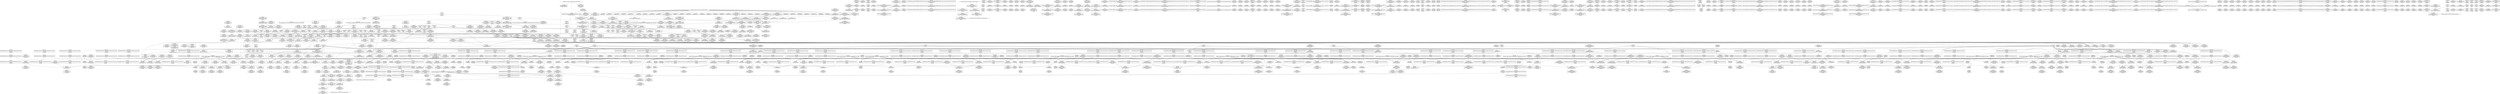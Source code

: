 digraph {
	CE0x587ec20 [shape=record,shape=Mrecord,label="{CE0x587ec20|task_sid:tmp13|security/selinux/hooks.c,208|*SummSink*}"]
	CE0x59016a0 [shape=record,shape=Mrecord,label="{CE0x59016a0|GLOBAL:lock_release|*Constant*|*SummSource*}"]
	CE0x58c7a60 [shape=record,shape=Mrecord,label="{CE0x58c7a60|rcu_read_unlock:tmp20|include/linux/rcupdate.h,933|*SummSource*}"]
	CE0x5853150 [shape=record,shape=Mrecord,label="{CE0x5853150|rcu_read_unlock:entry}"]
	CE0x58ba530 [shape=record,shape=Mrecord,label="{CE0x58ba530|i32_883|*Constant*|*SummSink*}"]
	CE0x586eaa0 [shape=record,shape=Mrecord,label="{CE0x586eaa0|task_sid:tmp3|*SummSource*}"]
	CE0x581c380 [shape=record,shape=Mrecord,label="{CE0x581c380|selinux_capget:if.then}"]
	CE0x580fc80 [shape=record,shape=Mrecord,label="{CE0x580fc80|GLOBAL:current_sid.__warned|Global_var:current_sid.__warned}"]
	CE0x586eb10 [shape=record,shape=Mrecord,label="{CE0x586eb10|task_sid:tmp3|*SummSink*}"]
	CE0x58433b0 [shape=record,shape=Mrecord,label="{CE0x58433b0|COLLAPSED:_GCMRE___llvm_gcov_ctr98_internal_global_2_x_i64_zeroinitializer:_elem_0:default:}"]
	CE0x4f76070 [shape=record,shape=Mrecord,label="{CE0x4f76070|selinux_capget:tmp5|security/selinux/hooks.c,1971|*SummSource*}"]
	CE0x58b4960 [shape=record,shape=Mrecord,label="{CE0x58b4960|rcu_lock_release:tmp|*SummSource*}"]
	CE0x58c26e0 [shape=record,shape=Mrecord,label="{CE0x58c26e0|rcu_read_unlock:tmp18|include/linux/rcupdate.h,933|*SummSink*}"]
	CE0x58b44a0 [shape=record,shape=Mrecord,label="{CE0x58b44a0|rcu_read_unlock:call|include/linux/rcupdate.h,933}"]
	CE0x59041b0 [shape=record,shape=Mrecord,label="{CE0x59041b0|_call_void___preempt_count_sub(i32_1)_#10,_!dbg_!27715|include/linux/rcupdate.h,244|*SummSink*}"]
	CE0x58454a0 [shape=record,shape=Mrecord,label="{CE0x58454a0|current_sid:do.end|*SummSource*}"]
	CE0x5861480 [shape=record,shape=Mrecord,label="{CE0x5861480|_call_void_lockdep_rcu_suspicious(i8*_getelementptr_inbounds_(_25_x_i8_,_25_x_i8_*_.str3,_i32_0,_i32_0),_i32_208,_i8*_getelementptr_inbounds_(_41_x_i8_,_41_x_i8_*_.str44,_i32_0,_i32_0))_#10,_!dbg_!27732|security/selinux/hooks.c,208}"]
	"CONST[source:0(mediator),value:0(static)][purpose:{operation}][SnkIdx:3]"
	CE0x589d420 [shape=record,shape=Mrecord,label="{CE0x589d420|__preempt_count_add:entry|*SummSink*}"]
	CE0x581d8a0 [shape=record,shape=Mrecord,label="{CE0x581d8a0|current_has_perm:tmp2|*SummSink*}"]
	CE0x586e360 [shape=record,shape=Mrecord,label="{CE0x586e360|task_sid:tmp8|security/selinux/hooks.c,208|*SummSink*}"]
	CE0x5878d40 [shape=record,shape=Mrecord,label="{CE0x5878d40|task_sid:tmp10|security/selinux/hooks.c,208|*SummSource*}"]
	CE0x5813710 [shape=record,shape=Mrecord,label="{CE0x5813710|_ret_%struct.task_struct*_%tmp4,_!dbg_!27714|./arch/x86/include/asm/current.h,14|*SummSource*}"]
	CE0x5836640 [shape=record,shape=Mrecord,label="{CE0x5836640|selinux_capget:tmp7|security/selinux/hooks.c,1972|*SummSink*}"]
	CE0x57f1960 [shape=record,shape=Mrecord,label="{CE0x57f1960|current_has_perm:tmp|*SummSink*}"]
	CE0x58a4cf0 [shape=record,shape=Mrecord,label="{CE0x58a4cf0|4:_i32,_:_CRE_4,8_|*MultipleSource*|security/selinux/hooks.c,196|*LoadInst*|security/selinux/hooks.c,196|security/selinux/hooks.c,197}"]
	CE0x57f25b0 [shape=record,shape=Mrecord,label="{CE0x57f25b0|selinux_capget:tmp1}"]
	CE0x5888b80 [shape=record,shape=Mrecord,label="{CE0x5888b80|_call_void___preempt_count_sub(i32_1)_#10,_!dbg_!27715|include/linux/rcupdate.h,244}"]
	CE0x58b5920 [shape=record,shape=Mrecord,label="{CE0x58b5920|i64*_getelementptr_inbounds_(_11_x_i64_,_11_x_i64_*___llvm_gcov_ctr132,_i64_0,_i64_8)|*Constant*}"]
	CE0x5812440 [shape=record,shape=Mrecord,label="{CE0x5812440|current_sid:tmp20|security/selinux/hooks.c,218|*SummSink*}"]
	CE0x5826bd0 [shape=record,shape=Mrecord,label="{CE0x5826bd0|i32_22|*Constant*|*SummSink*}"]
	CE0x589eac0 [shape=record,shape=Mrecord,label="{CE0x589eac0|GLOBAL:__preempt_count_sub|*Constant*|*SummSink*}"]
	CE0x581f480 [shape=record,shape=Mrecord,label="{CE0x581f480|GLOBAL:__llvm_gcov_ctr139|Global_var:__llvm_gcov_ctr139|*SummSink*}"]
	CE0x5877fc0 [shape=record,shape=Mrecord,label="{CE0x5877fc0|rcu_read_unlock:tmp7|include/linux/rcupdate.h,933}"]
	CE0x580f210 [shape=record,shape=Mrecord,label="{CE0x580f210|task_sid:land.lhs.true2|*SummSource*}"]
	CE0x58af2e0 [shape=record,shape=Mrecord,label="{CE0x58af2e0|GLOBAL:__preempt_count_sub|*Constant*}"]
	CE0x5846c50 [shape=record,shape=Mrecord,label="{CE0x5846c50|rcu_read_lock:entry}"]
	CE0x5882f40 [shape=record,shape=Mrecord,label="{CE0x5882f40|rcu_lock_release:tmp6|*SummSource*}"]
	CE0x580a0f0 [shape=record,shape=Mrecord,label="{CE0x580a0f0|i64*_getelementptr_inbounds_(_2_x_i64_,_2_x_i64_*___llvm_gcov_ctr136,_i64_0,_i64_1)|*Constant*}"]
	CE0x5845560 [shape=record,shape=Mrecord,label="{CE0x5845560|current_sid:if.then}"]
	CE0x58b1c30 [shape=record,shape=Mrecord,label="{CE0x58b1c30|_call_void_mcount()_#3}"]
	CE0x58c3030 [shape=record,shape=Mrecord,label="{CE0x58c3030|__rcu_read_lock:tmp2|*SummSink*}"]
	CE0x592d4f0 [shape=record,shape=Mrecord,label="{CE0x592d4f0|GLOBAL:__preempt_count|Global_var:__preempt_count}"]
	CE0x58aae80 [shape=record,shape=Mrecord,label="{CE0x58aae80|__rcu_read_lock:tmp5|include/linux/rcupdate.h,239}"]
	CE0x5865540 [shape=record,shape=Mrecord,label="{CE0x5865540|task_sid:tmp20|security/selinux/hooks.c,208|*SummSource*}"]
	CE0x5866620 [shape=record,shape=Mrecord,label="{CE0x5866620|task_sid:tmp22|security/selinux/hooks.c,208|*SummSink*}"]
	CE0x5880750 [shape=record,shape=Mrecord,label="{CE0x5880750|_ret_void,_!dbg_!27717|include/linux/rcupdate.h,245}"]
	CE0x58acda0 [shape=record,shape=Mrecord,label="{CE0x58acda0|rcu_lock_acquire:tmp2}"]
	CE0x58189d0 [shape=record,shape=Mrecord,label="{CE0x58189d0|current_has_perm:entry|*SummSink*}"]
	CE0x58a0080 [shape=record,shape=Mrecord,label="{CE0x58a0080|rcu_read_lock:tmp18|include/linux/rcupdate.h,882|*SummSink*}"]
	CE0x57fd940 [shape=record,shape=Mrecord,label="{CE0x57fd940|selinux_capget:bb|*SummSource*}"]
	CE0x58a2510 [shape=record,shape=Mrecord,label="{CE0x58a2510|__rcu_read_lock:tmp|*SummSink*}"]
	CE0x587e7e0 [shape=record,shape=Mrecord,label="{CE0x587e7e0|rcu_lock_release:map|Function::rcu_lock_release&Arg::map::|*SummSource*}"]
	CE0x581b8c0 [shape=record,shape=Mrecord,label="{CE0x581b8c0|selinux_capget:tmp4|security/selinux/hooks.c,1971|*SummSink*}"]
	CE0x590af30 [shape=record,shape=Mrecord,label="{CE0x590af30|i64*_getelementptr_inbounds_(_4_x_i64_,_4_x_i64_*___llvm_gcov_ctr129,_i64_0,_i64_1)|*Constant*|*SummSink*}"]
	CE0x58888b0 [shape=record,shape=Mrecord,label="{CE0x58888b0|rcu_lock_acquire:indirectgoto}"]
	CE0x5904f40 [shape=record,shape=Mrecord,label="{CE0x5904f40|_call_void_asm_sideeffect_,_memory_,_dirflag_,_fpsr_,_flags_()_#3,_!dbg_!27711,_!srcloc_!27714|include/linux/rcupdate.h,244}"]
	CE0x591f760 [shape=record,shape=Mrecord,label="{CE0x591f760|__preempt_count_add:do.end|*SummSink*}"]
	CE0x582c740 [shape=record,shape=Mrecord,label="{CE0x582c740|task_sid:tmp25|security/selinux/hooks.c,208|*SummSink*}"]
	CE0x586f3d0 [shape=record,shape=Mrecord,label="{CE0x586f3d0|GLOBAL:rcu_lock_map|Global_var:rcu_lock_map}"]
	CE0x587e580 [shape=record,shape=Mrecord,label="{CE0x587e580|rcu_lock_release:map|Function::rcu_lock_release&Arg::map::}"]
	CE0x5880810 [shape=record,shape=Mrecord,label="{CE0x5880810|_ret_void,_!dbg_!27717|include/linux/rcupdate.h,245|*SummSource*}"]
	CE0x5844680 [shape=record,shape=Mrecord,label="{CE0x5844680|_call_void_lockdep_rcu_suspicious(i8*_getelementptr_inbounds_(_25_x_i8_,_25_x_i8_*_.str3,_i32_0,_i32_0),_i32_218,_i8*_getelementptr_inbounds_(_45_x_i8_,_45_x_i8_*_.str12,_i32_0,_i32_0))_#10,_!dbg_!27727|security/selinux/hooks.c,218|*SummSink*}"]
	CE0x57fd470 [shape=record,shape=Mrecord,label="{CE0x57fd470|selinux_capget:bb}"]
	CE0x582dee0 [shape=record,shape=Mrecord,label="{CE0x582dee0|i64*_getelementptr_inbounds_(_13_x_i64_,_13_x_i64_*___llvm_gcov_ctr126,_i64_0,_i64_11)|*Constant*}"]
	CE0x58f3180 [shape=record,shape=Mrecord,label="{CE0x58f3180|i64_1|*Constant*}"]
	CE0x592aef0 [shape=record,shape=Mrecord,label="{CE0x592aef0|__preempt_count_add:tmp1|*SummSink*}"]
	CE0x59052f0 [shape=record,shape=Mrecord,label="{CE0x59052f0|__preempt_count_add:tmp3|*SummSink*}"]
	CE0x58ee4d0 [shape=record,shape=Mrecord,label="{CE0x58ee4d0|i64_ptrtoint_(i8*_blockaddress(_rcu_lock_acquire,_%__here)_to_i64)|*Constant*|*SummSource*}"]
	CE0x58181e0 [shape=record,shape=Mrecord,label="{CE0x58181e0|selinux_capget:tmp4|security/selinux/hooks.c,1971}"]
	CE0x58b6370 [shape=record,shape=Mrecord,label="{CE0x58b6370|%struct.task_struct*_(%struct.task_struct**)*_asm_movq_%gs:$_1:P_,$0_,_r,im,_dirflag_,_fpsr_,_flags_}"]
	CE0x58a75b0 [shape=record,shape=Mrecord,label="{CE0x58a75b0|__preempt_count_add:tmp6|./arch/x86/include/asm/preempt.h,73|*SummSource*}"]
	CE0x58b7ac0 [shape=record,shape=Mrecord,label="{CE0x58b7ac0|rcu_read_lock:tmp20|include/linux/rcupdate.h,882|*SummSink*}"]
	CE0x5853e20 [shape=record,shape=Mrecord,label="{CE0x5853e20|current_sid:tmp18|security/selinux/hooks.c,218|*SummSink*}"]
	CE0x58c82e0 [shape=record,shape=Mrecord,label="{CE0x58c82e0|rcu_read_unlock:tmp21|include/linux/rcupdate.h,935|*SummSource*}"]
	CE0x58ad5c0 [shape=record,shape=Mrecord,label="{CE0x58ad5c0|__rcu_read_lock:tmp6|include/linux/rcupdate.h,240|*SummSink*}"]
	CE0x586f290 [shape=record,shape=Mrecord,label="{CE0x586f290|rcu_lock_acquire:entry|*SummSource*}"]
	CE0x58834c0 [shape=record,shape=Mrecord,label="{CE0x58834c0|rcu_lock_release:tmp7|*SummSink*}"]
	CE0x58527a0 [shape=record,shape=Mrecord,label="{CE0x58527a0|rcu_read_lock:if.then}"]
	CE0x580ba10 [shape=record,shape=Mrecord,label="{CE0x580ba10|get_current:tmp1|*SummSink*}"]
	CE0x5812830 [shape=record,shape=Mrecord,label="{CE0x5812830|current_sid:call4|security/selinux/hooks.c,218}"]
	CE0x58500a0 [shape=record,shape=Mrecord,label="{CE0x58500a0|cred_sid:cred|Function::cred_sid&Arg::cred::|*SummSource*}"]
	CE0x58c31c0 [shape=record,shape=Mrecord,label="{CE0x58c31c0|__rcu_read_lock:tmp3}"]
	CE0x5828ed0 [shape=record,shape=Mrecord,label="{CE0x5828ed0|i64*_getelementptr_inbounds_(_11_x_i64_,_11_x_i64_*___llvm_gcov_ctr127,_i64_0,_i64_0)|*Constant*|*SummSink*}"]
	CE0x58c0a90 [shape=record,shape=Mrecord,label="{CE0x58c0a90|rcu_read_lock:tmp1}"]
	CE0x589df20 [shape=record,shape=Mrecord,label="{CE0x589df20|i64*_getelementptr_inbounds_(_2_x_i64_,_2_x_i64_*___llvm_gcov_ctr98,_i64_0,_i64_1)|*Constant*|*SummSource*}"]
	CE0x58783c0 [shape=record,shape=Mrecord,label="{CE0x58783c0|i64*_getelementptr_inbounds_(_13_x_i64_,_13_x_i64_*___llvm_gcov_ctr126,_i64_0,_i64_0)|*Constant*}"]
	CE0x58490e0 [shape=record,shape=Mrecord,label="{CE0x58490e0|current_sid:tmp6|security/selinux/hooks.c,218}"]
	CE0x58468b0 [shape=record,shape=Mrecord,label="{CE0x58468b0|cred_sid:tmp2|*SummSink*}"]
	CE0x5800ea0 [shape=record,shape=Mrecord,label="{CE0x5800ea0|selinux_capget:effective|Function::selinux_capget&Arg::effective::|*SummSink*}"]
	CE0x5903850 [shape=record,shape=Mrecord,label="{CE0x5903850|__rcu_read_unlock:tmp|*SummSource*}"]
	CE0x5807a30 [shape=record,shape=Mrecord,label="{CE0x5807a30|current_has_perm:tmp}"]
	CE0x5814690 [shape=record,shape=Mrecord,label="{CE0x5814690|current_sid:tmp7|security/selinux/hooks.c,218|*SummSource*}"]
	CE0x57f1660 [shape=record,shape=Mrecord,label="{CE0x57f1660|rcu_read_lock:do.body|*SummSource*}"]
	CE0x584d2a0 [shape=record,shape=Mrecord,label="{CE0x584d2a0|GLOBAL:rcu_read_lock.__warned|Global_var:rcu_read_lock.__warned}"]
	CE0x57fe3d0 [shape=record,shape=Mrecord,label="{CE0x57fe3d0|i64*_getelementptr_inbounds_(_6_x_i64_,_6_x_i64_*___llvm_gcov_ctr139,_i64_0,_i64_0)|*Constant*|*SummSink*}"]
	CE0x5812df0 [shape=record,shape=Mrecord,label="{CE0x5812df0|GLOBAL:get_current|*Constant*}"]
	CE0x58ab530 [shape=record,shape=Mrecord,label="{CE0x58ab530|rcu_read_unlock:tmp13|include/linux/rcupdate.h,933}"]
	CE0x591f070 [shape=record,shape=Mrecord,label="{CE0x591f070|__preempt_count_sub:tmp7|./arch/x86/include/asm/preempt.h,78}"]
	CE0x58c8e60 [shape=record,shape=Mrecord,label="{CE0x58c8e60|rcu_read_unlock:do.end|*SummSink*}"]
	CE0x589f5c0 [shape=record,shape=Mrecord,label="{CE0x589f5c0|i64*_getelementptr_inbounds_(_11_x_i64_,_11_x_i64_*___llvm_gcov_ctr127,_i64_0,_i64_8)|*Constant*|*SummSink*}"]
	CE0x58bc860 [shape=record,shape=Mrecord,label="{CE0x58bc860|rcu_read_lock:tmp1|*SummSink*}"]
	CE0x58b0cf0 [shape=record,shape=Mrecord,label="{CE0x58b0cf0|rcu_read_unlock:tobool|include/linux/rcupdate.h,933}"]
	CE0x5804240 [shape=record,shape=Mrecord,label="{CE0x5804240|i64*_getelementptr_inbounds_(_11_x_i64_,_11_x_i64_*___llvm_gcov_ctr125,_i64_0,_i64_6)|*Constant*|*SummSink*}"]
	CE0x58c4550 [shape=record,shape=Mrecord,label="{CE0x58c4550|rcu_read_unlock:tmp11|include/linux/rcupdate.h,933|*SummSink*}"]
	CE0x58fe880 [shape=record,shape=Mrecord,label="{CE0x58fe880|_call_void_mcount()_#3|*SummSource*}"]
	CE0x590b180 [shape=record,shape=Mrecord,label="{CE0x590b180|rcu_lock_acquire:bb|*SummSink*}"]
	CE0x58a42c0 [shape=record,shape=Mrecord,label="{CE0x58a42c0|rcu_read_unlock:if.then}"]
	CE0x58143f0 [shape=record,shape=Mrecord,label="{CE0x58143f0|current_sid:tmp6|security/selinux/hooks.c,218|*SummSink*}"]
	CE0x58506a0 [shape=record,shape=Mrecord,label="{CE0x58506a0|_call_void_rcu_read_unlock()_#10,_!dbg_!27748|security/selinux/hooks.c,209|*SummSink*}"]
	CE0x5845830 [shape=record,shape=Mrecord,label="{CE0x5845830|GLOBAL:current_task|Global_var:current_task|*SummSource*}"]
	CE0x588d240 [shape=record,shape=Mrecord,label="{CE0x588d240|i32_2|*Constant*|*SummSource*}"]
	CE0x5846cc0 [shape=record,shape=Mrecord,label="{CE0x5846cc0|rcu_read_lock:entry|*SummSource*}"]
	CE0x590b770 [shape=record,shape=Mrecord,label="{CE0x590b770|__preempt_count_add:tmp7|./arch/x86/include/asm/preempt.h,73|*SummSink*}"]
	CE0x5905d30 [shape=record,shape=Mrecord,label="{CE0x5905d30|i64*_getelementptr_inbounds_(_4_x_i64_,_4_x_i64_*___llvm_gcov_ctr129,_i64_0,_i64_2)|*Constant*}"]
	CE0x5850820 [shape=record,shape=Mrecord,label="{CE0x5850820|_ret_void,_!dbg_!27735|include/linux/rcupdate.h,938|*SummSink*}"]
	CE0x586c240 [shape=record,shape=Mrecord,label="{CE0x586c240|task_sid:tmp7|security/selinux/hooks.c,208}"]
	CE0x57fd100 [shape=record,shape=Mrecord,label="{CE0x57fd100|selinux_capget:tmp1|*SummSource*}"]
	CE0x5877a20 [shape=record,shape=Mrecord,label="{CE0x5877a20|0:_i8,_:_GCMR_task_sid.__warned_internal_global_i8_0,_section_.data.unlikely_,_align_1:_elem_0:default:}"]
	CE0x58a8700 [shape=record,shape=Mrecord,label="{CE0x58a8700|rcu_lock_release:tmp2}"]
	CE0x5870db0 [shape=record,shape=Mrecord,label="{CE0x5870db0|task_sid:tmp14|security/selinux/hooks.c,208|*SummSource*}"]
	CE0x58aa6c0 [shape=record,shape=Mrecord,label="{CE0x58aa6c0|__rcu_read_unlock:tmp7|include/linux/rcupdate.h,245|*SummSource*}"]
	CE0x58b3890 [shape=record,shape=Mrecord,label="{CE0x58b3890|_call_void_asm_sideeffect_,_memory_,_dirflag_,_fpsr_,_flags_()_#3,_!dbg_!27714,_!srcloc_!27715|include/linux/rcupdate.h,239|*SummSource*}"]
	CE0x587fbc0 [shape=record,shape=Mrecord,label="{CE0x587fbc0|_call_void___rcu_read_unlock()_#10,_!dbg_!27734|include/linux/rcupdate.h,937|*SummSink*}"]
	CE0x58734b0 [shape=record,shape=Mrecord,label="{CE0x58734b0|task_sid:bb|*SummSink*}"]
	CE0x58b1aa0 [shape=record,shape=Mrecord,label="{CE0x58b1aa0|rcu_read_unlock:tmp3|*SummSource*}"]
	CE0x5865a70 [shape=record,shape=Mrecord,label="{CE0x5865a70|task_sid:tmp21|security/selinux/hooks.c,208|*SummSource*}"]
	CE0x582bda0 [shape=record,shape=Mrecord,label="{CE0x582bda0|get_current:tmp3|*SummSource*}"]
	CE0x581e400 [shape=record,shape=Mrecord,label="{CE0x581e400|VOIDTB_TE:_CE_32,36_}"]
	CE0x5847620 [shape=record,shape=Mrecord,label="{CE0x5847620|_call_void_mcount()_#3|*SummSource*}"]
	CE0x584b2d0 [shape=record,shape=Mrecord,label="{CE0x584b2d0|i64*_getelementptr_inbounds_(_11_x_i64_,_11_x_i64_*___llvm_gcov_ctr125,_i64_0,_i64_1)|*Constant*}"]
	CE0x580c290 [shape=record,shape=Mrecord,label="{CE0x580c290|%struct.common_audit_data*_null|*Constant*}"]
	CE0x58f2f90 [shape=record,shape=Mrecord,label="{CE0x58f2f90|i64*_getelementptr_inbounds_(_4_x_i64_,_4_x_i64_*___llvm_gcov_ctr134,_i64_0,_i64_2)|*Constant*|*SummSink*}"]
	CE0x5849f40 [shape=record,shape=Mrecord,label="{CE0x5849f40|task_sid:tmp4|*LoadInst*|security/selinux/hooks.c,208|*SummSource*}"]
	CE0x5883230 [shape=record,shape=Mrecord,label="{CE0x5883230|rcu_lock_release:tmp7}"]
	CE0x57fed40 [shape=record,shape=Mrecord,label="{CE0x57fed40|i64_0|*Constant*|*SummSink*}"]
	CE0x584ebc0 [shape=record,shape=Mrecord,label="{CE0x584ebc0|task_sid:tmp27|security/selinux/hooks.c,208|*SummSink*}"]
	CE0x589c680 [shape=record,shape=Mrecord,label="{CE0x589c680|rcu_read_lock:tmp16|include/linux/rcupdate.h,882|*SummSink*}"]
	CE0x5831b00 [shape=record,shape=Mrecord,label="{CE0x5831b00|i64*_getelementptr_inbounds_(_11_x_i64_,_11_x_i64_*___llvm_gcov_ctr125,_i64_0,_i64_9)|*Constant*}"]
	CE0x58a85a0 [shape=record,shape=Mrecord,label="{CE0x58a85a0|GLOBAL:rcu_read_unlock.__warned|Global_var:rcu_read_unlock.__warned|*SummSink*}"]
	CE0x5801e00 [shape=record,shape=Mrecord,label="{CE0x5801e00|GLOBAL:task_sid|*Constant*}"]
	CE0x58aa910 [shape=record,shape=Mrecord,label="{CE0x58aa910|rcu_lock_acquire:tmp1}"]
	CE0x582d650 [shape=record,shape=Mrecord,label="{CE0x582d650|GLOBAL:current_sid|*Constant*|*SummSource*}"]
	CE0x582ccd0 [shape=record,shape=Mrecord,label="{CE0x582ccd0|task_sid:tmp27|security/selinux/hooks.c,208}"]
	CE0x58003f0 [shape=record,shape=Mrecord,label="{CE0x58003f0|selinux_capget:tmp1|*SummSink*}"]
	CE0x58c50c0 [shape=record,shape=Mrecord,label="{CE0x58c50c0|_call_void___preempt_count_add(i32_1)_#10,_!dbg_!27711|include/linux/rcupdate.h,239|*SummSource*}"]
	CE0x591f690 [shape=record,shape=Mrecord,label="{CE0x591f690|__preempt_count_add:do.end|*SummSource*}"]
	CE0x5847480 [shape=record,shape=Mrecord,label="{CE0x5847480|current_sid:do.end|*SummSink*}"]
	CE0x5824c00 [shape=record,shape=Mrecord,label="{CE0x5824c00|current_sid:land.lhs.true|*SummSink*}"]
	CE0x5878ed0 [shape=record,shape=Mrecord,label="{CE0x5878ed0|__rcu_read_lock:tmp4|include/linux/rcupdate.h,239|*SummSink*}"]
	"CONST[source:0(mediator),value:0(static)][purpose:{operation}][SrcIdx:3]"
	CE0x57fe660 [shape=record,shape=Mrecord,label="{CE0x57fe660|_ret_i32_%call2,_!dbg_!27718|security/selinux/hooks.c,1544|*SummSink*}"]
	CE0x5929c10 [shape=record,shape=Mrecord,label="{CE0x5929c10|__preempt_count_sub:tmp2}"]
	CE0x588be40 [shape=record,shape=Mrecord,label="{CE0x588be40|__rcu_read_unlock:tmp5|include/linux/rcupdate.h,244|*SummSink*}"]
	CE0x5812b40 [shape=record,shape=Mrecord,label="{CE0x5812b40|current_sid:call4|security/selinux/hooks.c,218|*SummSource*}"]
	CE0x5803f90 [shape=record,shape=Mrecord,label="{CE0x5803f90|i64*_getelementptr_inbounds_(_11_x_i64_,_11_x_i64_*___llvm_gcov_ctr125,_i64_0,_i64_6)|*Constant*|*SummSource*}"]
	CE0x58aa8a0 [shape=record,shape=Mrecord,label="{CE0x58aa8a0|__preempt_count_add:bb|*SummSource*}"]
	CE0x58109f0 [shape=record,shape=Mrecord,label="{CE0x58109f0|current_sid:tmp14|security/selinux/hooks.c,218|*SummSource*}"]
	CE0x58b07d0 [shape=record,shape=Mrecord,label="{CE0x58b07d0|rcu_lock_acquire:tmp3|*SummSource*}"]
	CE0x5862910 [shape=record,shape=Mrecord,label="{CE0x5862910|i64*_getelementptr_inbounds_(_13_x_i64_,_13_x_i64_*___llvm_gcov_ctr126,_i64_0,_i64_8)|*Constant*|*SummSink*}"]
	CE0x5903590 [shape=record,shape=Mrecord,label="{CE0x5903590|__rcu_read_lock:do.end|*SummSink*}"]
	CE0x5850e90 [shape=record,shape=Mrecord,label="{CE0x5850e90|rcu_read_unlock:tmp10|include/linux/rcupdate.h,933|*SummSink*}"]
	CE0x5809600 [shape=record,shape=Mrecord,label="{CE0x5809600|current_has_perm:call|security/selinux/hooks.c,1542|*SummSink*}"]
	CE0x58eec80 [shape=record,shape=Mrecord,label="{CE0x58eec80|i64*_getelementptr_inbounds_(_4_x_i64_,_4_x_i64_*___llvm_gcov_ctr130,_i64_0,_i64_3)|*Constant*|*SummSource*}"]
	CE0x5845370 [shape=record,shape=Mrecord,label="{CE0x5845370|COLLAPSED:_GCMRE___llvm_gcov_ctr128_internal_global_4_x_i64_zeroinitializer:_elem_0:default:}"]
	CE0x5870bd0 [shape=record,shape=Mrecord,label="{CE0x5870bd0|task_sid:tmp14|security/selinux/hooks.c,208}"]
	CE0x584fb80 [shape=record,shape=Mrecord,label="{CE0x584fb80|cred_sid:entry}"]
	CE0x5824a40 [shape=record,shape=Mrecord,label="{CE0x5824a40|i32_218|*Constant*|*SummSink*}"]
	CE0x58320c0 [shape=record,shape=Mrecord,label="{CE0x58320c0|task_sid:real_cred|security/selinux/hooks.c,208|*SummSource*}"]
	CE0x5809710 [shape=record,shape=Mrecord,label="{CE0x5809710|GLOBAL:current_sid|*Constant*}"]
	CE0x58c95a0 [shape=record,shape=Mrecord,label="{CE0x58c95a0|rcu_read_unlock:if.end}"]
	CE0x58b0e30 [shape=record,shape=Mrecord,label="{CE0x58b0e30|_call_void_asm_sideeffect_,_memory_,_dirflag_,_fpsr_,_flags_()_#3,_!dbg_!27714,_!srcloc_!27715|include/linux/rcupdate.h,239|*SummSink*}"]
	CE0x59005d0 [shape=record,shape=Mrecord,label="{CE0x59005d0|__rcu_read_unlock:tmp1|*SummSource*}"]
	CE0x5876ce0 [shape=record,shape=Mrecord,label="{CE0x5876ce0|task_sid:if.end|*SummSource*}"]
	CE0x5888cf0 [shape=record,shape=Mrecord,label="{CE0x5888cf0|_call_void___preempt_count_sub(i32_1)_#10,_!dbg_!27715|include/linux/rcupdate.h,244|*SummSource*}"]
	CE0x5902b00 [shape=record,shape=Mrecord,label="{CE0x5902b00|i64*_getelementptr_inbounds_(_4_x_i64_,_4_x_i64_*___llvm_gcov_ctr130,_i64_0,_i64_0)|*Constant*|*SummSource*}"]
	CE0x5814520 [shape=record,shape=Mrecord,label="{CE0x5814520|current_sid:tmp7|security/selinux/hooks.c,218}"]
	CE0x5871e90 [shape=record,shape=Mrecord,label="{CE0x5871e90|task_sid:if.then|*SummSink*}"]
	CE0x58a4850 [shape=record,shape=Mrecord,label="{CE0x58a4850|cred_sid:sid|security/selinux/hooks.c,197}"]
	CE0x589e5b0 [shape=record,shape=Mrecord,label="{CE0x589e5b0|__rcu_read_lock:tmp5|include/linux/rcupdate.h,239|*SummSink*}"]
	CE0x582ff60 [shape=record,shape=Mrecord,label="{CE0x582ff60|i64*_getelementptr_inbounds_(_4_x_i64_,_4_x_i64_*___llvm_gcov_ctr129,_i64_0,_i64_1)|*Constant*}"]
	CE0x5848bd0 [shape=record,shape=Mrecord,label="{CE0x5848bd0|rcu_read_lock:tmp12|include/linux/rcupdate.h,882|*SummSource*}"]
	CE0x58b7990 [shape=record,shape=Mrecord,label="{CE0x58b7990|rcu_read_lock:tmp20|include/linux/rcupdate.h,882|*SummSource*}"]
	CE0x58af6f0 [shape=record,shape=Mrecord,label="{CE0x58af6f0|_call_void_lockdep_rcu_suspicious(i8*_getelementptr_inbounds_(_25_x_i8_,_25_x_i8_*_.str45,_i32_0,_i32_0),_i32_934,_i8*_getelementptr_inbounds_(_44_x_i8_,_44_x_i8_*_.str47,_i32_0,_i32_0))_#10,_!dbg_!27726|include/linux/rcupdate.h,933|*SummSource*}"]
	CE0x58b16d0 [shape=record,shape=Mrecord,label="{CE0x58b16d0|i64*_getelementptr_inbounds_(_4_x_i64_,_4_x_i64_*___llvm_gcov_ctr133,_i64_0,_i64_1)|*Constant*|*SummSource*}"]
	CE0x58c1670 [shape=record,shape=Mrecord,label="{CE0x58c1670|_call_void_mcount()_#3}"]
	CE0x58a7b40 [shape=record,shape=Mrecord,label="{CE0x58a7b40|rcu_read_unlock:tmp14|include/linux/rcupdate.h,933|*SummSink*}"]
	CE0x5849ed0 [shape=record,shape=Mrecord,label="{CE0x5849ed0|task_sid:tmp4|*LoadInst*|security/selinux/hooks.c,208}"]
	CE0x5827b00 [shape=record,shape=Mrecord,label="{CE0x5827b00|current_sid:tmp23|security/selinux/hooks.c,218|*SummSource*}"]
	CE0x5879c90 [shape=record,shape=Mrecord,label="{CE0x5879c90|task_sid:tmp13|security/selinux/hooks.c,208}"]
	CE0x5824000 [shape=record,shape=Mrecord,label="{CE0x5824000|GLOBAL:lockdep_rcu_suspicious|*Constant*}"]
	CE0x590b940 [shape=record,shape=Mrecord,label="{CE0x590b940|i64*_getelementptr_inbounds_(_4_x_i64_,_4_x_i64_*___llvm_gcov_ctr133,_i64_0,_i64_2)|*Constant*|*SummSink*}"]
	CE0x58c2190 [shape=record,shape=Mrecord,label="{CE0x58c2190|GLOBAL:lock_acquire|*Constant*|*SummSource*}"]
	CE0x5822460 [shape=record,shape=Mrecord,label="{CE0x5822460|VOIDTB_TE:_CE_4,8_}"]
	CE0x58ef6f0 [shape=record,shape=Mrecord,label="{CE0x58ef6f0|i64*_getelementptr_inbounds_(_4_x_i64_,_4_x_i64_*___llvm_gcov_ctr135,_i64_0,_i64_1)|*Constant*}"]
	CE0x58bb9d0 [shape=record,shape=Mrecord,label="{CE0x58bb9d0|rcu_read_unlock:tmp10|include/linux/rcupdate.h,933|*SummSource*}"]
	CE0x591d1a0 [shape=record,shape=Mrecord,label="{CE0x591d1a0|__preempt_count_sub:tmp3|*SummSink*}"]
	CE0x58c8f80 [shape=record,shape=Mrecord,label="{CE0x58c8f80|rcu_read_unlock:bb}"]
	CE0x584ec90 [shape=record,shape=Mrecord,label="{CE0x584ec90|GLOBAL:cred_sid|*Constant*}"]
	CE0x5810510 [shape=record,shape=Mrecord,label="{CE0x5810510|current_sid:tmp13|security/selinux/hooks.c,218|*SummSink*}"]
	CE0x58bad20 [shape=record,shape=Mrecord,label="{CE0x58bad20|i8*_getelementptr_inbounds_(_42_x_i8_,_42_x_i8_*_.str46,_i32_0,_i32_0)|*Constant*}"]
	CE0x5896220 [shape=record,shape=Mrecord,label="{CE0x5896220|i64*_getelementptr_inbounds_(_4_x_i64_,_4_x_i64_*___llvm_gcov_ctr135,_i64_0,_i64_2)|*Constant*|*SummSink*}"]
	CE0x584ae50 [shape=record,shape=Mrecord,label="{CE0x584ae50|_ret_void,_!dbg_!27717|include/linux/rcupdate.h,240}"]
	CE0x4f76150 [shape=record,shape=Mrecord,label="{CE0x4f76150|selinux_capget:tmp5|security/selinux/hooks.c,1971|*SummSink*}"]
	CE0x58aef00 [shape=record,shape=Mrecord,label="{CE0x58aef00|0:_i8,_:_GCMR_rcu_read_unlock.__warned_internal_global_i8_0,_section_.data.unlikely_,_align_1:_elem_0:default:}"]
	CE0x58a9d80 [shape=record,shape=Mrecord,label="{CE0x58a9d80|rcu_read_unlock:tmp13|include/linux/rcupdate.h,933|*SummSource*}"]
	CE0x5871ca0 [shape=record,shape=Mrecord,label="{CE0x5871ca0|rcu_read_lock:tmp7|include/linux/rcupdate.h,882|*SummSource*}"]
	CE0x5883450 [shape=record,shape=Mrecord,label="{CE0x5883450|rcu_lock_release:tmp7|*SummSource*}"]
	CE0x5817f40 [shape=record,shape=Mrecord,label="{CE0x5817f40|avc_has_perm:entry|*SummSource*}"]
	CE0x58ee390 [shape=record,shape=Mrecord,label="{CE0x58ee390|i64_ptrtoint_(i8*_blockaddress(_rcu_lock_acquire,_%__here)_to_i64)|*Constant*}"]
	CE0x58fe320 [shape=record,shape=Mrecord,label="{CE0x58fe320|__preempt_count_sub:sub|./arch/x86/include/asm/preempt.h,77}"]
	CE0x585fb80 [shape=record,shape=Mrecord,label="{CE0x585fb80|_call_void_rcu_read_lock()_#10,_!dbg_!27712|security/selinux/hooks.c,207|*SummSource*}"]
	CE0x586db50 [shape=record,shape=Mrecord,label="{CE0x586db50|GLOBAL:rcu_read_lock|*Constant*}"]
	CE0x587ecf0 [shape=record,shape=Mrecord,label="{CE0x587ecf0|task_sid:tobool4|security/selinux/hooks.c,208}"]
	CE0x5849250 [shape=record,shape=Mrecord,label="{CE0x5849250|current_sid:tmp6|security/selinux/hooks.c,218|*SummSource*}"]
	CE0x5813950 [shape=record,shape=Mrecord,label="{CE0x5813950|_ret_%struct.task_struct*_%tmp4,_!dbg_!27714|./arch/x86/include/asm/current.h,14}"]
	CE0x58a0d40 [shape=record,shape=Mrecord,label="{CE0x58a0d40|rcu_read_lock:if.then|*SummSink*}"]
	CE0x58668c0 [shape=record,shape=Mrecord,label="{CE0x58668c0|task_sid:tmp23|security/selinux/hooks.c,208|*SummSource*}"]
	CE0x59086f0 [shape=record,shape=Mrecord,label="{CE0x59086f0|i64*_getelementptr_inbounds_(_4_x_i64_,_4_x_i64_*___llvm_gcov_ctr135,_i64_0,_i64_2)|*Constant*}"]
	CE0x581ab50 [shape=record,shape=Mrecord,label="{CE0x581ab50|current_sid:tobool|security/selinux/hooks.c,218|*SummSink*}"]
	CE0x580df70 [shape=record,shape=Mrecord,label="{CE0x580df70|current_has_perm:bb|*SummSink*}"]
	CE0x582dbd0 [shape=record,shape=Mrecord,label="{CE0x582dbd0|_ret_i32_%tmp24,_!dbg_!27742|security/selinux/hooks.c,220}"]
	CE0x584a010 [shape=record,shape=Mrecord,label="{CE0x584a010|current_sid:land.lhs.true2|*SummSource*}"]
	CE0x5876e80 [shape=record,shape=Mrecord,label="{CE0x5876e80|rcu_read_lock:tmp3|*SummSink*}"]
	CE0x57fff20 [shape=record,shape=Mrecord,label="{CE0x57fff20|i32_0|*Constant*|*SummSink*}"]
	CE0x58c9bd0 [shape=record,shape=Mrecord,label="{CE0x58c9bd0|i64*_getelementptr_inbounds_(_11_x_i64_,_11_x_i64_*___llvm_gcov_ctr132,_i64_0,_i64_0)|*Constant*|*SummSink*}"]
	CE0x58c9d50 [shape=record,shape=Mrecord,label="{CE0x58c9d50|COLLAPSED:_GCMRE___llvm_gcov_ctr132_internal_global_11_x_i64_zeroinitializer:_elem_0:default:}"]
	CE0x59296e0 [shape=record,shape=Mrecord,label="{CE0x59296e0|i64*_getelementptr_inbounds_(_4_x_i64_,_4_x_i64_*___llvm_gcov_ctr135,_i64_0,_i64_3)|*Constant*|*SummSink*}"]
	CE0x5854750 [shape=record,shape=Mrecord,label="{CE0x5854750|i64*_getelementptr_inbounds_(_11_x_i64_,_11_x_i64_*___llvm_gcov_ctr125,_i64_0,_i64_10)|*Constant*|*SummSink*}"]
	CE0x5875480 [shape=record,shape=Mrecord,label="{CE0x5875480|task_sid:tmp1}"]
	CE0x586ce40 [shape=record,shape=Mrecord,label="{CE0x586ce40|GLOBAL:__rcu_read_lock|*Constant*|*SummSource*}"]
	CE0x58aa980 [shape=record,shape=Mrecord,label="{CE0x58aa980|rcu_lock_acquire:tmp1|*SummSource*}"]
	CE0x589c060 [shape=record,shape=Mrecord,label="{CE0x589c060|rcu_read_lock:tmp15|include/linux/rcupdate.h,882|*SummSource*}"]
	CE0x5824d50 [shape=record,shape=Mrecord,label="{CE0x5824d50|current_sid:if.end|*SummSource*}"]
	CE0x5871af0 [shape=record,shape=Mrecord,label="{CE0x5871af0|rcu_read_lock:tmp7|include/linux/rcupdate.h,882}"]
	CE0x5833840 [shape=record,shape=Mrecord,label="{CE0x5833840|i8_1|*Constant*|*SummSource*}"]
	CE0x58a7cb0 [shape=record,shape=Mrecord,label="{CE0x58a7cb0|rcu_read_unlock:tmp15|include/linux/rcupdate.h,933}"]
	CE0x58b5680 [shape=record,shape=Mrecord,label="{CE0x58b5680|rcu_read_unlock:tmp16|include/linux/rcupdate.h,933|*SummSource*}"]
	CE0x587ff30 [shape=record,shape=Mrecord,label="{CE0x587ff30|GLOBAL:__rcu_read_unlock|*Constant*|*SummSink*}"]
	CE0x58724a0 [shape=record,shape=Mrecord,label="{CE0x58724a0|task_sid:tmp12|security/selinux/hooks.c,208|*SummSource*}"]
	CE0x58b92f0 [shape=record,shape=Mrecord,label="{CE0x58b92f0|cred_sid:bb|*SummSink*}"]
	CE0x589c7f0 [shape=record,shape=Mrecord,label="{CE0x589c7f0|i64*_getelementptr_inbounds_(_11_x_i64_,_11_x_i64_*___llvm_gcov_ctr127,_i64_0,_i64_8)|*Constant*}"]
	CE0x586e1a0 [shape=record,shape=Mrecord,label="{CE0x586e1a0|task_sid:tmp8|security/selinux/hooks.c,208|*SummSource*}"]
	CE0x5830470 [shape=record,shape=Mrecord,label="{CE0x5830470|task_sid:tmp24|security/selinux/hooks.c,208|*SummSink*}"]
	CE0x587a970 [shape=record,shape=Mrecord,label="{CE0x587a970|rcu_read_lock:tmp5|include/linux/rcupdate.h,882}"]
	CE0x589ff00 [shape=record,shape=Mrecord,label="{CE0x589ff00|rcu_read_lock:tmp18|include/linux/rcupdate.h,882|*SummSource*}"]
	CE0x6a62170 [shape=record,shape=Mrecord,label="{CE0x6a62170|selinux_capget:tmp6|security/selinux/hooks.c,1972|*SummSource*}"]
	CE0x591f510 [shape=record,shape=Mrecord,label="{CE0x591f510|__preempt_count_add:do.body|*SummSink*}"]
	CE0x5849910 [shape=record,shape=Mrecord,label="{CE0x5849910|current_sid:tmp12|security/selinux/hooks.c,218|*SummSink*}"]
	CE0x5823c20 [shape=record,shape=Mrecord,label="{CE0x5823c20|task_sid:tmp2|*SummSink*}"]
	CE0x58a0620 [shape=record,shape=Mrecord,label="{CE0x58a0620|_call_void_lockdep_rcu_suspicious(i8*_getelementptr_inbounds_(_25_x_i8_,_25_x_i8_*_.str45,_i32_0,_i32_0),_i32_883,_i8*_getelementptr_inbounds_(_42_x_i8_,_42_x_i8_*_.str46,_i32_0,_i32_0))_#10,_!dbg_!27728|include/linux/rcupdate.h,882|*SummSource*}"]
	CE0x5876660 [shape=record,shape=Mrecord,label="{CE0x5876660|i64_7|*Constant*|*SummSource*}"]
	CE0x586c6f0 [shape=record,shape=Mrecord,label="{CE0x586c6f0|i64*_getelementptr_inbounds_(_2_x_i64_,_2_x_i64_*___llvm_gcov_ctr131,_i64_0,_i64_1)|*Constant*|*SummSource*}"]
	CE0x57fdb30 [shape=record,shape=Mrecord,label="{CE0x57fdb30|i32_8192|*Constant*|*SummSource*}"]
	CE0x58835c0 [shape=record,shape=Mrecord,label="{CE0x58835c0|i8*_undef|*Constant*}"]
	CE0x5921190 [shape=record,shape=Mrecord,label="{CE0x5921190|i64*_getelementptr_inbounds_(_4_x_i64_,_4_x_i64_*___llvm_gcov_ctr135,_i64_0,_i64_1)|*Constant*|*SummSource*}"]
	CE0x584a780 [shape=record,shape=Mrecord,label="{CE0x584a780|task_sid:tmp16|security/selinux/hooks.c,208|*SummSource*}"]
	CE0x586e950 [shape=record,shape=Mrecord,label="{CE0x586e950|task_sid:tmp3}"]
	CE0x5814810 [shape=record,shape=Mrecord,label="{CE0x5814810|current_sid:tmp7|security/selinux/hooks.c,218|*SummSink*}"]
	CE0x58a8770 [shape=record,shape=Mrecord,label="{CE0x58a8770|rcu_lock_release:tmp2|*SummSource*}"]
	CE0x58339c0 [shape=record,shape=Mrecord,label="{CE0x58339c0|i8_1|*Constant*|*SummSink*}"]
	CE0x58001e0 [shape=record,shape=Mrecord,label="{CE0x58001e0|selinux_capget:tmp}"]
	CE0x591f230 [shape=record,shape=Mrecord,label="{CE0x591f230|__preempt_count_sub:tmp7|./arch/x86/include/asm/preempt.h,78|*SummSource*}"]
	CE0x5861660 [shape=record,shape=Mrecord,label="{CE0x5861660|rcu_read_lock:call|include/linux/rcupdate.h,882|*SummSource*}"]
	CE0x58bff40 [shape=record,shape=Mrecord,label="{CE0x58bff40|rcu_read_lock:if.end|*SummSink*}"]
	CE0x5896760 [shape=record,shape=Mrecord,label="{CE0x5896760|__preempt_count_sub:tmp6|./arch/x86/include/asm/preempt.h,78|*SummSink*}"]
	CE0x58c8170 [shape=record,shape=Mrecord,label="{CE0x58c8170|i64*_getelementptr_inbounds_(_11_x_i64_,_11_x_i64_*___llvm_gcov_ctr132,_i64_0,_i64_10)|*Constant*}"]
	CE0x58b1e90 [shape=record,shape=Mrecord,label="{CE0x58b1e90|__rcu_read_lock:tmp7|include/linux/rcupdate.h,240|*SummSource*}"]
	CE0x5876f40 [shape=record,shape=Mrecord,label="{CE0x5876f40|_call_void_mcount()_#3}"]
	CE0x58ee170 [shape=record,shape=Mrecord,label="{CE0x58ee170|%struct.lockdep_map*_null|*Constant*|*SummSink*}"]
	CE0x5841cb0 [shape=record,shape=Mrecord,label="{CE0x5841cb0|task_sid:real_cred|security/selinux/hooks.c,208|*SummSink*}"]
	CE0x589e210 [shape=record,shape=Mrecord,label="{CE0x589e210|rcu_read_lock:tmp5|include/linux/rcupdate.h,882|*SummSink*}"]
	CE0x5806990 [shape=record,shape=Mrecord,label="{CE0x5806990|i64*_getelementptr_inbounds_(_6_x_i64_,_6_x_i64_*___llvm_gcov_ctr139,_i64_0,_i64_5)|*Constant*}"]
	CE0x584bd70 [shape=record,shape=Mrecord,label="{CE0x584bd70|task_sid:call|security/selinux/hooks.c,208}"]
	CE0x58a01f0 [shape=record,shape=Mrecord,label="{CE0x58a01f0|i8_1|*Constant*}"]
	CE0x58030a0 [shape=record,shape=Mrecord,label="{CE0x58030a0|VOIDTB_TE:_CE_104,112_}"]
	CE0x581d7c0 [shape=record,shape=Mrecord,label="{CE0x581d7c0|current_has_perm:tmp2}"]
	CE0x5880920 [shape=record,shape=Mrecord,label="{CE0x5880920|_ret_void,_!dbg_!27717|include/linux/rcupdate.h,245|*SummSink*}"]
	CE0x58b68b0 [shape=record,shape=Mrecord,label="{CE0x58b68b0|rcu_read_lock:tmp8|include/linux/rcupdate.h,882|*SummSink*}"]
	CE0x5848740 [shape=record,shape=Mrecord,label="{CE0x5848740|rcu_read_lock:tmp11|include/linux/rcupdate.h,882|*SummSink*}"]
	CE0x5870630 [shape=record,shape=Mrecord,label="{CE0x5870630|_call_void___rcu_read_lock()_#10,_!dbg_!27710|include/linux/rcupdate.h,879|*SummSource*}"]
	CE0x587e8a0 [shape=record,shape=Mrecord,label="{CE0x587e8a0|rcu_lock_release:map|Function::rcu_lock_release&Arg::map::|*SummSink*}"]
	CE0x57f10b0 [shape=record,shape=Mrecord,label="{CE0x57f10b0|current_sid:tobool1|security/selinux/hooks.c,218}"]
	CE0x5873580 [shape=record,shape=Mrecord,label="{CE0x5873580|task_sid:if.then}"]
	CE0x58c85c0 [shape=record,shape=Mrecord,label="{CE0x58c85c0|i64*_getelementptr_inbounds_(_11_x_i64_,_11_x_i64_*___llvm_gcov_ctr132,_i64_0,_i64_10)|*Constant*|*SummSource*}"]
	CE0x581f3d0 [shape=record,shape=Mrecord,label="{CE0x581f3d0|GLOBAL:__llvm_gcov_ctr139|Global_var:__llvm_gcov_ctr139|*SummSource*}"]
	CE0x580eb10 [shape=record,shape=Mrecord,label="{CE0x580eb10|current_sid:tmp3|*SummSink*}"]
	CE0x5813c70 [shape=record,shape=Mrecord,label="{CE0x5813c70|_ret_%struct.task_struct*_%tmp4,_!dbg_!27714|./arch/x86/include/asm/current.h,14|*SummSink*}"]
	CE0x58b3180 [shape=record,shape=Mrecord,label="{CE0x58b3180|i64*_getelementptr_inbounds_(_4_x_i64_,_4_x_i64_*___llvm_gcov_ctr130,_i64_0,_i64_2)|*Constant*}"]
	CE0x58f2620 [shape=record,shape=Mrecord,label="{CE0x58f2620|rcu_lock_acquire:tmp4|include/linux/rcupdate.h,418|*SummSource*}"]
	CE0x5828c40 [shape=record,shape=Mrecord,label="{CE0x5828c40|cred_sid:security|security/selinux/hooks.c,196|*SummSink*}"]
	CE0x589baf0 [shape=record,shape=Mrecord,label="{CE0x589baf0|rcu_read_lock:tmp14|include/linux/rcupdate.h,882|*SummSource*}"]
	CE0x5901ad0 [shape=record,shape=Mrecord,label="{CE0x5901ad0|i64_ptrtoint_(i8*_blockaddress(_rcu_lock_release,_%__here)_to_i64)|*Constant*}"]
	CE0x59010e0 [shape=record,shape=Mrecord,label="{CE0x59010e0|_call_void_lock_release(%struct.lockdep_map*_%map,_i32_1,_i64_ptrtoint_(i8*_blockaddress(_rcu_lock_release,_%__here)_to_i64))_#10,_!dbg_!27716|include/linux/rcupdate.h,423|*SummSource*}"]
	CE0x5846250 [shape=record,shape=Mrecord,label="{CE0x5846250|rcu_read_lock:tmp6|include/linux/rcupdate.h,882|*SummSink*}"]
	CE0x58b4350 [shape=record,shape=Mrecord,label="{CE0x58b4350|_call_void_mcount()_#3|*SummSink*}"]
	CE0x58967d0 [shape=record,shape=Mrecord,label="{CE0x58967d0|__preempt_count_sub:tmp6|./arch/x86/include/asm/preempt.h,78|*SummSource*}"]
	CE0x584f960 [shape=record,shape=Mrecord,label="{CE0x584f960|current_sid:bb|*SummSink*}"]
	CE0x587d940 [shape=record,shape=Mrecord,label="{CE0x587d940|rcu_lock_release:entry}"]
	CE0x5810430 [shape=record,shape=Mrecord,label="{CE0x5810430|current_sid:tmp13|security/selinux/hooks.c,218}"]
	CE0x5817ff0 [shape=record,shape=Mrecord,label="{CE0x5817ff0|selinux_capget:tmp3|security/selinux/hooks.c,1971|*SummSource*}"]
	CE0x5817760 [shape=record,shape=Mrecord,label="{CE0x5817760|current_has_perm:call2|security/selinux/hooks.c,1544|*SummSink*}"]
	CE0x58b1520 [shape=record,shape=Mrecord,label="{CE0x58b1520|GLOBAL:rcu_read_unlock.__warned|Global_var:rcu_read_unlock.__warned}"]
	CE0x5822eb0 [shape=record,shape=Mrecord,label="{CE0x5822eb0|VOIDTB_TE:_CE_128,136_}"]
	CE0x5846380 [shape=record,shape=Mrecord,label="{CE0x5846380|task_sid:call|security/selinux/hooks.c,208|*SummSource*}"]
	CE0x5866c10 [shape=record,shape=Mrecord,label="{CE0x5866c10|task_sid:tmp23|security/selinux/hooks.c,208|*SummSink*}"]
	CE0x580bd90 [shape=record,shape=Mrecord,label="{CE0x580bd90|selinux_capget:entry}"]
	CE0x584c9d0 [shape=record,shape=Mrecord,label="{CE0x584c9d0|i64*_getelementptr_inbounds_(_11_x_i64_,_11_x_i64_*___llvm_gcov_ctr125,_i64_0,_i64_8)|*Constant*}"]
	CE0x5905400 [shape=record,shape=Mrecord,label="{CE0x5905400|_call_void_mcount()_#3|*SummSource*}"]
	CE0x58a1210 [shape=record,shape=Mrecord,label="{CE0x58a1210|rcu_read_lock:tmp10|include/linux/rcupdate.h,882|*SummSink*}"]
	CE0x58bedd0 [shape=record,shape=Mrecord,label="{CE0x58bedd0|i64*_getelementptr_inbounds_(_11_x_i64_,_11_x_i64_*___llvm_gcov_ctr132,_i64_0,_i64_1)|*Constant*|*SummSink*}"]
	CE0x592bb20 [shape=record,shape=Mrecord,label="{CE0x592bb20|__preempt_count_sub:val|Function::__preempt_count_sub&Arg::val::}"]
	CE0x6a62000 [shape=record,shape=Mrecord,label="{CE0x6a62000|selinux_capget:tmp6|security/selinux/hooks.c,1972|*SummSink*}"]
	CE0x5846840 [shape=record,shape=Mrecord,label="{CE0x5846840|cred_sid:tmp2|*SummSource*}"]
	"CONST[source:0(mediator),value:2(dynamic)][purpose:{object}][SnkIdx:1]"
	CE0x58745e0 [shape=record,shape=Mrecord,label="{CE0x58745e0|rcu_lock_acquire:map|Function::rcu_lock_acquire&Arg::map::}"]
	CE0x58aa590 [shape=record,shape=Mrecord,label="{CE0x58aa590|__rcu_read_unlock:tmp7|include/linux/rcupdate.h,245}"]
	CE0x5847e40 [shape=record,shape=Mrecord,label="{CE0x5847e40|i64_5|*Constant*|*SummSink*}"]
	CE0x580ec20 [shape=record,shape=Mrecord,label="{CE0x580ec20|_call_void_mcount()_#3}"]
	CE0x58729a0 [shape=record,shape=Mrecord,label="{CE0x58729a0|cred_sid:tmp|*SummSink*}"]
	CE0x582d7d0 [shape=record,shape=Mrecord,label="{CE0x582d7d0|GLOBAL:current_sid|*Constant*|*SummSink*}"]
	CE0x58a2580 [shape=record,shape=Mrecord,label="{CE0x58a2580|i64_1|*Constant*}"]
	CE0x5818410 [shape=record,shape=Mrecord,label="{CE0x5818410|current_has_perm:tmp3|*SummSink*}"]
	CE0x5875cc0 [shape=record,shape=Mrecord,label="{CE0x5875cc0|task_sid:tobool4|security/selinux/hooks.c,208|*SummSource*}"]
	CE0x58284b0 [shape=record,shape=Mrecord,label="{CE0x58284b0|current_sid:sid|security/selinux/hooks.c,220}"]
	CE0x57feea0 [shape=record,shape=Mrecord,label="{CE0x57feea0|selinux_capget:if.end|*SummSink*}"]
	CE0x5887780 [shape=record,shape=Mrecord,label="{CE0x5887780|rcu_lock_acquire:tmp6|*SummSource*}"]
	CE0x5863ef0 [shape=record,shape=Mrecord,label="{CE0x5863ef0|task_sid:do.body5|*SummSink*}"]
	CE0x58bd740 [shape=record,shape=Mrecord,label="{CE0x58bd740|cred_sid:tmp4|*LoadInst*|security/selinux/hooks.c,196|*SummSink*}"]
	CE0x58c1cb0 [shape=record,shape=Mrecord,label="{CE0x58c1cb0|GLOBAL:lock_acquire|*Constant*}"]
	CE0x58b6b00 [shape=record,shape=Mrecord,label="{CE0x58b6b00|rcu_read_lock:tobool1|include/linux/rcupdate.h,882|*SummSource*}"]
	CE0x58ee100 [shape=record,shape=Mrecord,label="{CE0x58ee100|%struct.lockdep_map*_null|*Constant*|*SummSource*}"]
	CE0x5908120 [shape=record,shape=Mrecord,label="{CE0x5908120|__preempt_count_add:tmp3}"]
	CE0x5878730 [shape=record,shape=Mrecord,label="{CE0x5878730|_ret_void,_!dbg_!27717|include/linux/rcupdate.h,419|*SummSource*}"]
	CE0x580e790 [shape=record,shape=Mrecord,label="{CE0x580e790|selinux_capget:permitted|Function::selinux_capget&Arg::permitted::|*SummSink*}"]
	CE0x592b130 [shape=record,shape=Mrecord,label="{CE0x592b130|i64*_getelementptr_inbounds_(_4_x_i64_,_4_x_i64_*___llvm_gcov_ctr129,_i64_0,_i64_1)|*Constant*|*SummSource*}"]
	CE0x585f730 [shape=record,shape=Mrecord,label="{CE0x585f730|_call_void_mcount()_#3|*SummSink*}"]
	CE0x5849a40 [shape=record,shape=Mrecord,label="{CE0x5849a40|i64*_getelementptr_inbounds_(_11_x_i64_,_11_x_i64_*___llvm_gcov_ctr125,_i64_0,_i64_6)|*Constant*}"]
	CE0x5852d40 [shape=record,shape=Mrecord,label="{CE0x5852d40|_call_void_rcu_read_unlock()_#10,_!dbg_!27748|security/selinux/hooks.c,209|*SummSource*}"]
	CE0x589ec30 [shape=record,shape=Mrecord,label="{CE0x589ec30|__preempt_count_sub:entry}"]
	CE0x5877c40 [shape=record,shape=Mrecord,label="{CE0x5877c40|task_sid:tobool1|security/selinux/hooks.c,208}"]
	CE0x5826880 [shape=record,shape=Mrecord,label="{CE0x5826880|i32_22|*Constant*}"]
	CE0x581e260 [shape=record,shape=Mrecord,label="{CE0x581e260|VOIDTB_TE:_CE_20,24_}"]
	CE0x58f2c10 [shape=record,shape=Mrecord,label="{CE0x58f2c10|__preempt_count_add:tmp7|./arch/x86/include/asm/preempt.h,73}"]
	CE0x58199a0 [shape=record,shape=Mrecord,label="{CE0x58199a0|avc_has_perm:tsid|Function::avc_has_perm&Arg::tsid::|*SummSink*}"]
	CE0x58877f0 [shape=record,shape=Mrecord,label="{CE0x58877f0|rcu_lock_acquire:tmp6|*SummSink*}"]
	CE0x58b6b90 [shape=record,shape=Mrecord,label="{CE0x58b6b90|rcu_read_lock:tobool1|include/linux/rcupdate.h,882|*SummSink*}"]
	CE0x582aa20 [shape=record,shape=Mrecord,label="{CE0x582aa20|current_sid:tmp21|security/selinux/hooks.c,218|*SummSink*}"]
	CE0x5943840 [shape=record,shape=Mrecord,label="{CE0x5943840|__preempt_count_add:tmp1}"]
	CE0x5844560 [shape=record,shape=Mrecord,label="{CE0x5844560|_call_void_lockdep_rcu_suspicious(i8*_getelementptr_inbounds_(_25_x_i8_,_25_x_i8_*_.str3,_i32_0,_i32_0),_i32_218,_i8*_getelementptr_inbounds_(_45_x_i8_,_45_x_i8_*_.str12,_i32_0,_i32_0))_#10,_!dbg_!27727|security/selinux/hooks.c,218}"]
	CE0x581eda0 [shape=record,shape=Mrecord,label="{CE0x581eda0|current_has_perm:tmp1|*SummSource*}"]
	CE0x584f150 [shape=record,shape=Mrecord,label="{CE0x584f150|task_sid:call7|security/selinux/hooks.c,208|*SummSink*}"]
	CE0x5806e20 [shape=record,shape=Mrecord,label="{CE0x5806e20|current_has_perm:call|security/selinux/hooks.c,1542|*SummSource*}"]
	CE0x5878df0 [shape=record,shape=Mrecord,label="{CE0x5878df0|__rcu_read_lock:tmp4|include/linux/rcupdate.h,239}"]
	CE0x5876d50 [shape=record,shape=Mrecord,label="{CE0x5876d50|task_sid:if.end|*SummSink*}"]
	CE0x58120b0 [shape=record,shape=Mrecord,label="{CE0x58120b0|current_sid:tmp19|security/selinux/hooks.c,218|*SummSink*}"]
	CE0x58bec60 [shape=record,shape=Mrecord,label="{CE0x58bec60|i64*_getelementptr_inbounds_(_11_x_i64_,_11_x_i64_*___llvm_gcov_ctr132,_i64_0,_i64_1)|*Constant*|*SummSource*}"]
	CE0x584bbb0 [shape=record,shape=Mrecord,label="{CE0x584bbb0|task_sid:tmp4|*LoadInst*|security/selinux/hooks.c,208|*SummSink*}"]
	CE0x5819670 [shape=record,shape=Mrecord,label="{CE0x5819670|avc_has_perm:tsid|Function::avc_has_perm&Arg::tsid::}"]
	CE0x58c0b00 [shape=record,shape=Mrecord,label="{CE0x58c0b00|rcu_read_lock:tmp1|*SummSource*}"]
	CE0x5882b70 [shape=record,shape=Mrecord,label="{CE0x5882b70|i64*_getelementptr_inbounds_(_4_x_i64_,_4_x_i64_*___llvm_gcov_ctr133,_i64_0,_i64_3)|*Constant*|*SummSource*}"]
	CE0x5901c40 [shape=record,shape=Mrecord,label="{CE0x5901c40|i64_ptrtoint_(i8*_blockaddress(_rcu_lock_release,_%__here)_to_i64)|*Constant*|*SummSource*}"]
	CE0x58c9dc0 [shape=record,shape=Mrecord,label="{CE0x58c9dc0|rcu_read_unlock:tmp|*SummSource*}"]
	CE0x589d260 [shape=record,shape=Mrecord,label="{CE0x589d260|__preempt_count_add:entry}"]
	CE0x58ab8c0 [shape=record,shape=Mrecord,label="{CE0x58ab8c0|i64*_getelementptr_inbounds_(_4_x_i64_,_4_x_i64_*___llvm_gcov_ctr128,_i64_0,_i64_2)|*Constant*|*SummSink*}"]
	CE0x587d6a0 [shape=record,shape=Mrecord,label="{CE0x587d6a0|_call_void_rcu_lock_release(%struct.lockdep_map*_rcu_lock_map)_#10,_!dbg_!27733|include/linux/rcupdate.h,935|*SummSource*}"]
	CE0x58c2ae0 [shape=record,shape=Mrecord,label="{CE0x58c2ae0|_call_void_mcount()_#3|*SummSink*}"]
	CE0x585fb10 [shape=record,shape=Mrecord,label="{CE0x585fb10|_call_void_rcu_read_lock()_#10,_!dbg_!27712|security/selinux/hooks.c,207}"]
	CE0x58c8b10 [shape=record,shape=Mrecord,label="{CE0x58c8b10|rcu_read_unlock:land.lhs.true|*SummSource*}"]
	CE0x58449f0 [shape=record,shape=Mrecord,label="{CE0x58449f0|i8*_getelementptr_inbounds_(_25_x_i8_,_25_x_i8_*_.str3,_i32_0,_i32_0)|*Constant*|*SummSink*}"]
	CE0x58a26a0 [shape=record,shape=Mrecord,label="{CE0x58a26a0|rcu_read_lock:land.lhs.true2|*SummSink*}"]
	CE0x58c9490 [shape=record,shape=Mrecord,label="{CE0x58c9490|rcu_read_unlock:do.body|*SummSink*}"]
	CE0x585fcd0 [shape=record,shape=Mrecord,label="{CE0x585fcd0|_call_void_rcu_read_lock()_#10,_!dbg_!27712|security/selinux/hooks.c,207|*SummSink*}"]
	CE0x5816fe0 [shape=record,shape=Mrecord,label="{CE0x5816fe0|task_sid:entry|*SummSink*}"]
	CE0x584f740 [shape=record,shape=Mrecord,label="{CE0x584f740|i64_4|*Constant*|*SummSource*}"]
	CE0x5871790 [shape=record,shape=Mrecord,label="{CE0x5871790|i64*_getelementptr_inbounds_(_13_x_i64_,_13_x_i64_*___llvm_gcov_ctr126,_i64_0,_i64_1)|*Constant*|*SummSink*}"]
	CE0x5850110 [shape=record,shape=Mrecord,label="{CE0x5850110|cred_sid:cred|Function::cred_sid&Arg::cred::|*SummSink*}"]
	CE0x58265d0 [shape=record,shape=Mrecord,label="{CE0x58265d0|current_sid:tmp21|security/selinux/hooks.c,218}"]
	CE0x5803180 [shape=record,shape=Mrecord,label="{CE0x5803180|VOIDTB_TE:_CE_120,128_}"]
	CE0x5804c50 [shape=record,shape=Mrecord,label="{CE0x5804c50|_ret_i32_%retval.0,_!dbg_!27728|security/selinux/avc.c,775|*SummSink*}"]
	CE0x5813290 [shape=record,shape=Mrecord,label="{CE0x5813290|GLOBAL:get_current|*Constant*|*SummSink*}"]
	CE0x5924030 [shape=record,shape=Mrecord,label="{CE0x5924030|__preempt_count_sub:bb|*SummSource*}"]
	CE0x5845100 [shape=record,shape=Mrecord,label="{CE0x5845100|get_current:tmp1}"]
	CE0x58a1d20 [shape=record,shape=Mrecord,label="{CE0x58a1d20|rcu_read_unlock:tobool|include/linux/rcupdate.h,933|*SummSink*}"]
	CE0x587b800 [shape=record,shape=Mrecord,label="{CE0x587b800|cred_sid:tmp|*SummSource*}"]
	CE0x58b2710 [shape=record,shape=Mrecord,label="{CE0x58b2710|i8*_getelementptr_inbounds_(_44_x_i8_,_44_x_i8_*_.str47,_i32_0,_i32_0)|*Constant*|*SummSource*}"]
	CE0x5810b70 [shape=record,shape=Mrecord,label="{CE0x5810b70|current_sid:tmp14|security/selinux/hooks.c,218|*SummSink*}"]
	CE0x5903500 [shape=record,shape=Mrecord,label="{CE0x5903500|__rcu_read_lock:do.end|*SummSource*}"]
	CE0x588c370 [shape=record,shape=Mrecord,label="{CE0x588c370|__preempt_count_add:tmp2}"]
	CE0x587a690 [shape=record,shape=Mrecord,label="{CE0x587a690|rcu_read_lock:tmp4|include/linux/rcupdate.h,882|*SummSink*}"]
	CE0x5823b40 [shape=record,shape=Mrecord,label="{CE0x5823b40|task_sid:tmp2}"]
	CE0x581de80 [shape=record,shape=Mrecord,label="{CE0x581de80|_ret_void,_!dbg_!27735|include/linux/rcupdate.h,884|*SummSink*}"]
	CE0x5903040 [shape=record,shape=Mrecord,label="{CE0x5903040|__rcu_read_lock:do.end}"]
	CE0x588f0f0 [shape=record,shape=Mrecord,label="{CE0x588f0f0|_call_void_lock_acquire(%struct.lockdep_map*_%map,_i32_0,_i32_0,_i32_2,_i32_0,_%struct.lockdep_map*_null,_i64_ptrtoint_(i8*_blockaddress(_rcu_lock_acquire,_%__here)_to_i64))_#10,_!dbg_!27716|include/linux/rcupdate.h,418|*SummSource*}"]
	CE0x582da80 [shape=record,shape=Mrecord,label="{CE0x582da80|current_sid:entry|*SummSource*}"]
	CE0x592c140 [shape=record,shape=Mrecord,label="{CE0x592c140|i64*_getelementptr_inbounds_(_4_x_i64_,_4_x_i64_*___llvm_gcov_ctr134,_i64_0,_i64_1)|*Constant*|*SummSink*}"]
	CE0x58ee630 [shape=record,shape=Mrecord,label="{CE0x58ee630|i64_ptrtoint_(i8*_blockaddress(_rcu_lock_acquire,_%__here)_to_i64)|*Constant*|*SummSink*}"]
	CE0x57fd680 [shape=record,shape=Mrecord,label="{CE0x57fd680|_call_void_mcount()_#3|*SummSink*}"]
	CE0x5831830 [shape=record,shape=Mrecord,label="{CE0x5831830|i8*_getelementptr_inbounds_(_45_x_i8_,_45_x_i8_*_.str12,_i32_0,_i32_0)|*Constant*|*SummSink*}"]
	CE0x5852b20 [shape=record,shape=Mrecord,label="{CE0x5852b20|GLOBAL:rcu_read_unlock|*Constant*}"]
	CE0x5825cb0 [shape=record,shape=Mrecord,label="{CE0x5825cb0|i32_78|*Constant*|*SummSink*}"]
	CE0x58b9100 [shape=record,shape=Mrecord,label="{CE0x58b9100|cred_sid:bb}"]
	CE0x591e970 [shape=record,shape=Mrecord,label="{CE0x591e970|__preempt_count_sub:tmp4|./arch/x86/include/asm/preempt.h,77|*SummSink*}"]
	CE0x58eeda0 [shape=record,shape=Mrecord,label="{CE0x58eeda0|rcu_lock_acquire:tmp6}"]
	CE0x588cf00 [shape=record,shape=Mrecord,label="{CE0x588cf00|GLOBAL:lock_acquire|*Constant*|*SummSink*}"]
	CE0x58c0a20 [shape=record,shape=Mrecord,label="{CE0x58c0a20|i64_1|*Constant*}"]
	CE0x589bde0 [shape=record,shape=Mrecord,label="{CE0x589bde0|rcu_read_lock:tmp15|include/linux/rcupdate.h,882}"]
	CE0x584b110 [shape=record,shape=Mrecord,label="{CE0x584b110|task_sid:tmp5|security/selinux/hooks.c,208|*SummSource*}"]
	CE0x586b4a0 [shape=record,shape=Mrecord,label="{CE0x586b4a0|rcu_lock_release:bb}"]
	CE0x5844230 [shape=record,shape=Mrecord,label="{CE0x5844230|GLOBAL:rcu_read_lock|*Constant*|*SummSource*}"]
	CE0x58c3de0 [shape=record,shape=Mrecord,label="{CE0x58c3de0|rcu_read_unlock:tmp2|*SummSink*}"]
	CE0x58b0610 [shape=record,shape=Mrecord,label="{CE0x58b0610|rcu_lock_acquire:tmp3}"]
	CE0x5848d50 [shape=record,shape=Mrecord,label="{CE0x5848d50|rcu_read_lock:tmp12|include/linux/rcupdate.h,882|*SummSink*}"]
	CE0x58740b0 [shape=record,shape=Mrecord,label="{CE0x58740b0|get_current:tmp4|./arch/x86/include/asm/current.h,14}"]
	CE0x58b98e0 [shape=record,shape=Mrecord,label="{CE0x58b98e0|i8*_getelementptr_inbounds_(_25_x_i8_,_25_x_i8_*_.str45,_i32_0,_i32_0)|*Constant*}"]
	CE0x5902e70 [shape=record,shape=Mrecord,label="{CE0x5902e70|__rcu_read_unlock:tmp4|include/linux/rcupdate.h,244|*SummSource*}"]
	CE0x59020a0 [shape=record,shape=Mrecord,label="{CE0x59020a0|rcu_lock_release:tmp}"]
	CE0x587e2a0 [shape=record,shape=Mrecord,label="{CE0x587e2a0|GLOBAL:rcu_lock_release|*Constant*|*SummSource*}"]
	CE0x58a9650 [shape=record,shape=Mrecord,label="{CE0x58a9650|i64*_getelementptr_inbounds_(_4_x_i64_,_4_x_i64_*___llvm_gcov_ctr128,_i64_0,_i64_3)|*Constant*|*SummSink*}"]
	CE0x58838a0 [shape=record,shape=Mrecord,label="{CE0x58838a0|__rcu_read_unlock:do.body}"]
	CE0x5800870 [shape=record,shape=Mrecord,label="{CE0x5800870|selinux_capget:call1|security/selinux/hooks.c,1974|*SummSource*}"]
	CE0x58782b0 [shape=record,shape=Mrecord,label="{CE0x58782b0|task_sid:do.end6|*SummSink*}"]
	CE0x58a7540 [shape=record,shape=Mrecord,label="{CE0x58a7540|__preempt_count_add:tmp6|./arch/x86/include/asm/preempt.h,73}"]
	CE0x58abd20 [shape=record,shape=Mrecord,label="{CE0x58abd20|__rcu_read_unlock:tmp2}"]
	CE0x58ffca0 [shape=record,shape=Mrecord,label="{CE0x58ffca0|__preempt_count_sub:tmp1|*SummSink*}"]
	CE0x5865910 [shape=record,shape=Mrecord,label="{CE0x5865910|task_sid:tmp22|security/selinux/hooks.c,208}"]
	CE0x58456a0 [shape=record,shape=Mrecord,label="{CE0x58456a0|current_sid:if.then|*SummSource*}"]
	CE0x58a30c0 [shape=record,shape=Mrecord,label="{CE0x58a30c0|rcu_read_lock:tmp2|*SummSource*}"]
	CE0x58bd540 [shape=record,shape=Mrecord,label="{CE0x58bd540|cred_sid:tmp4|*LoadInst*|security/selinux/hooks.c,196|*SummSource*}"]
	CE0x58a1d90 [shape=record,shape=Mrecord,label="{CE0x58a1d90|rcu_read_unlock:tmp4|include/linux/rcupdate.h,933|*SummSink*}"]
	CE0x5821670 [shape=record,shape=Mrecord,label="{CE0x5821670|_ret_i32_%tmp24,_!dbg_!27742|security/selinux/hooks.c,220|*SummSource*}"]
	CE0x587a530 [shape=record,shape=Mrecord,label="{CE0x587a530|task_sid:tmp10|security/selinux/hooks.c,208}"]
	CE0x582cc60 [shape=record,shape=Mrecord,label="{CE0x582cc60|i64*_getelementptr_inbounds_(_13_x_i64_,_13_x_i64_*___llvm_gcov_ctr126,_i64_0,_i64_12)|*Constant*}"]
	CE0x58bd220 [shape=record,shape=Mrecord,label="{CE0x58bd220|rcu_read_lock:tmp9|include/linux/rcupdate.h,882|*SummSource*}"]
	CE0x588f220 [shape=record,shape=Mrecord,label="{CE0x588f220|_call_void_lock_acquire(%struct.lockdep_map*_%map,_i32_0,_i32_0,_i32_2,_i32_0,_%struct.lockdep_map*_null,_i64_ptrtoint_(i8*_blockaddress(_rcu_lock_acquire,_%__here)_to_i64))_#10,_!dbg_!27716|include/linux/rcupdate.h,418|*SummSink*}"]
	CE0x59037e0 [shape=record,shape=Mrecord,label="{CE0x59037e0|COLLAPSED:_GCMRE___llvm_gcov_ctr134_internal_global_4_x_i64_zeroinitializer:_elem_0:default:}"]
	CE0x589f940 [shape=record,shape=Mrecord,label="{CE0x589f940|rcu_read_lock:tmp17|include/linux/rcupdate.h,882}"]
	CE0x5817aa0 [shape=record,shape=Mrecord,label="{CE0x5817aa0|current_has_perm:call2|security/selinux/hooks.c,1544|*SummSource*}"]
	CE0x580e5b0 [shape=record,shape=Mrecord,label="{CE0x580e5b0|selinux_capget:permitted|Function::selinux_capget&Arg::permitted::}"]
	CE0x584a0e0 [shape=record,shape=Mrecord,label="{CE0x584a0e0|current_sid:land.lhs.true2|*SummSink*}"]
	CE0x580f5f0 [shape=record,shape=Mrecord,label="{CE0x580f5f0|i64*_getelementptr_inbounds_(_11_x_i64_,_11_x_i64_*___llvm_gcov_ctr125,_i64_0,_i64_1)|*Constant*|*SummSink*}"]
	CE0x587f770 [shape=record,shape=Mrecord,label="{CE0x587f770|_ret_void,_!dbg_!27717|include/linux/rcupdate.h,424|*SummSource*}"]
	CE0x58fe2b0 [shape=record,shape=Mrecord,label="{CE0x58fe2b0|i32_0|*Constant*}"]
	CE0x58758e0 [shape=record,shape=Mrecord,label="{CE0x58758e0|cred_sid:tmp3|*SummSource*}"]
	CE0x5823410 [shape=record,shape=Mrecord,label="{CE0x5823410|current_sid:tobool1|security/selinux/hooks.c,218|*SummSource*}"]
	CE0x5864c50 [shape=record,shape=Mrecord,label="{CE0x5864c50|i64*_getelementptr_inbounds_(_13_x_i64_,_13_x_i64_*___llvm_gcov_ctr126,_i64_0,_i64_9)|*Constant*}"]
	CE0x589cf30 [shape=record,shape=Mrecord,label="{CE0x589cf30|i32_0|*Constant*}"]
	CE0x58a15f0 [shape=record,shape=Mrecord,label="{CE0x58a15f0|rcu_read_lock:tmp10|include/linux/rcupdate.h,882|*SummSource*}"]
	CE0x5821860 [shape=record,shape=Mrecord,label="{CE0x5821860|current_has_perm:call1|security/selinux/hooks.c,1543|*SummSink*}"]
	CE0x590b0c0 [shape=record,shape=Mrecord,label="{CE0x590b0c0|rcu_lock_acquire:bb|*SummSource*}"]
	CE0x5809f10 [shape=record,shape=Mrecord,label="{CE0x5809f10|VOIDTB_TE:_CE_52,56_}"]
	CE0x5827860 [shape=record,shape=Mrecord,label="{CE0x5827860|current_sid:tmp22|security/selinux/hooks.c,218|*SummSink*}"]
	CE0x5824130 [shape=record,shape=Mrecord,label="{CE0x5824130|GLOBAL:lockdep_rcu_suspicious|*Constant*|*SummSource*}"]
	CE0x581e180 [shape=record,shape=Mrecord,label="{CE0x581e180|VOIDTB_TE:_CE_8,16_}"]
	CE0x59057a0 [shape=record,shape=Mrecord,label="{CE0x59057a0|__preempt_count_add:bb|*SummSink*}"]
	CE0x5865f40 [shape=record,shape=Mrecord,label="{CE0x5865f40|task_sid:tmp23|security/selinux/hooks.c,208}"]
	CE0x590c980 [shape=record,shape=Mrecord,label="{CE0x590c980|rcu_lock_release:tmp5|include/linux/rcupdate.h,423}"]
	CE0x5899130 [shape=record,shape=Mrecord,label="{CE0x5899130|__preempt_count_sub:do.body|*SummSink*}"]
	CE0x587e040 [shape=record,shape=Mrecord,label="{CE0x587e040|GLOBAL:rcu_lock_release|*Constant*|*SummSink*}"]
	CE0x580bd00 [shape=record,shape=Mrecord,label="{CE0x580bd00|current_has_perm:entry}"]
	CE0x586f360 [shape=record,shape=Mrecord,label="{CE0x586f360|rcu_lock_acquire:entry|*SummSink*}"]
	CE0x58761d0 [shape=record,shape=Mrecord,label="{CE0x58761d0|task_sid:tobool4|security/selinux/hooks.c,208|*SummSink*}"]
	CE0x584f0e0 [shape=record,shape=Mrecord,label="{CE0x584f0e0|task_sid:call7|security/selinux/hooks.c,208|*SummSource*}"]
	CE0x581c4b0 [shape=record,shape=Mrecord,label="{CE0x581c4b0|VOIDTB_TE:_CE:_elem_0:default:}"]
	CE0x58c51f0 [shape=record,shape=Mrecord,label="{CE0x58c51f0|_call_void___preempt_count_add(i32_1)_#10,_!dbg_!27711|include/linux/rcupdate.h,239|*SummSink*}"]
	CE0x5811240 [shape=record,shape=Mrecord,label="{CE0x5811240|selinux_capget:inheritable|Function::selinux_capget&Arg::inheritable::|*SummSource*}"]
	CE0x584a300 [shape=record,shape=Mrecord,label="{CE0x584a300|task_sid:tmp15|security/selinux/hooks.c,208|*SummSink*}"]
	CE0x5889280 [shape=record,shape=Mrecord,label="{CE0x5889280|__rcu_read_lock:tmp3|*SummSink*}"]
	CE0x58fdff0 [shape=record,shape=Mrecord,label="{CE0x58fdff0|i64*_getelementptr_inbounds_(_4_x_i64_,_4_x_i64_*___llvm_gcov_ctr134,_i64_0,_i64_1)|*Constant*}"]
	CE0x592c0b0 [shape=record,shape=Mrecord,label="{CE0x592c0b0|i64*_getelementptr_inbounds_(_4_x_i64_,_4_x_i64_*___llvm_gcov_ctr134,_i64_0,_i64_1)|*Constant*|*SummSource*}"]
	CE0x584fb10 [shape=record,shape=Mrecord,label="{CE0x584fb10|GLOBAL:cred_sid|*Constant*|*SummSink*}"]
	CE0x589c500 [shape=record,shape=Mrecord,label="{CE0x589c500|rcu_read_lock:tmp16|include/linux/rcupdate.h,882|*SummSource*}"]
	CE0x584f6d0 [shape=record,shape=Mrecord,label="{CE0x584f6d0|i64_4|*Constant*}"]
	CE0x5871440 [shape=record,shape=Mrecord,label="{CE0x5871440|_call_void_mcount()_#3|*SummSink*}"]
	CE0x58171e0 [shape=record,shape=Mrecord,label="{CE0x58171e0|task_sid:task|Function::task_sid&Arg::task::|*SummSource*}"]
	CE0x5813110 [shape=record,shape=Mrecord,label="{CE0x5813110|GLOBAL:get_current|*Constant*|*SummSource*}"]
	CE0x58c6d00 [shape=record,shape=Mrecord,label="{CE0x58c6d00|i64*_getelementptr_inbounds_(_11_x_i64_,_11_x_i64_*___llvm_gcov_ctr132,_i64_0,_i64_9)|*Constant*}"]
	CE0x58258d0 [shape=record,shape=Mrecord,label="{CE0x58258d0|i64*_getelementptr_inbounds_(_2_x_i64_,_2_x_i64_*___llvm_gcov_ctr136,_i64_0,_i64_0)|*Constant*|*SummSink*}"]
	CE0x58b3ab0 [shape=record,shape=Mrecord,label="{CE0x58b3ab0|GLOBAL:__llvm_gcov_ctr132|Global_var:__llvm_gcov_ctr132|*SummSink*}"]
	CE0x580ea70 [shape=record,shape=Mrecord,label="{CE0x580ea70|current_sid:tmp3|*SummSource*}"]
	CE0x58434c0 [shape=record,shape=Mrecord,label="{CE0x58434c0|get_current:tmp3|*SummSink*}"]
	CE0x57f9e20 [shape=record,shape=Mrecord,label="{CE0x57f9e20|selinux_capget:target|Function::selinux_capget&Arg::target::}"]
	CE0x5800d90 [shape=record,shape=Mrecord,label="{CE0x5800d90|selinux_capget:effective|Function::selinux_capget&Arg::effective::}"]
	CE0x5809c30 [shape=record,shape=Mrecord,label="{CE0x5809c30|current_has_perm:tsk|Function::current_has_perm&Arg::tsk::|*SummSource*}"]
	CE0x580e890 [shape=record,shape=Mrecord,label="{CE0x580e890|selinux_capget:retval.0|*SummSource*}"]
	CE0x592db70 [shape=record,shape=Mrecord,label="{CE0x592db70|_call_void_asm_addl_$1,_%gs:$0_,_*m,ri,*m,_dirflag_,_fpsr_,_flags_(i32*___preempt_count,_i32_%val,_i32*___preempt_count)_#3,_!dbg_!27714,_!srcloc_!27717|./arch/x86/include/asm/preempt.h,72}"]
	CE0x5852270 [shape=record,shape=Mrecord,label="{CE0x5852270|rcu_read_lock:tmp8|include/linux/rcupdate.h,882}"]
	CE0x58b7c30 [shape=record,shape=Mrecord,label="{CE0x58b7c30|rcu_read_lock:tmp21|include/linux/rcupdate.h,884}"]
	CE0x5841eb0 [shape=record,shape=Mrecord,label="{CE0x5841eb0|current_sid:if.then|*SummSink*}"]
	CE0x58ac090 [shape=record,shape=Mrecord,label="{CE0x58ac090|rcu_read_unlock:tmp15|include/linux/rcupdate.h,933|*SummSource*}"]
	CE0x5876de0 [shape=record,shape=Mrecord,label="{CE0x5876de0|task_sid:bb}"]
	CE0x5802250 [shape=record,shape=Mrecord,label="{CE0x5802250|GLOBAL:task_sid|*Constant*|*SummSink*}"]
	CE0x5900560 [shape=record,shape=Mrecord,label="{CE0x5900560|__rcu_read_unlock:tmp1}"]
	CE0x587e440 [shape=record,shape=Mrecord,label="{CE0x587e440|rcu_lock_release:entry|*SummSource*}"]
	CE0x5900280 [shape=record,shape=Mrecord,label="{CE0x5900280|__preempt_count_sub:do.end|*SummSink*}"]
	CE0x586b9d0 [shape=record,shape=Mrecord,label="{CE0x586b9d0|_call_void_asm_addl_$1,_%gs:$0_,_*m,ri,*m,_dirflag_,_fpsr_,_flags_(i32*___preempt_count,_i32_%sub,_i32*___preempt_count)_#3,_!dbg_!27717,_!srcloc_!27718|./arch/x86/include/asm/preempt.h,77}"]
	CE0x58024f0 [shape=record,shape=Mrecord,label="{CE0x58024f0|task_sid:entry|*SummSource*}"]
	CE0x5842c80 [shape=record,shape=Mrecord,label="{CE0x5842c80|i64*_getelementptr_inbounds_(_13_x_i64_,_13_x_i64_*___llvm_gcov_ctr126,_i64_0,_i64_1)|*Constant*}"]
	CE0x584c730 [shape=record,shape=Mrecord,label="{CE0x584c730|i64*_getelementptr_inbounds_(_11_x_i64_,_11_x_i64_*___llvm_gcov_ctr125,_i64_0,_i64_8)|*Constant*|*SummSink*}"]
	CE0x581ed30 [shape=record,shape=Mrecord,label="{CE0x581ed30|current_has_perm:tmp1}"]
	CE0x5906b40 [shape=record,shape=Mrecord,label="{CE0x5906b40|i64*_getelementptr_inbounds_(_4_x_i64_,_4_x_i64_*___llvm_gcov_ctr134,_i64_0,_i64_3)|*Constant*|*SummSink*}"]
	CE0x58a9360 [shape=record,shape=Mrecord,label="{CE0x58a9360|rcu_read_unlock:tmp6|include/linux/rcupdate.h,933|*SummSource*}"]
	CE0x58f1e40 [shape=record,shape=Mrecord,label="{CE0x58f1e40|i64*_getelementptr_inbounds_(_4_x_i64_,_4_x_i64_*___llvm_gcov_ctr133,_i64_0,_i64_2)|*Constant*}"]
	CE0x5876590 [shape=record,shape=Mrecord,label="{CE0x5876590|i64_7|*Constant*}"]
	CE0x58a5aa0 [shape=record,shape=Mrecord,label="{CE0x58a5aa0|cred_sid:tmp6|security/selinux/hooks.c,197|*SummSink*}"]
	CE0x58430b0 [shape=record,shape=Mrecord,label="{CE0x58430b0|current_sid:tmp4|security/selinux/hooks.c,218|*SummSource*}"]
	CE0x58754f0 [shape=record,shape=Mrecord,label="{CE0x58754f0|task_sid:tmp1|*SummSource*}"]
	CE0x58c7690 [shape=record,shape=Mrecord,label="{CE0x58c7690|rcu_read_unlock:tmp19|include/linux/rcupdate.h,933|*SummSink*}"]
	CE0x57febe0 [shape=record,shape=Mrecord,label="{CE0x57febe0|selinux_capget:call|security/selinux/hooks.c,1970}"]
	CE0x57fe200 [shape=record,shape=Mrecord,label="{CE0x57fe200|selinux_capget:bb|*SummSink*}"]
	CE0x5848370 [shape=record,shape=Mrecord,label="{CE0x5848370|current_sid:tmp11|security/selinux/hooks.c,218}"]
	CE0x58bf1e0 [shape=record,shape=Mrecord,label="{CE0x58bf1e0|i64*_getelementptr_inbounds_(_11_x_i64_,_11_x_i64_*___llvm_gcov_ctr127,_i64_0,_i64_0)|*Constant*}"]
	CE0x58230e0 [shape=record,shape=Mrecord,label="{CE0x58230e0|VOIDTB_TE:_CE_144,152_}"]
	CE0x5881030 [shape=record,shape=Mrecord,label="{CE0x5881030|i64*_getelementptr_inbounds_(_4_x_i64_,_4_x_i64_*___llvm_gcov_ctr133,_i64_0,_i64_1)|*Constant*}"]
	CE0x59023f0 [shape=record,shape=Mrecord,label="{CE0x59023f0|i64*_getelementptr_inbounds_(_4_x_i64_,_4_x_i64_*___llvm_gcov_ctr129,_i64_0,_i64_3)|*Constant*}"]
	CE0x58785f0 [shape=record,shape=Mrecord,label="{CE0x58785f0|_ret_void,_!dbg_!27717|include/linux/rcupdate.h,419}"]
	CE0x58c9140 [shape=record,shape=Mrecord,label="{CE0x58c9140|rcu_read_unlock:bb|*SummSink*}"]
	CE0x5850570 [shape=record,shape=Mrecord,label="{CE0x5850570|_ret_i32_%tmp6,_!dbg_!27716|security/selinux/hooks.c,197|*SummSink*}"]
	CE0x590bf60 [shape=record,shape=Mrecord,label="{CE0x590bf60|void_(i32*,_i32,_i32*)*_asm_addl_$1,_%gs:$0_,_*m,ri,*m,_dirflag_,_fpsr_,_flags_|*SummSource*}"]
	CE0x5833d80 [shape=record,shape=Mrecord,label="{CE0x5833d80|current_sid:do.body}"]
	CE0x58a0e20 [shape=record,shape=Mrecord,label="{CE0x58a0e20|rcu_read_lock:if.end}"]
	CE0x580a4f0 [shape=record,shape=Mrecord,label="{CE0x580a4f0|i64*_getelementptr_inbounds_(_2_x_i64_,_2_x_i64_*___llvm_gcov_ctr136,_i64_0,_i64_1)|*Constant*|*SummSink*}"]
	CE0x5905130 [shape=record,shape=Mrecord,label="{CE0x5905130|__rcu_read_unlock:tmp5|include/linux/rcupdate.h,244|*SummSource*}"]
	CE0x5843b20 [shape=record,shape=Mrecord,label="{CE0x5843b20|current_sid:tmp15|security/selinux/hooks.c,218}"]
	CE0x5828940 [shape=record,shape=Mrecord,label="{CE0x5828940|i32_22|*Constant*}"]
	CE0x58ae2b0 [shape=record,shape=Mrecord,label="{CE0x58ae2b0|rcu_read_unlock:tmp12|include/linux/rcupdate.h,933|*SummSource*}"]
	CE0x584ab20 [shape=record,shape=Mrecord,label="{CE0x584ab20|__rcu_read_lock:entry|*SummSink*}"]
	CE0x580c7d0 [shape=record,shape=Mrecord,label="{CE0x580c7d0|avc_has_perm:requested|Function::avc_has_perm&Arg::requested::|*SummSource*}"]
	CE0x587a310 [shape=record,shape=Mrecord,label="{CE0x587a310|task_sid:tobool1|security/selinux/hooks.c,208|*SummSource*}"]
	CE0x5852100 [shape=record,shape=Mrecord,label="{CE0x5852100|GLOBAL:rcu_read_lock.__warned|Global_var:rcu_read_lock.__warned|*SummSink*}"]
	CE0x58c7880 [shape=record,shape=Mrecord,label="{CE0x58c7880|rcu_read_unlock:tmp20|include/linux/rcupdate.h,933}"]
	CE0x58a80a0 [shape=record,shape=Mrecord,label="{CE0x58a80a0|__preempt_count_add:val|Function::__preempt_count_add&Arg::val::|*SummSink*}"]
	CE0x584c060 [shape=record,shape=Mrecord,label="{CE0x584c060|current_sid:if.end|*SummSink*}"]
	CE0x590a6b0 [shape=record,shape=Mrecord,label="{CE0x590a6b0|_call_void_mcount()_#3|*SummSource*}"]
	CE0x57ffb00 [shape=record,shape=Mrecord,label="{CE0x57ffb00|selinux_capget:return|*SummSource*}"]
	CE0x580c6f0 [shape=record,shape=Mrecord,label="{CE0x580c6f0|avc_has_perm:requested|Function::avc_has_perm&Arg::requested::}"]
	CE0x58228c0 [shape=record,shape=Mrecord,label="{CE0x58228c0|GLOBAL:__llvm_gcov_ctr125|Global_var:__llvm_gcov_ctr125|*SummSink*}"]
	CE0x58c1110 [shape=record,shape=Mrecord,label="{CE0x58c1110|rcu_read_lock:tmp3|*SummSource*}"]
	CE0x4f760e0 [shape=record,shape=Mrecord,label="{CE0x4f760e0|i64*_getelementptr_inbounds_(_6_x_i64_,_6_x_i64_*___llvm_gcov_ctr139,_i64_0,_i64_3)|*Constant*}"]
	CE0x582d170 [shape=record,shape=Mrecord,label="{CE0x582d170|task_sid:tmp26|security/selinux/hooks.c,208|*SummSource*}"]
	CE0x57fcfa0 [shape=record,shape=Mrecord,label="{CE0x57fcfa0|selinux_capget:if.then|*SummSink*}"]
	CE0x5829920 [shape=record,shape=Mrecord,label="{CE0x5829920|current_sid:tmp24|security/selinux/hooks.c,220}"]
	CE0x5862d80 [shape=record,shape=Mrecord,label="{CE0x5862d80|get_current:tmp}"]
	CE0x58b13b0 [shape=record,shape=Mrecord,label="{CE0x58b13b0|rcu_read_unlock:tmp7|include/linux/rcupdate.h,933|*SummSink*}"]
	CE0x5802b20 [shape=record,shape=Mrecord,label="{CE0x5802b20|i64*_getelementptr_inbounds_(_6_x_i64_,_6_x_i64_*___llvm_gcov_ctr139,_i64_0,_i64_0)|*Constant*}"]
	CE0x5802910 [shape=record,shape=Mrecord,label="{CE0x5802910|selinux_capget:tmp|*SummSink*}"]
	CE0x582a6d0 [shape=record,shape=Mrecord,label="{CE0x582a6d0|task_sid:land.lhs.true|*SummSink*}"]
	CE0x5808370 [shape=record,shape=Mrecord,label="{CE0x5808370|current_sid:tmp|*SummSink*}"]
	CE0x592afe0 [shape=record,shape=Mrecord,label="{CE0x592afe0|i64*_getelementptr_inbounds_(_4_x_i64_,_4_x_i64_*___llvm_gcov_ctr134,_i64_0,_i64_0)|*Constant*}"]
	CE0x58fe940 [shape=record,shape=Mrecord,label="{CE0x58fe940|_call_void_mcount()_#3|*SummSink*}"]
	CE0x580a010 [shape=record,shape=Mrecord,label="{CE0x580a010|VOIDTB_TE:_CE_64,72_}"]
	CE0x58be9b0 [shape=record,shape=Mrecord,label="{CE0x58be9b0|i64*_getelementptr_inbounds_(_11_x_i64_,_11_x_i64_*___llvm_gcov_ctr132,_i64_0,_i64_1)|*Constant*}"]
	CE0x58ee090 [shape=record,shape=Mrecord,label="{CE0x58ee090|%struct.lockdep_map*_null|*Constant*}"]
	CE0x584d6c0 [shape=record,shape=Mrecord,label="{CE0x584d6c0|task_sid:tmp19|security/selinux/hooks.c,208|*SummSink*}"]
	CE0x58baff0 [shape=record,shape=Mrecord,label="{CE0x58baff0|i64*_getelementptr_inbounds_(_11_x_i64_,_11_x_i64_*___llvm_gcov_ctr127,_i64_0,_i64_9)|*Constant*|*SummSource*}"]
	CE0x5806b20 [shape=record,shape=Mrecord,label="{CE0x5806b20|_call_void_mcount()_#3|*SummSink*}"]
	CE0x58b2000 [shape=record,shape=Mrecord,label="{CE0x58b2000|__rcu_read_lock:tmp7|include/linux/rcupdate.h,240|*SummSink*}"]
	CE0x586fa50 [shape=record,shape=Mrecord,label="{CE0x586fa50|_ret_void,_!dbg_!27717|include/linux/rcupdate.h,240|*SummSource*}"]
	CE0x58223d0 [shape=record,shape=Mrecord,label="{CE0x58223d0|VOIDTB_TE:_CE_0,4_}"]
	CE0x58b95a0 [shape=record,shape=Mrecord,label="{CE0x58b95a0|i8*_getelementptr_inbounds_(_42_x_i8_,_42_x_i8_*_.str46,_i32_0,_i32_0)|*Constant*|*SummSource*}"]
	CE0x6a62070 [shape=record,shape=Mrecord,label="{CE0x6a62070|selinux_capget:tmp6|security/selinux/hooks.c,1972}"]
	CE0x58ad8c0 [shape=record,shape=Mrecord,label="{CE0x58ad8c0|__rcu_read_lock:tmp7|include/linux/rcupdate.h,240}"]
	CE0x58b9b30 [shape=record,shape=Mrecord,label="{CE0x58b9b30|i8*_getelementptr_inbounds_(_25_x_i8_,_25_x_i8_*_.str45,_i32_0,_i32_0)|*Constant*|*SummSource*}"]
	CE0x584bfa0 [shape=record,shape=Mrecord,label="{CE0x584bfa0|current_sid:if.end}"]
	CE0x58f3930 [shape=record,shape=Mrecord,label="{CE0x58f3930|rcu_lock_acquire:__here|*SummSink*}"]
	CE0x58ba4c0 [shape=record,shape=Mrecord,label="{CE0x58ba4c0|i32_883|*Constant*|*SummSource*}"]
	CE0x582a3a0 [shape=record,shape=Mrecord,label="{CE0x582a3a0|task_sid:land.lhs.true}"]
	CE0x590ac10 [shape=record,shape=Mrecord,label="{CE0x590ac10|__preempt_count_sub:tmp5|./arch/x86/include/asm/preempt.h,77|*SummSource*}"]
	CE0x5829000 [shape=record,shape=Mrecord,label="{CE0x5829000|COLLAPSED:_GCMRE___llvm_gcov_ctr127_internal_global_11_x_i64_zeroinitializer:_elem_0:default:}"]
	CE0x58b1850 [shape=record,shape=Mrecord,label="{CE0x58b1850|i64*_getelementptr_inbounds_(_4_x_i64_,_4_x_i64_*___llvm_gcov_ctr133,_i64_0,_i64_1)|*Constant*|*SummSink*}"]
	CE0x5877e50 [shape=record,shape=Mrecord,label="{CE0x5877e50|rcu_read_unlock:tmp6|include/linux/rcupdate.h,933|*SummSink*}"]
	CE0x581ad90 [shape=record,shape=Mrecord,label="{CE0x581ad90|selinux_capget:inheritable|Function::selinux_capget&Arg::inheritable::}"]
	CE0x5809d50 [shape=record,shape=Mrecord,label="{CE0x5809d50|VOIDTB_TE:_CE_36,40_}"]
	CE0x5899690 [shape=record,shape=Mrecord,label="{CE0x5899690|get_current:bb|*SummSink*}"]
	CE0x586ebd0 [shape=record,shape=Mrecord,label="{CE0x586ebd0|_call_void_mcount()_#3}"]
	CE0x5900d00 [shape=record,shape=Mrecord,label="{CE0x5900d00|rcu_lock_release:tmp5|include/linux/rcupdate.h,423|*SummSink*}"]
	CE0x5941750 [shape=record,shape=Mrecord,label="{CE0x5941750|i64*_getelementptr_inbounds_(_4_x_i64_,_4_x_i64_*___llvm_gcov_ctr135,_i64_0,_i64_0)|*Constant*|*SummSource*}"]
	CE0x584bf00 [shape=record,shape=Mrecord,label="{CE0x584bf00|current_sid:land.lhs.true|*SummSource*}"]
	CE0x5827090 [shape=record,shape=Mrecord,label="{CE0x5827090|current_sid:security|security/selinux/hooks.c,218|*SummSink*}"]
	CE0x5826750 [shape=record,shape=Mrecord,label="{CE0x5826750|current_sid:tmp21|security/selinux/hooks.c,218|*SummSource*}"]
	CE0x59036a0 [shape=record,shape=Mrecord,label="{CE0x59036a0|__rcu_read_unlock:tmp}"]
	CE0x5884550 [shape=record,shape=Mrecord,label="{CE0x5884550|__rcu_read_unlock:tmp3|*SummSource*}"]
	CE0x59058d0 [shape=record,shape=Mrecord,label="{CE0x59058d0|__preempt_count_add:do.body}"]
	CE0x58b4e90 [shape=record,shape=Mrecord,label="{CE0x58b4e90|i64*_getelementptr_inbounds_(_4_x_i64_,_4_x_i64_*___llvm_gcov_ctr128,_i64_0,_i64_3)|*Constant*|*SummSource*}"]
	CE0x5895d40 [shape=record,shape=Mrecord,label="{CE0x5895d40|i64_1|*Constant*}"]
	CE0x58623b0 [shape=record,shape=Mrecord,label="{CE0x58623b0|task_sid:tmp17|security/selinux/hooks.c,208|*SummSink*}"]
	CE0x58621a0 [shape=record,shape=Mrecord,label="{CE0x58621a0|rcu_read_lock:bb|*SummSource*}"]
	CE0x58b0840 [shape=record,shape=Mrecord,label="{CE0x58b0840|rcu_lock_acquire:tmp3|*SummSink*}"]
	CE0x590aa50 [shape=record,shape=Mrecord,label="{CE0x590aa50|__preempt_count_sub:tmp5|./arch/x86/include/asm/preempt.h,77}"]
	CE0x589eb30 [shape=record,shape=Mrecord,label="{CE0x589eb30|GLOBAL:__preempt_count_sub|*Constant*|*SummSource*}"]
	CE0x58177d0 [shape=record,shape=Mrecord,label="{CE0x58177d0|i32_(i32,_i32,_i16,_i32,_%struct.common_audit_data*)*_bitcast_(i32_(i32,_i32,_i16,_i32,_%struct.common_audit_data.495*)*_avc_has_perm_to_i32_(i32,_i32,_i16,_i32,_%struct.common_audit_data*)*)|*Constant*}"]
	CE0x5863cd0 [shape=record,shape=Mrecord,label="{CE0x5863cd0|GLOBAL:rcu_lock_acquire|*Constant*|*SummSink*}"]
	CE0x58a2460 [shape=record,shape=Mrecord,label="{CE0x58a2460|i64*_getelementptr_inbounds_(_4_x_i64_,_4_x_i64_*___llvm_gcov_ctr128,_i64_0,_i64_0)|*Constant*|*SummSink*}"]
	CE0x592a8c0 [shape=record,shape=Mrecord,label="{CE0x592a8c0|__preempt_count_add:tmp5|./arch/x86/include/asm/preempt.h,72|*SummSink*}"]
	CE0x58122a0 [shape=record,shape=Mrecord,label="{CE0x58122a0|current_sid:tmp20|security/selinux/hooks.c,218|*SummSource*}"]
	CE0x5812cc0 [shape=record,shape=Mrecord,label="{CE0x5812cc0|current_sid:call4|security/selinux/hooks.c,218|*SummSink*}"]
	CE0x58ab3c0 [shape=record,shape=Mrecord,label="{CE0x58ab3c0|rcu_read_unlock:call3|include/linux/rcupdate.h,933|*SummSink*}"]
	CE0x5842130 [shape=record,shape=Mrecord,label="{CE0x5842130|i64*_getelementptr_inbounds_(_11_x_i64_,_11_x_i64_*___llvm_gcov_ctr125,_i64_0,_i64_0)|*Constant*|*SummSource*}"]
	CE0x589e1a0 [shape=record,shape=Mrecord,label="{CE0x589e1a0|rcu_read_lock:tmp5|include/linux/rcupdate.h,882|*SummSource*}"]
	CE0x5848fd0 [shape=record,shape=Mrecord,label="{CE0x5848fd0|current_sid:tmp5|security/selinux/hooks.c,218|*SummSink*}"]
	CE0x58c2bf0 [shape=record,shape=Mrecord,label="{CE0x58c2bf0|i64*_getelementptr_inbounds_(_4_x_i64_,_4_x_i64_*___llvm_gcov_ctr128,_i64_0,_i64_2)|*Constant*}"]
	CE0x5884440 [shape=record,shape=Mrecord,label="{CE0x5884440|__rcu_read_unlock:tmp3}"]
	CE0x580ff10 [shape=record,shape=Mrecord,label="{CE0x580ff10|GLOBAL:current_sid.__warned|Global_var:current_sid.__warned|*SummSource*}"]
	CE0x58a3c20 [shape=record,shape=Mrecord,label="{CE0x58a3c20|rcu_read_lock:call3|include/linux/rcupdate.h,882|*SummSink*}"]
	CE0x58a9eb0 [shape=record,shape=Mrecord,label="{CE0x58a9eb0|rcu_read_unlock:tmp13|include/linux/rcupdate.h,933|*SummSink*}"]
	CE0x58c0260 [shape=record,shape=Mrecord,label="{CE0x58c0260|_call_void_mcount()_#3}"]
	CE0x582fb50 [shape=record,shape=Mrecord,label="{CE0x582fb50|i64*_getelementptr_inbounds_(_4_x_i64_,_4_x_i64_*___llvm_gcov_ctr129,_i64_0,_i64_2)|*Constant*|*SummSource*}"]
	CE0x58b1b10 [shape=record,shape=Mrecord,label="{CE0x58b1b10|rcu_read_unlock:tmp3|*SummSink*}"]
	CE0x58c48a0 [shape=record,shape=Mrecord,label="{CE0x58c48a0|i64*_getelementptr_inbounds_(_4_x_i64_,_4_x_i64_*___llvm_gcov_ctr130,_i64_0,_i64_1)|*Constant*}"]
	CE0x587cc20 [shape=record,shape=Mrecord,label="{CE0x587cc20|rcu_read_unlock:tmp22|include/linux/rcupdate.h,935}"]
	CE0x5846650 [shape=record,shape=Mrecord,label="{CE0x5846650|task_sid:tobool|security/selinux/hooks.c,208}"]
	CE0x5802a70 [shape=record,shape=Mrecord,label="{CE0x5802a70|selinux_capget:tobool|security/selinux/hooks.c,1971|*SummSource*}"]
	CE0x5817dd0 [shape=record,shape=Mrecord,label="{CE0x5817dd0|avc_has_perm:entry}"]
	CE0x590cc90 [shape=record,shape=Mrecord,label="{CE0x590cc90|rcu_lock_release:indirectgoto|*SummSource*}"]
	CE0x5827e10 [shape=record,shape=Mrecord,label="{CE0x5827e10|i32_1|*Constant*}"]
	CE0x58849e0 [shape=record,shape=Mrecord,label="{CE0x58849e0|_ret_void,_!dbg_!27720|./arch/x86/include/asm/preempt.h,78|*SummSink*}"]
	CE0x588c860 [shape=record,shape=Mrecord,label="{CE0x588c860|__rcu_read_unlock:do.end|*SummSink*}"]
	CE0x5802fa0 [shape=record,shape=Mrecord,label="{CE0x5802fa0|VOIDTB_TE:_CE_88,89_}"]
	CE0x5848240 [shape=record,shape=Mrecord,label="{CE0x5848240|current_sid:tmp10|security/selinux/hooks.c,218|*SummSink*}"]
	CE0x5943a10 [shape=record,shape=Mrecord,label="{CE0x5943a10|i64*_getelementptr_inbounds_(_4_x_i64_,_4_x_i64_*___llvm_gcov_ctr129,_i64_0,_i64_2)|*Constant*|*SummSink*}"]
	CE0x5850710 [shape=record,shape=Mrecord,label="{CE0x5850710|_ret_void,_!dbg_!27735|include/linux/rcupdate.h,938|*SummSource*}"]
	CE0x58f3260 [shape=record,shape=Mrecord,label="{CE0x58f3260|rcu_lock_release:tmp1|*SummSource*}"]
	CE0x588db00 [shape=record,shape=Mrecord,label="{CE0x588db00|__rcu_read_lock:do.body}"]
	CE0x58a3670 [shape=record,shape=Mrecord,label="{CE0x58a3670|128:_i8*,_:_CRE_128,136_|*MultipleSource*|Function::cred_sid&Arg::cred::|*LoadInst*|security/selinux/hooks.c,208|security/selinux/hooks.c,196}"]
	CE0x5902670 [shape=record,shape=Mrecord,label="{CE0x5902670|i64*_getelementptr_inbounds_(_4_x_i64_,_4_x_i64_*___llvm_gcov_ctr129,_i64_0,_i64_3)|*Constant*|*SummSink*}"]
	CE0x584e870 [shape=record,shape=Mrecord,label="{CE0x584e870|task_sid:tmp27|security/selinux/hooks.c,208|*SummSource*}"]
	CE0x58c25b0 [shape=record,shape=Mrecord,label="{CE0x58c25b0|rcu_read_unlock:tmp18|include/linux/rcupdate.h,933|*SummSource*}"]
	CE0x57fd9f0 [shape=record,shape=Mrecord,label="{CE0x57fd9f0|current_has_perm:perms|Function::current_has_perm&Arg::perms::|*SummSource*}"]
	CE0x58753f0 [shape=record,shape=Mrecord,label="{CE0x58753f0|task_sid:tmp|*SummSink*}"]
	CE0x5806ab0 [shape=record,shape=Mrecord,label="{CE0x5806ab0|_call_void_mcount()_#3|*SummSource*}"]
	CE0x581bb00 [shape=record,shape=Mrecord,label="{CE0x581bb00|i64*_getelementptr_inbounds_(_6_x_i64_,_6_x_i64_*___llvm_gcov_ctr139,_i64_0,_i64_5)|*Constant*|*SummSource*}"]
	CE0x5824540 [shape=record,shape=Mrecord,label="{CE0x5824540|i32_218|*Constant*|*SummSource*}"]
	CE0x5829c00 [shape=record,shape=Mrecord,label="{CE0x5829c00|current_sid:tmp24|security/selinux/hooks.c,220|*SummSink*}"]
	CE0x5878530 [shape=record,shape=Mrecord,label="{CE0x5878530|i64*_getelementptr_inbounds_(_13_x_i64_,_13_x_i64_*___llvm_gcov_ctr126,_i64_0,_i64_0)|*Constant*|*SummSource*}"]
	CE0x5878bc0 [shape=record,shape=Mrecord,label="{CE0x5878bc0|task_sid:tmp11|security/selinux/hooks.c,208}"]
	CE0x586c130 [shape=record,shape=Mrecord,label="{CE0x586c130|task_sid:tmp6|security/selinux/hooks.c,208|*SummSink*}"]
	CE0x5889600 [shape=record,shape=Mrecord,label="{CE0x5889600|__preempt_count_sub:tmp7|./arch/x86/include/asm/preempt.h,78|*SummSink*}"]
	CE0x58b81d0 [shape=record,shape=Mrecord,label="{CE0x58b81d0|rcu_read_lock:tmp21|include/linux/rcupdate.h,884|*SummSource*}"]
	CE0x58b77b0 [shape=record,shape=Mrecord,label="{CE0x58b77b0|rcu_read_lock:tmp20|include/linux/rcupdate.h,882}"]
	CE0x581f740 [shape=record,shape=Mrecord,label="{CE0x581f740|i64_1|*Constant*}"]
	CE0x580f110 [shape=record,shape=Mrecord,label="{CE0x580f110|task_sid:land.lhs.true2}"]
	CE0x58ace80 [shape=record,shape=Mrecord,label="{CE0x58ace80|rcu_lock_acquire:tmp2|*SummSink*}"]
	CE0x58453e0 [shape=record,shape=Mrecord,label="{CE0x58453e0|__rcu_read_lock:tmp|*SummSource*}"]
	CE0x5901da0 [shape=record,shape=Mrecord,label="{CE0x5901da0|i64*_getelementptr_inbounds_(_4_x_i64_,_4_x_i64_*___llvm_gcov_ctr133,_i64_0,_i64_3)|*Constant*}"]
	CE0x58aa830 [shape=record,shape=Mrecord,label="{CE0x58aa830|__rcu_read_unlock:tmp7|include/linux/rcupdate.h,245|*SummSink*}"]
	CE0x58222d0 [shape=record,shape=Mrecord,label="{CE0x58222d0|2472:_%struct.cred*,_:_CRE:_elem_0:default:}"]
	CE0x589f9b0 [shape=record,shape=Mrecord,label="{CE0x589f9b0|rcu_read_lock:tmp17|include/linux/rcupdate.h,882|*SummSource*}"]
	CE0x5895c70 [shape=record,shape=Mrecord,label="{CE0x5895c70|__rcu_read_unlock:do.end|*SummSource*}"]
	CE0x582f7d0 [shape=record,shape=Mrecord,label="{CE0x582f7d0|_call_void_mcount()_#3}"]
	CE0x58bcdb0 [shape=record,shape=Mrecord,label="{CE0x58bcdb0|i64_4|*Constant*}"]
	CE0x5943550 [shape=record,shape=Mrecord,label="{CE0x5943550|__preempt_count_sub:tmp}"]
	CE0x59414f0 [shape=record,shape=Mrecord,label="{CE0x59414f0|i64*_getelementptr_inbounds_(_4_x_i64_,_4_x_i64_*___llvm_gcov_ctr135,_i64_0,_i64_0)|*Constant*}"]
	CE0x5860530 [shape=record,shape=Mrecord,label="{CE0x5860530|task_sid:tobool|security/selinux/hooks.c,208|*SummSource*}"]
	CE0x58bf050 [shape=record,shape=Mrecord,label="{CE0x58bf050|rcu_read_lock:do.end|*SummSource*}"]
	CE0x58f2690 [shape=record,shape=Mrecord,label="{CE0x58f2690|rcu_lock_acquire:tmp4|include/linux/rcupdate.h,418|*SummSink*}"]
	CE0x581ecc0 [shape=record,shape=Mrecord,label="{CE0x581ecc0|i64_1|*Constant*}"]
	CE0x5880a90 [shape=record,shape=Mrecord,label="{CE0x5880a90|__rcu_read_lock:bb|*SummSource*}"]
	CE0x5901380 [shape=record,shape=Mrecord,label="{CE0x5901380|i32_1|*Constant*}"]
	CE0x5805480 [shape=record,shape=Mrecord,label="{CE0x5805480|current_sid:bb}"]
	CE0x58a0ca0 [shape=record,shape=Mrecord,label="{CE0x58a0ca0|rcu_read_lock:if.then|*SummSource*}"]
	CE0x580f380 [shape=record,shape=Mrecord,label="{CE0x580f380|task_sid:do.end6}"]
	CE0x58bbc70 [shape=record,shape=Mrecord,label="{CE0x58bbc70|rcu_read_lock:tmp8|include/linux/rcupdate.h,882|*SummSource*}"]
	CE0x5814a20 [shape=record,shape=Mrecord,label="{CE0x5814a20|selinux_capget:tmp9|security/selinux/hooks.c,1974|*SummSink*}"]
	CE0x5806f30 [shape=record,shape=Mrecord,label="{CE0x5806f30|current_sid:tmp2|*SummSource*}"]
	CE0x58225e0 [shape=record,shape=Mrecord,label="{CE0x58225e0|current_sid:tmp5|security/selinux/hooks.c,218}"]
	CE0x5870a40 [shape=record,shape=Mrecord,label="{CE0x5870a40|i64_6|*Constant*|*SummSource*}"]
	CE0x58525f0 [shape=record,shape=Mrecord,label="{CE0x58525f0|rcu_read_unlock:tobool1|include/linux/rcupdate.h,933}"]
	CE0x58abe00 [shape=record,shape=Mrecord,label="{CE0x58abe00|__rcu_read_unlock:tmp2|*SummSink*}"]
	CE0x581be70 [shape=record,shape=Mrecord,label="{CE0x581be70|selinux_capget:tmp10|security/selinux/hooks.c,1975|*SummSource*}"]
	CE0x58532e0 [shape=record,shape=Mrecord,label="{CE0x58532e0|GLOBAL:rcu_read_unlock|*Constant*|*SummSink*}"]
	CE0x584aab0 [shape=record,shape=Mrecord,label="{CE0x584aab0|__rcu_read_lock:entry|*SummSource*}"]
	CE0x5875bf0 [shape=record,shape=Mrecord,label="{CE0x5875bf0|task_sid:call3|security/selinux/hooks.c,208|*SummSink*}"]
	CE0x58c59a0 [shape=record,shape=Mrecord,label="{CE0x58c59a0|rcu_lock_release:tmp3}"]
	CE0x580ddf0 [shape=record,shape=Mrecord,label="{CE0x580ddf0|task_sid:tmp|*SummSource*}"]
	CE0x5884f70 [shape=record,shape=Mrecord,label="{CE0x5884f70|__rcu_read_unlock:tmp3|*SummSink*}"]
	CE0x5807aa0 [shape=record,shape=Mrecord,label="{CE0x5807aa0|COLLAPSED:_GCMRE___llvm_gcov_ctr136_internal_global_2_x_i64_zeroinitializer:_elem_0:default:}"]
	CE0x581fa60 [shape=record,shape=Mrecord,label="{CE0x581fa60|selinux_capget:call1|security/selinux/hooks.c,1974|*SummSink*}"]
	CE0x5929980 [shape=record,shape=Mrecord,label="{CE0x5929980|__preempt_count_add:tmp5|./arch/x86/include/asm/preempt.h,72}"]
	CE0x5875b80 [shape=record,shape=Mrecord,label="{CE0x5875b80|task_sid:call3|security/selinux/hooks.c,208|*SummSource*}"]
	CE0x5843160 [shape=record,shape=Mrecord,label="{CE0x5843160|current_sid:tmp4|security/selinux/hooks.c,218|*SummSink*}"]
	CE0x5800c20 [shape=record,shape=Mrecord,label="{CE0x5800c20|VOIDTB_TE:_CE_168,176_}"]
	CE0x58a7f90 [shape=record,shape=Mrecord,label="{CE0x58a7f90|__preempt_count_add:val|Function::__preempt_count_add&Arg::val::}"]
	CE0x5943c70 [shape=record,shape=Mrecord,label="{CE0x5943c70|__preempt_count_add:tmp|*SummSource*}"]
	CE0x58b7070 [shape=record,shape=Mrecord,label="{CE0x58b7070|_call_void_mcount()_#3|*SummSink*}"]
	CE0x5839cf0 [shape=record,shape=Mrecord,label="{CE0x5839cf0|selinux_capget:tmp8|security/selinux/hooks.c,1974}"]
	CE0x5845090 [shape=record,shape=Mrecord,label="{CE0x5845090|i64_1|*Constant*}"]
	CE0x58a6970 [shape=record,shape=Mrecord,label="{CE0x58a6970|_ret_void,_!dbg_!27719|./arch/x86/include/asm/preempt.h,73|*SummSource*}"]
	CE0x590b5b0 [shape=record,shape=Mrecord,label="{CE0x590b5b0|__preempt_count_add:tmp7|./arch/x86/include/asm/preempt.h,73|*SummSource*}"]
	CE0x58485b0 [shape=record,shape=Mrecord,label="{CE0x58485b0|current_sid:tmp11|security/selinux/hooks.c,218|*SummSource*}"]
	CE0x5883d60 [shape=record,shape=Mrecord,label="{CE0x5883d60|__rcu_read_unlock:do.body|*SummSource*}"]
	CE0x587cb20 [shape=record,shape=Mrecord,label="{CE0x587cb20|rcu_read_unlock:tmp21|include/linux/rcupdate.h,935|*SummSink*}"]
	CE0x589ce50 [shape=record,shape=Mrecord,label="{CE0x589ce50|rcu_read_lock:call|include/linux/rcupdate.h,882|*SummSink*}"]
	CE0x584b510 [shape=record,shape=Mrecord,label="{CE0x584b510|current_sid:tmp1|*SummSink*}"]
	CE0x584fe80 [shape=record,shape=Mrecord,label="{CE0x584fe80|cred_sid:cred|Function::cred_sid&Arg::cred::}"]
	CE0x591eae0 [shape=record,shape=Mrecord,label="{CE0x591eae0|i64*_getelementptr_inbounds_(_4_x_i64_,_4_x_i64_*___llvm_gcov_ctr135,_i64_0,_i64_2)|*Constant*|*SummSource*}"]
	CE0x58169e0 [shape=record,shape=Mrecord,label="{CE0x58169e0|__rcu_read_unlock:do.end}"]
	CE0x5845ed0 [shape=record,shape=Mrecord,label="{CE0x5845ed0|_ret_void,_!dbg_!27735|include/linux/rcupdate.h,884}"]
	CE0x58b6c70 [shape=record,shape=Mrecord,label="{CE0x58b6c70|i64_5|*Constant*}"]
	CE0x5873870 [shape=record,shape=Mrecord,label="{CE0x5873870|rcu_lock_acquire:map|Function::rcu_lock_acquire&Arg::map::|*SummSink*}"]
	CE0x5901210 [shape=record,shape=Mrecord,label="{CE0x5901210|_call_void_lock_release(%struct.lockdep_map*_%map,_i32_1,_i64_ptrtoint_(i8*_blockaddress(_rcu_lock_release,_%__here)_to_i64))_#10,_!dbg_!27716|include/linux/rcupdate.h,423|*SummSink*}"]
	CE0x5818500 [shape=record,shape=Mrecord,label="{CE0x5818500|_call_void_mcount()_#3}"]
	CE0x58a7a10 [shape=record,shape=Mrecord,label="{CE0x58a7a10|rcu_read_unlock:tmp14|include/linux/rcupdate.h,933|*SummSource*}"]
	CE0x5870ca0 [shape=record,shape=Mrecord,label="{CE0x5870ca0|task_sid:tmp15|security/selinux/hooks.c,208}"]
	CE0x58bbe50 [shape=record,shape=Mrecord,label="{CE0x58bbe50|rcu_read_lock:tobool1|include/linux/rcupdate.h,882}"]
	CE0x5908210 [shape=record,shape=Mrecord,label="{CE0x5908210|__preempt_count_add:tmp3|*SummSource*}"]
	CE0x5935770 [shape=record,shape=Mrecord,label="{CE0x5935770|__preempt_count_add:tmp2|*SummSource*}"]
	CE0x5817c30 [shape=record,shape=Mrecord,label="{CE0x5817c30|i32_(i32,_i32,_i16,_i32,_%struct.common_audit_data*)*_bitcast_(i32_(i32,_i32,_i16,_i32,_%struct.common_audit_data.495*)*_avc_has_perm_to_i32_(i32,_i32,_i16,_i32,_%struct.common_audit_data*)*)|*Constant*|*SummSource*}"]
	CE0x57f0f40 [shape=record,shape=Mrecord,label="{CE0x57f0f40|current_sid:tmp8|security/selinux/hooks.c,218|*SummSource*}"]
	CE0x58653b0 [shape=record,shape=Mrecord,label="{CE0x58653b0|task_sid:tmp20|security/selinux/hooks.c,208}"]
	CE0x588d0d0 [shape=record,shape=Mrecord,label="{CE0x588d0d0|i32_2|*Constant*}"]
	CE0x58c4fe0 [shape=record,shape=Mrecord,label="{CE0x58c4fe0|rcu_read_unlock:tmp9|include/linux/rcupdate.h,933|*SummSink*}"]
	CE0x5929cf0 [shape=record,shape=Mrecord,label="{CE0x5929cf0|__preempt_count_sub:tmp2|*SummSink*}"]
	CE0x58bb1e0 [shape=record,shape=Mrecord,label="{CE0x58bb1e0|i64*_getelementptr_inbounds_(_11_x_i64_,_11_x_i64_*___llvm_gcov_ctr127,_i64_0,_i64_9)|*Constant*|*SummSink*}"]
	CE0x5862f70 [shape=record,shape=Mrecord,label="{CE0x5862f70|task_sid:tmp6|security/selinux/hooks.c,208}"]
	CE0x580a7e0 [shape=record,shape=Mrecord,label="{CE0x580a7e0|selinux_capget:target|Function::selinux_capget&Arg::target::|*SummSink*}"]
	CE0x58a20e0 [shape=record,shape=Mrecord,label="{CE0x58a20e0|i64_3|*Constant*}"]
	CE0x5854320 [shape=record,shape=Mrecord,label="{CE0x5854320|i64*_getelementptr_inbounds_(_11_x_i64_,_11_x_i64_*___llvm_gcov_ctr125,_i64_0,_i64_10)|*Constant*}"]
	CE0x57f2480 [shape=record,shape=Mrecord,label="{CE0x57f2480|i32_8192|*Constant*}"]
	CE0x580a3c0 [shape=record,shape=Mrecord,label="{CE0x580a3c0|i64*_getelementptr_inbounds_(_2_x_i64_,_2_x_i64_*___llvm_gcov_ctr136,_i64_0,_i64_1)|*Constant*|*SummSource*}"]
	CE0x58aa520 [shape=record,shape=Mrecord,label="{CE0x58aa520|__preempt_count_add:bb}"]
	CE0x5832790 [shape=record,shape=Mrecord,label="{CE0x5832790|get_current:tmp1|*SummSource*}"]
	CE0x58a19b0 [shape=record,shape=Mrecord,label="{CE0x58a19b0|cred_sid:tmp4|*LoadInst*|security/selinux/hooks.c,196}"]
	CE0x58b4d50 [shape=record,shape=Mrecord,label="{CE0x58b4d50|GLOBAL:__llvm_gcov_ctr132|Global_var:__llvm_gcov_ctr132|*SummSource*}"]
	CE0x5865ae0 [shape=record,shape=Mrecord,label="{CE0x5865ae0|task_sid:tmp21|security/selinux/hooks.c,208|*SummSink*}"]
	CE0x5851f80 [shape=record,shape=Mrecord,label="{CE0x5851f80|GLOBAL:rcu_read_lock.__warned|Global_var:rcu_read_lock.__warned|*SummSource*}"]
	CE0x58004a0 [shape=record,shape=Mrecord,label="{CE0x58004a0|i64*_getelementptr_inbounds_(_6_x_i64_,_6_x_i64_*___llvm_gcov_ctr139,_i64_0,_i64_0)|*Constant*|*SummSource*}"]
	CE0x586e530 [shape=record,shape=Mrecord,label="{CE0x586e530|GLOBAL:__llvm_gcov_ctr127|Global_var:__llvm_gcov_ctr127}"]
	CE0x5850410 [shape=record,shape=Mrecord,label="{CE0x5850410|_ret_i32_%tmp6,_!dbg_!27716|security/selinux/hooks.c,197|*SummSource*}"]
	CE0x58ab6a0 [shape=record,shape=Mrecord,label="{CE0x58ab6a0|i64*_getelementptr_inbounds_(_4_x_i64_,_4_x_i64_*___llvm_gcov_ctr128,_i64_0,_i64_1)|*Constant*}"]
	CE0x58fdc70 [shape=record,shape=Mrecord,label="{CE0x58fdc70|__preempt_count_sub:do.body}"]
	CE0x585f310 [shape=record,shape=Mrecord,label="{CE0x585f310|GLOBAL:__llvm_gcov_ctr126|Global_var:__llvm_gcov_ctr126}"]
	CE0x584acf0 [shape=record,shape=Mrecord,label="{CE0x584acf0|_call_void_rcu_lock_acquire(%struct.lockdep_map*_rcu_lock_map)_#10,_!dbg_!27711|include/linux/rcupdate.h,881}"]
	CE0x5874410 [shape=record,shape=Mrecord,label="{CE0x5874410|GLOBAL:rcu_lock_map|Global_var:rcu_lock_map|*SummSource*}"]
	CE0x58606a0 [shape=record,shape=Mrecord,label="{CE0x58606a0|task_sid:tobool|security/selinux/hooks.c,208|*SummSink*}"]
	CE0x587cdc0 [shape=record,shape=Mrecord,label="{CE0x587cdc0|rcu_read_unlock:tmp22|include/linux/rcupdate.h,935|*SummSource*}"]
	CE0x58a5760 [shape=record,shape=Mrecord,label="{CE0x58a5760|cred_sid:tmp6|security/selinux/hooks.c,197}"]
	CE0x5882fb0 [shape=record,shape=Mrecord,label="{CE0x5882fb0|rcu_lock_release:tmp6|*SummSink*}"]
	CE0x5850a10 [shape=record,shape=Mrecord,label="{CE0x5850a10|i64*_getelementptr_inbounds_(_2_x_i64_,_2_x_i64_*___llvm_gcov_ctr98,_i64_0,_i64_0)|*Constant*|*SummSource*}"]
	CE0x5851490 [shape=record,shape=Mrecord,label="{CE0x5851490|rcu_lock_acquire:indirectgoto|*SummSink*}"]
	CE0x58bcf30 [shape=record,shape=Mrecord,label="{CE0x58bcf30|rcu_read_lock:tmp9|include/linux/rcupdate.h,882}"]
	CE0x5813420 [shape=record,shape=Mrecord,label="{CE0x5813420|get_current:entry}"]
	CE0x5895780 [shape=record,shape=Mrecord,label="{CE0x5895780|i64*_getelementptr_inbounds_(_4_x_i64_,_4_x_i64_*___llvm_gcov_ctr134,_i64_0,_i64_3)|*Constant*|*SummSource*}"]
	CE0x586fb60 [shape=record,shape=Mrecord,label="{CE0x586fb60|_ret_void,_!dbg_!27717|include/linux/rcupdate.h,240|*SummSink*}"]
	CE0x581c5e0 [shape=record,shape=Mrecord,label="{CE0x581c5e0|selinux_capget:permitted|Function::selinux_capget&Arg::permitted::|*SummSource*}"]
	CE0x5862340 [shape=record,shape=Mrecord,label="{CE0x5862340|task_sid:tmp17|security/selinux/hooks.c,208|*SummSource*}"]
	CE0x58480c0 [shape=record,shape=Mrecord,label="{CE0x58480c0|current_sid:tmp10|security/selinux/hooks.c,218|*SummSource*}"]
	CE0x5873030 [shape=record,shape=Mrecord,label="{CE0x5873030|%struct.task_struct*_(%struct.task_struct**)*_asm_movq_%gs:$_1:P_,$0_,_r,im,_dirflag_,_fpsr_,_flags_|*SummSink*}"]
	CE0x5854450 [shape=record,shape=Mrecord,label="{CE0x5854450|current_sid:tmp19|security/selinux/hooks.c,218|*SummSource*}"]
	CE0x58665b0 [shape=record,shape=Mrecord,label="{CE0x58665b0|task_sid:tmp22|security/selinux/hooks.c,208|*SummSource*}"]
	CE0x5887cc0 [shape=record,shape=Mrecord,label="{CE0x5887cc0|rcu_lock_acquire:tmp7|*SummSink*}"]
	CE0x5830570 [shape=record,shape=Mrecord,label="{CE0x5830570|task_sid:tmp26|security/selinux/hooks.c,208}"]
	CE0x581f9f0 [shape=record,shape=Mrecord,label="{CE0x581f9f0|selinux_capget:call1|security/selinux/hooks.c,1974}"]
	CE0x589d560 [shape=record,shape=Mrecord,label="{CE0x589d560|i32_1|*Constant*}"]
	CE0x58a0ac0 [shape=record,shape=Mrecord,label="{CE0x58a0ac0|_call_void_lockdep_rcu_suspicious(i8*_getelementptr_inbounds_(_25_x_i8_,_25_x_i8_*_.str45,_i32_0,_i32_0),_i32_883,_i8*_getelementptr_inbounds_(_42_x_i8_,_42_x_i8_*_.str46,_i32_0,_i32_0))_#10,_!dbg_!27728|include/linux/rcupdate.h,882|*SummSink*}"]
	CE0x58c5bf0 [shape=record,shape=Mrecord,label="{CE0x58c5bf0|rcu_lock_release:tmp3|*SummSink*}"]
	CE0x592d950 [shape=record,shape=Mrecord,label="{CE0x592d950|__preempt_count_add:tmp|*SummSink*}"]
	CE0x58818a0 [shape=record,shape=Mrecord,label="{CE0x58818a0|_call_void_asm_addl_$1,_%gs:$0_,_*m,ri,*m,_dirflag_,_fpsr_,_flags_(i32*___preempt_count,_i32_%sub,_i32*___preempt_count)_#3,_!dbg_!27717,_!srcloc_!27718|./arch/x86/include/asm/preempt.h,77|*SummSink*}"]
	CE0x589e490 [shape=record,shape=Mrecord,label="{CE0x589e490|rcu_read_lock:tmp6|include/linux/rcupdate.h,882|*SummSource*}"]
	CE0x58477c0 [shape=record,shape=Mrecord,label="{CE0x58477c0|current_sid:call|security/selinux/hooks.c,218}"]
	CE0x5880d20 [shape=record,shape=Mrecord,label="{CE0x5880d20|__rcu_read_lock:bb|*SummSink*}"]
	CE0x5887a70 [shape=record,shape=Mrecord,label="{CE0x5887a70|rcu_lock_acquire:tmp7}"]
	CE0x589fcb0 [shape=record,shape=Mrecord,label="{CE0x589fcb0|rcu_read_lock:tmp18|include/linux/rcupdate.h,882}"]
	CE0x5873f10 [shape=record,shape=Mrecord,label="{CE0x5873f10|rcu_read_lock:land.lhs.true2}"]
	CE0x5864870 [shape=record,shape=Mrecord,label="{CE0x5864870|i8*_getelementptr_inbounds_(_41_x_i8_,_41_x_i8_*_.str44,_i32_0,_i32_0)|*Constant*|*SummSink*}"]
	CE0x58b3cf0 [shape=record,shape=Mrecord,label="{CE0x58b3cf0|rcu_read_unlock:tmp5|include/linux/rcupdate.h,933|*SummSink*}"]
	CE0x58abc10 [shape=record,shape=Mrecord,label="{CE0x58abc10|i64*_getelementptr_inbounds_(_4_x_i64_,_4_x_i64_*___llvm_gcov_ctr128,_i64_0,_i64_2)|*Constant*|*SummSource*}"]
	CE0x58c9790 [shape=record,shape=Mrecord,label="{CE0x58c9790|rcu_read_unlock:if.end|*SummSink*}"]
	CE0x582a5b0 [shape=record,shape=Mrecord,label="{CE0x582a5b0|task_sid:do.body|*SummSource*}"]
	CE0x586b320 [shape=record,shape=Mrecord,label="{CE0x586b320|rcu_lock_release:__here|*SummSource*}"]
	CE0x58c3d00 [shape=record,shape=Mrecord,label="{CE0x58c3d00|rcu_read_unlock:tmp2}"]
	CE0x5929670 [shape=record,shape=Mrecord,label="{CE0x5929670|i64*_getelementptr_inbounds_(_4_x_i64_,_4_x_i64_*___llvm_gcov_ctr135,_i64_0,_i64_3)|*Constant*|*SummSource*}"]
	CE0x5802f00 [shape=record,shape=Mrecord,label="{CE0x5802f00|VOIDTB_TE:_CE_80,88_}"]
	CE0x58647c0 [shape=record,shape=Mrecord,label="{CE0x58647c0|i8*_getelementptr_inbounds_(_41_x_i8_,_41_x_i8_*_.str44,_i32_0,_i32_0)|*Constant*|*SummSource*}"]
	CE0x590bbd0 [shape=record,shape=Mrecord,label="{CE0x590bbd0|i64*_getelementptr_inbounds_(_4_x_i64_,_4_x_i64_*___llvm_gcov_ctr133,_i64_0,_i64_2)|*Constant*|*SummSource*}"]
	CE0x57fad90 [shape=record,shape=Mrecord,label="{CE0x57fad90|selinux_capget:tmp2|security/selinux/hooks.c,1971}"]
	CE0x58a2150 [shape=record,shape=Mrecord,label="{CE0x58a2150|i64_2|*Constant*}"]
	CE0x5809dc0 [shape=record,shape=Mrecord,label="{CE0x5809dc0|VOIDTB_TE:_CE_40,44_}"]
	CE0x58b35c0 [shape=record,shape=Mrecord,label="{CE0x58b35c0|rcu_read_unlock:call|include/linux/rcupdate.h,933|*SummSource*}"]
	CE0x734ea60 [shape=record,shape=Mrecord,label="{CE0x734ea60|i64*_getelementptr_inbounds_(_6_x_i64_,_6_x_i64_*___llvm_gcov_ctr139,_i64_0,_i64_3)|*Constant*|*SummSource*}"]
	CE0x5879a40 [shape=record,shape=Mrecord,label="{CE0x5879a40|task_sid:tmp12|security/selinux/hooks.c,208}"]
	CE0x58a2960 [shape=record,shape=Mrecord,label="{CE0x58a2960|rcu_read_lock:do.body}"]
	CE0x58769c0 [shape=record,shape=Mrecord,label="{CE0x58769c0|i64_7|*Constant*|*SummSink*}"]
	CE0x580f080 [shape=record,shape=Mrecord,label="{CE0x580f080|task_sid:do.end|*SummSink*}"]
	CE0x581bd70 [shape=record,shape=Mrecord,label="{CE0x581bd70|selinux_capget:tmp10|security/selinux/hooks.c,1975|*SummSink*}"]
	CE0x5828070 [shape=record,shape=Mrecord,label="{CE0x5828070|i32_1|*Constant*|*SummSource*}"]
	CE0x58bd8a0 [shape=record,shape=Mrecord,label="{CE0x58bd8a0|i64*_getelementptr_inbounds_(_11_x_i64_,_11_x_i64_*___llvm_gcov_ctr127,_i64_0,_i64_1)|*Constant*|*SummSource*}"]
	CE0x58148d0 [shape=record,shape=Mrecord,label="{CE0x58148d0|selinux_capget:tmp9|security/selinux/hooks.c,1974|*SummSource*}"]
	CE0x58047d0 [shape=record,shape=Mrecord,label="{CE0x58047d0|_ret_i32_%retval.0,_!dbg_!27728|security/selinux/avc.c,775}"]
	CE0x589f2d0 [shape=record,shape=Mrecord,label="{CE0x589f2d0|i64*_getelementptr_inbounds_(_11_x_i64_,_11_x_i64_*___llvm_gcov_ctr127,_i64_0,_i64_8)|*Constant*|*SummSource*}"]
	CE0x590c4c0 [shape=record,shape=Mrecord,label="{CE0x590c4c0|rcu_lock_release:tmp4|include/linux/rcupdate.h,423|*SummSink*}"]
	CE0x59435c0 [shape=record,shape=Mrecord,label="{CE0x59435c0|COLLAPSED:_GCMRE___llvm_gcov_ctr135_internal_global_4_x_i64_zeroinitializer:_elem_0:default:}"]
	CE0x5832010 [shape=record,shape=Mrecord,label="{CE0x5832010|task_sid:real_cred|security/selinux/hooks.c,208}"]
	CE0x5899030 [shape=record,shape=Mrecord,label="{CE0x5899030|__preempt_count_sub:sub|./arch/x86/include/asm/preempt.h,77|*SummSink*}"]
	CE0x5813600 [shape=record,shape=Mrecord,label="{CE0x5813600|get_current:entry|*SummSink*}"]
	CE0x5828350 [shape=record,shape=Mrecord,label="{CE0x5828350|current_sid:sid|security/selinux/hooks.c,220|*SummSink*}"]
	CE0x5881c20 [shape=record,shape=Mrecord,label="{CE0x5881c20|rcu_lock_acquire:tmp|*SummSink*}"]
	CE0x588a3f0 [shape=record,shape=Mrecord,label="{CE0x588a3f0|__preempt_count_sub:bb|*SummSink*}"]
	CE0x58a04a0 [shape=record,shape=Mrecord,label="{CE0x58a04a0|_call_void_lockdep_rcu_suspicious(i8*_getelementptr_inbounds_(_25_x_i8_,_25_x_i8_*_.str45,_i32_0,_i32_0),_i32_883,_i8*_getelementptr_inbounds_(_42_x_i8_,_42_x_i8_*_.str46,_i32_0,_i32_0))_#10,_!dbg_!27728|include/linux/rcupdate.h,882}"]
	CE0x5825f30 [shape=record,shape=Mrecord,label="{CE0x5825f30|current_sid:cred|security/selinux/hooks.c,218}"]
	CE0x58b3c80 [shape=record,shape=Mrecord,label="{CE0x58b3c80|rcu_read_unlock:tmp5|include/linux/rcupdate.h,933|*SummSource*}"]
	CE0x58c1d40 [shape=record,shape=Mrecord,label="{CE0x58c1d40|i32_2|*Constant*|*SummSink*}"]
	CE0x5828d50 [shape=record,shape=Mrecord,label="{CE0x5828d50|i64*_getelementptr_inbounds_(_11_x_i64_,_11_x_i64_*___llvm_gcov_ctr127,_i64_0,_i64_0)|*Constant*|*SummSource*}"]
	CE0x58ace10 [shape=record,shape=Mrecord,label="{CE0x58ace10|rcu_lock_acquire:tmp2|*SummSource*}"]
	CE0x5823280 [shape=record,shape=Mrecord,label="{CE0x5823280|current_sid:tmp8|security/selinux/hooks.c,218|*SummSink*}"]
	CE0x5876c00 [shape=record,shape=Mrecord,label="{CE0x5876c00|i64_6|*Constant*}"]
	CE0x5802de0 [shape=record,shape=Mrecord,label="{CE0x5802de0|i64_2|*Constant*}"]
	CE0x580f2b0 [shape=record,shape=Mrecord,label="{CE0x580f2b0|task_sid:land.lhs.true2|*SummSink*}"]
	CE0x58fea50 [shape=record,shape=Mrecord,label="{CE0x58fea50|i64*_getelementptr_inbounds_(_4_x_i64_,_4_x_i64_*___llvm_gcov_ctr134,_i64_0,_i64_2)|*Constant*}"]
	CE0x5880290 [shape=record,shape=Mrecord,label="{CE0x5880290|__rcu_read_unlock:entry|*SummSink*}"]
	CE0x58b27c0 [shape=record,shape=Mrecord,label="{CE0x58b27c0|i8*_getelementptr_inbounds_(_44_x_i8_,_44_x_i8_*_.str47,_i32_0,_i32_0)|*Constant*|*SummSink*}"]
	CE0x580f490 [shape=record,shape=Mrecord,label="{CE0x580f490|i64*_getelementptr_inbounds_(_11_x_i64_,_11_x_i64_*___llvm_gcov_ctr125,_i64_0,_i64_1)|*Constant*|*SummSource*}"]
	CE0x58762c0 [shape=record,shape=Mrecord,label="{CE0x58762c0|task_sid:land.lhs.true|*SummSource*}"]
	CE0x58523b0 [shape=record,shape=Mrecord,label="{CE0x58523b0|rcu_read_unlock:tmp8|include/linux/rcupdate.h,933|*SummSink*}"]
	CE0x587d630 [shape=record,shape=Mrecord,label="{CE0x587d630|_call_void_rcu_lock_release(%struct.lockdep_map*_rcu_lock_map)_#10,_!dbg_!27733|include/linux/rcupdate.h,935}"]
	CE0x5866540 [shape=record,shape=Mrecord,label="{CE0x5866540|i64*_getelementptr_inbounds_(_13_x_i64_,_13_x_i64_*___llvm_gcov_ctr126,_i64_0,_i64_10)|*Constant*|*SummSink*}"]
	CE0x58bf0f0 [shape=record,shape=Mrecord,label="{CE0x58bf0f0|rcu_read_lock:do.end|*SummSink*}"]
	CE0x5817250 [shape=record,shape=Mrecord,label="{CE0x5817250|task_sid:task|Function::task_sid&Arg::task::|*SummSink*}"]
	CE0x58027b0 [shape=record,shape=Mrecord,label="{CE0x58027b0|current_has_perm:perms|Function::current_has_perm&Arg::perms::|*SummSink*}"]
	CE0x5875790 [shape=record,shape=Mrecord,label="{CE0x5875790|cred_sid:tmp3}"]
	CE0x58c8670 [shape=record,shape=Mrecord,label="{CE0x58c8670|i64*_getelementptr_inbounds_(_11_x_i64_,_11_x_i64_*___llvm_gcov_ctr132,_i64_0,_i64_10)|*Constant*|*SummSink*}"]
	CE0x588c240 [shape=record,shape=Mrecord,label="{CE0x588c240|__rcu_read_unlock:bb}"]
	CE0x58b57b0 [shape=record,shape=Mrecord,label="{CE0x58b57b0|rcu_read_unlock:tmp16|include/linux/rcupdate.h,933|*SummSink*}"]
	CE0x5810d30 [shape=record,shape=Mrecord,label="{CE0x5810d30|GLOBAL:current_has_perm|*Constant*|*SummSource*}"]
	CE0x58bf9d0 [shape=record,shape=Mrecord,label="{CE0x58bf9d0|rcu_read_lock:tobool|include/linux/rcupdate.h,882|*SummSink*}"]
	CE0x58ba190 [shape=record,shape=Mrecord,label="{CE0x58ba190|GLOBAL:lockdep_rcu_suspicious|*Constant*}"]
	CE0x57ff210 [shape=record,shape=Mrecord,label="{CE0x57ff210|GLOBAL:__llvm_gcov_ctr139|Global_var:__llvm_gcov_ctr139}"]
	CE0x586d9e0 [shape=record,shape=Mrecord,label="{CE0x586d9e0|_call_void_mcount()_#3|*SummSource*}"]
	CE0x58c0f30 [shape=record,shape=Mrecord,label="{CE0x58c0f30|rcu_read_lock:tmp3}"]
	CE0x5819e40 [shape=record,shape=Mrecord,label="{CE0x5819e40|current_sid:tmp1}"]
	CE0x5831780 [shape=record,shape=Mrecord,label="{CE0x5831780|i8*_getelementptr_inbounds_(_45_x_i8_,_45_x_i8_*_.str12,_i32_0,_i32_0)|*Constant*|*SummSource*}"]
	CE0x58195b0 [shape=record,shape=Mrecord,label="{CE0x58195b0|avc_has_perm:ssid|Function::avc_has_perm&Arg::ssid::|*SummSink*}"]
	CE0x5853a30 [shape=record,shape=Mrecord,label="{CE0x5853a30|current_sid:tmp18|security/selinux/hooks.c,218}"]
	CE0x590c450 [shape=record,shape=Mrecord,label="{CE0x590c450|rcu_lock_release:tmp4|include/linux/rcupdate.h,423|*SummSource*}"]
	CE0x58289b0 [shape=record,shape=Mrecord,label="{CE0x58289b0|cred_sid:security|security/selinux/hooks.c,196}"]
	CE0x5875950 [shape=record,shape=Mrecord,label="{CE0x5875950|cred_sid:tmp3|*SummSink*}"]
	CE0x5841b30 [shape=record,shape=Mrecord,label="{CE0x5841b30|i32_77|*Constant*|*SummSink*}"]
	CE0x5830ec0 [shape=record,shape=Mrecord,label="{CE0x5830ec0|rcu_read_unlock:tmp17|include/linux/rcupdate.h,933}"]
	CE0x587fa20 [shape=record,shape=Mrecord,label="{CE0x587fa20|_call_void___rcu_read_unlock()_#10,_!dbg_!27734|include/linux/rcupdate.h,937}"]
	CE0x58c1900 [shape=record,shape=Mrecord,label="{CE0x58c1900|_call_void_mcount()_#3|*SummSource*}"]
	CE0x5884e90 [shape=record,shape=Mrecord,label="{CE0x5884e90|GLOBAL:__preempt_count|Global_var:__preempt_count|*SummSource*}"]
	CE0x5841fc0 [shape=record,shape=Mrecord,label="{CE0x5841fc0|i64*_getelementptr_inbounds_(_11_x_i64_,_11_x_i64_*___llvm_gcov_ctr125,_i64_0,_i64_0)|*Constant*}"]
	CE0x5904ac0 [shape=record,shape=Mrecord,label="{CE0x5904ac0|rcu_lock_release:bb|*SummSink*}"]
	CE0x5804970 [shape=record,shape=Mrecord,label="{CE0x5804970|avc_has_perm:auditdata|Function::avc_has_perm&Arg::auditdata::}"]
	CE0x5852c60 [shape=record,shape=Mrecord,label="{CE0x5852c60|_call_void_rcu_read_unlock()_#10,_!dbg_!27748|security/selinux/hooks.c,209}"]
	CE0x58f2e10 [shape=record,shape=Mrecord,label="{CE0x58f2e10|i64*_getelementptr_inbounds_(_4_x_i64_,_4_x_i64_*___llvm_gcov_ctr134,_i64_0,_i64_2)|*Constant*|*SummSource*}"]
	CE0x5805270 [shape=record,shape=Mrecord,label="{CE0x5805270|current_sid:do.body|*SummSink*}"]
	CE0x586c910 [shape=record,shape=Mrecord,label="{CE0x586c910|task_sid:tmp10|security/selinux/hooks.c,208|*SummSink*}"]
	CE0x58508e0 [shape=record,shape=Mrecord,label="{CE0x58508e0|i64*_getelementptr_inbounds_(_2_x_i64_,_2_x_i64_*___llvm_gcov_ctr98,_i64_0,_i64_0)|*Constant*}"]
	CE0x580c390 [shape=record,shape=Mrecord,label="{CE0x580c390|avc_has_perm:tclass|Function::avc_has_perm&Arg::tclass::}"]
	CE0x5801f20 [shape=record,shape=Mrecord,label="{CE0x5801f20|current_has_perm:call1|security/selinux/hooks.c,1543}"]
	CE0x58b0310 [shape=record,shape=Mrecord,label="{CE0x58b0310|rcu_read_unlock:tmp9|include/linux/rcupdate.h,933}"]
	CE0x58ae550 [shape=record,shape=Mrecord,label="{CE0x58ae550|rcu_read_unlock:call3|include/linux/rcupdate.h,933}"]
	CE0x59038f0 [shape=record,shape=Mrecord,label="{CE0x59038f0|i64*_getelementptr_inbounds_(_4_x_i64_,_4_x_i64_*___llvm_gcov_ctr128,_i64_0,_i64_0)|*Constant*}"]
	CE0x58876b0 [shape=record,shape=Mrecord,label="{CE0x58876b0|__rcu_read_lock:tmp2|*SummSource*}"]
	CE0x589fa20 [shape=record,shape=Mrecord,label="{CE0x589fa20|rcu_read_lock:tmp17|include/linux/rcupdate.h,882|*SummSink*}"]
	CE0x5901ff0 [shape=record,shape=Mrecord,label="{CE0x5901ff0|i64*_getelementptr_inbounds_(_4_x_i64_,_4_x_i64_*___llvm_gcov_ctr133,_i64_0,_i64_0)|*Constant*|*SummSink*}"]
	CE0x592b900 [shape=record,shape=Mrecord,label="{CE0x592b900|__preempt_count_sub:entry|*SummSink*}"]
	CE0x58b3000 [shape=record,shape=Mrecord,label="{CE0x58b3000|_call_void_mcount()_#3|*SummSource*}"]
	CE0x5839c80 [shape=record,shape=Mrecord,label="{CE0x5839c80|selinux_capget:tmp8|security/selinux/hooks.c,1974|*SummSource*}"]
	CE0x5929b40 [shape=record,shape=Mrecord,label="{CE0x5929b40|__preempt_count_add:tmp5|./arch/x86/include/asm/preempt.h,72|*SummSource*}"]
	CE0x5862480 [shape=record,shape=Mrecord,label="{CE0x5862480|i64*_getelementptr_inbounds_(_13_x_i64_,_13_x_i64_*___llvm_gcov_ctr126,_i64_0,_i64_8)|*Constant*|*SummSource*}"]
	CE0x58275b0 [shape=record,shape=Mrecord,label="{CE0x58275b0|current_sid:tmp22|security/selinux/hooks.c,218|*SummSource*}"]
	CE0x5821260 [shape=record,shape=Mrecord,label="{CE0x5821260|task_sid:task|Function::task_sid&Arg::task::}"]
	CE0x592a490 [shape=record,shape=Mrecord,label="{CE0x592a490|__preempt_count_add:tmp4|./arch/x86/include/asm/preempt.h,72|*SummSource*}"]
	CE0x586e6a0 [shape=record,shape=Mrecord,label="{CE0x586e6a0|GLOBAL:__llvm_gcov_ctr127|Global_var:__llvm_gcov_ctr127|*SummSink*}"]
	CE0x580cbf0 [shape=record,shape=Mrecord,label="{CE0x580cbf0|%struct.common_audit_data*_null|*Constant*|*SummSink*}"]
	CE0x587f680 [shape=record,shape=Mrecord,label="{CE0x587f680|_ret_void,_!dbg_!27717|include/linux/rcupdate.h,424}"]
	CE0x58a6770 [shape=record,shape=Mrecord,label="{CE0x58a6770|__preempt_count_add:val|Function::__preempt_count_add&Arg::val::|*SummSource*}"]
	CE0x58c8a30 [shape=record,shape=Mrecord,label="{CE0x58c8a30|rcu_read_unlock:land.lhs.true2|*SummSink*}"]
	CE0x5809ea0 [shape=record,shape=Mrecord,label="{CE0x5809ea0|VOIDTB_TE:_CE_48,52_}"]
	CE0x58b3070 [shape=record,shape=Mrecord,label="{CE0x58b3070|_call_void_mcount()_#3|*SummSink*}"]
	CE0x586f0f0 [shape=record,shape=Mrecord,label="{CE0x586f0f0|GLOBAL:rcu_lock_acquire|*Constant*|*SummSource*}"]
	CE0x58a87e0 [shape=record,shape=Mrecord,label="{CE0x58a87e0|rcu_lock_release:tmp2|*SummSink*}"]
	CE0x58426d0 [shape=record,shape=Mrecord,label="{CE0x58426d0|i32_0|*Constant*}"]
	CE0x5844d60 [shape=record,shape=Mrecord,label="{CE0x5844d60|i8*_getelementptr_inbounds_(_25_x_i8_,_25_x_i8_*_.str3,_i32_0,_i32_0)|*Constant*}"]
	CE0x58eee10 [shape=record,shape=Mrecord,label="{CE0x58eee10|i64*_getelementptr_inbounds_(_4_x_i64_,_4_x_i64_*___llvm_gcov_ctr130,_i64_0,_i64_3)|*Constant*|*SummSink*}"]
	CE0x5806fa0 [shape=record,shape=Mrecord,label="{CE0x5806fa0|current_sid:tmp2|*SummSink*}"]
	CE0x586d390 [shape=record,shape=Mrecord,label="{CE0x586d390|task_sid:tmp8|security/selinux/hooks.c,208}"]
	CE0x58bade0 [shape=record,shape=Mrecord,label="{CE0x58bade0|i8*_getelementptr_inbounds_(_42_x_i8_,_42_x_i8_*_.str46,_i32_0,_i32_0)|*Constant*|*SummSink*}"]
	CE0x58b0950 [shape=record,shape=Mrecord,label="{CE0x58b0950|_call_void_mcount()_#3}"]
	CE0x58b6510 [shape=record,shape=Mrecord,label="{CE0x58b6510|%struct.task_struct*_(%struct.task_struct**)*_asm_movq_%gs:$_1:P_,$0_,_r,im,_dirflag_,_fpsr_,_flags_|*SummSource*}"]
	CE0x586c0c0 [shape=record,shape=Mrecord,label="{CE0x586c0c0|task_sid:tmp6|security/selinux/hooks.c,208|*SummSource*}"]
	CE0x57fb700 [shape=record,shape=Mrecord,label="{CE0x57fb700|selinux_capget:if.then|*SummSource*}"]
	CE0x58b2c90 [shape=record,shape=Mrecord,label="{CE0x58b2c90|rcu_read_unlock:tmp1}"]
	CE0x5805b20 [shape=record,shape=Mrecord,label="{CE0x5805b20|i32_0|*Constant*}"]
	CE0x58be390 [shape=record,shape=Mrecord,label="{CE0x58be390|rcu_read_lock:tmp4|include/linux/rcupdate.h,882|*SummSource*}"]
	CE0x58a3050 [shape=record,shape=Mrecord,label="{CE0x58a3050|rcu_read_lock:tmp2}"]
	CE0x58101c0 [shape=record,shape=Mrecord,label="{CE0x58101c0|current_sid:tmp8|security/selinux/hooks.c,218}"]
	CE0x5804be0 [shape=record,shape=Mrecord,label="{CE0x5804be0|_ret_i32_%retval.0,_!dbg_!27728|security/selinux/avc.c,775|*SummSource*}"]
	CE0x589e060 [shape=record,shape=Mrecord,label="{CE0x589e060|i64*_getelementptr_inbounds_(_2_x_i64_,_2_x_i64_*___llvm_gcov_ctr98,_i64_0,_i64_0)|*Constant*|*SummSink*}"]
	CE0x5896620 [shape=record,shape=Mrecord,label="{CE0x5896620|__preempt_count_sub:tmp|*SummSink*}"]
	CE0x6d3f920 [shape=record,shape=Mrecord,label="{CE0x6d3f920|selinux_capget:target|Function::selinux_capget&Arg::target::|*SummSource*}"]
	CE0x58ac330 [shape=record,shape=Mrecord,label="{CE0x58ac330|rcu_read_unlock:tmp16|include/linux/rcupdate.h,933}"]
	CE0x58c9050 [shape=record,shape=Mrecord,label="{CE0x58c9050|rcu_read_unlock:bb|*SummSource*}"]
	CE0x5879b50 [shape=record,shape=Mrecord,label="{CE0x5879b50|task_sid:tmp11|security/selinux/hooks.c,208|*SummSource*}"]
	CE0x58bfb90 [shape=record,shape=Mrecord,label="{CE0x58bfb90|rcu_read_unlock:tmp11|include/linux/rcupdate.h,933}"]
	CE0x58a6190 [shape=record,shape=Mrecord,label="{CE0x58a6190|rcu_read_unlock:land.lhs.true2|*SummSource*}"]
	CE0x5831cd0 [shape=record,shape=Mrecord,label="{CE0x5831cd0|i64*_getelementptr_inbounds_(_11_x_i64_,_11_x_i64_*___llvm_gcov_ctr125,_i64_0,_i64_9)|*Constant*|*SummSource*}"]
	CE0x5826280 [shape=record,shape=Mrecord,label="{CE0x5826280|current_sid:cred|security/selinux/hooks.c,218|*SummSink*}"]
	CE0x5884710 [shape=record,shape=Mrecord,label="{CE0x5884710|__preempt_count_sub:val|Function::__preempt_count_sub&Arg::val::|*SummSink*}"]
	CE0x589ebc0 [shape=record,shape=Mrecord,label="{CE0x589ebc0|__preempt_count_sub:entry|*SummSource*}"]
	CE0x58b26a0 [shape=record,shape=Mrecord,label="{CE0x58b26a0|i8*_getelementptr_inbounds_(_44_x_i8_,_44_x_i8_*_.str47,_i32_0,_i32_0)|*Constant*}"]
	CE0x582a7f0 [shape=record,shape=Mrecord,label="{CE0x582a7f0|task_sid:do.body5}"]
	CE0x58f25b0 [shape=record,shape=Mrecord,label="{CE0x58f25b0|rcu_lock_acquire:tmp4|include/linux/rcupdate.h,418}"]
	CE0x58abd90 [shape=record,shape=Mrecord,label="{CE0x58abd90|__rcu_read_unlock:tmp2|*SummSource*}"]
	CE0x58534b0 [shape=record,shape=Mrecord,label="{CE0x58534b0|rcu_read_unlock:entry|*SummSink*}"]
	CE0x586d480 [shape=record,shape=Mrecord,label="{CE0x586d480|GLOBAL:rcu_lock_acquire|*Constant*}"]
	CE0x585ef00 [shape=record,shape=Mrecord,label="{CE0x585ef00|i64*_getelementptr_inbounds_(_2_x_i64_,_2_x_i64_*___llvm_gcov_ctr131,_i64_0,_i64_1)|*Constant*|*SummSink*}"]
	CE0x5849620 [shape=record,shape=Mrecord,label="{CE0x5849620|current_sid:tmp12|security/selinux/hooks.c,218}"]
	CE0x589c1e0 [shape=record,shape=Mrecord,label="{CE0x589c1e0|rcu_read_lock:tmp15|include/linux/rcupdate.h,882|*SummSink*}"]
	CE0x5802050 [shape=record,shape=Mrecord,label="{CE0x5802050|current_has_perm:call1|security/selinux/hooks.c,1543|*SummSource*}"]
	CE0x57ff370 [shape=record,shape=Mrecord,label="{CE0x57ff370|selinux_capget:return}"]
	CE0x5875560 [shape=record,shape=Mrecord,label="{CE0x5875560|task_sid:tmp1|*SummSink*}"]
	CE0x58464e0 [shape=record,shape=Mrecord,label="{CE0x58464e0|task_sid:call|security/selinux/hooks.c,208|*SummSink*}"]
	CE0x58bb860 [shape=record,shape=Mrecord,label="{CE0x58bb860|rcu_read_unlock:tmp10|include/linux/rcupdate.h,933}"]
	CE0x58c8c60 [shape=record,shape=Mrecord,label="{CE0x58c8c60|rcu_read_unlock:do.end}"]
	CE0x5845cf0 [shape=record,shape=Mrecord,label="{CE0x5845cf0|i32_77|*Constant*}"]
	CE0x586ece0 [shape=record,shape=Mrecord,label="{CE0x586ece0|cred_sid:tmp5|security/selinux/hooks.c,196}"]
	CE0x5880220 [shape=record,shape=Mrecord,label="{CE0x5880220|__rcu_read_unlock:entry|*SummSource*}"]
	CE0x586da50 [shape=record,shape=Mrecord,label="{CE0x586da50|_call_void_mcount()_#3|*SummSink*}"]
	CE0x58b2280 [shape=record,shape=Mrecord,label="{CE0x58b2280|i32_934|*Constant*|*SummSink*}"]
	CE0x58b3710 [shape=record,shape=Mrecord,label="{CE0x58b3710|_call_void_asm_sideeffect_,_memory_,_dirflag_,_fpsr_,_flags_()_#3,_!dbg_!27714,_!srcloc_!27715|include/linux/rcupdate.h,239}"]
	CE0x5853630 [shape=record,shape=Mrecord,label="{CE0x5853630|get_current:bb}"]
	CE0x580e050 [shape=record,shape=Mrecord,label="{CE0x580e050|i64*_getelementptr_inbounds_(_2_x_i64_,_2_x_i64_*___llvm_gcov_ctr136,_i64_0,_i64_0)|*Constant*|*SummSource*}"]
	CE0x58c2a70 [shape=record,shape=Mrecord,label="{CE0x58c2a70|_call_void_mcount()_#3|*SummSource*}"]
	CE0x58107a0 [shape=record,shape=Mrecord,label="{CE0x58107a0|current_sid:tmp14|security/selinux/hooks.c,218}"]
	CE0x58a9990 [shape=record,shape=Mrecord,label="{CE0x58a9990|__rcu_read_lock:tmp6|include/linux/rcupdate.h,240|*SummSource*}"]
	CE0x5810090 [shape=record,shape=Mrecord,label="{CE0x5810090|GLOBAL:current_sid.__warned|Global_var:current_sid.__warned|*SummSink*}"]
	CE0x587e510 [shape=record,shape=Mrecord,label="{CE0x587e510|rcu_lock_release:entry|*SummSink*}"]
	"CONST[source:2(external),value:2(dynamic)][purpose:{subject}][SrcIdx:4]"
	CE0x581dbb0 [shape=record,shape=Mrecord,label="{CE0x581dbb0|current_has_perm:tmp3}"]
	CE0x587ebb0 [shape=record,shape=Mrecord,label="{CE0x587ebb0|task_sid:tmp13|security/selinux/hooks.c,208|*SummSource*}"]
	CE0x58ae3e0 [shape=record,shape=Mrecord,label="{CE0x58ae3e0|rcu_read_unlock:tmp12|include/linux/rcupdate.h,933|*SummSink*}"]
	CE0x58642a0 [shape=record,shape=Mrecord,label="{CE0x58642a0|i32_208|*Constant*|*SummSink*}"]
	CE0x5884970 [shape=record,shape=Mrecord,label="{CE0x5884970|_ret_void,_!dbg_!27720|./arch/x86/include/asm/preempt.h,78|*SummSource*}"]
	CE0x58b8420 [shape=record,shape=Mrecord,label="{CE0x58b8420|i64*_getelementptr_inbounds_(_11_x_i64_,_11_x_i64_*___llvm_gcov_ctr127,_i64_0,_i64_10)|*Constant*|*SummSource*}"]
	CE0x5819510 [shape=record,shape=Mrecord,label="{CE0x5819510|avc_has_perm:ssid|Function::avc_has_perm&Arg::ssid::|*SummSource*}"]
	CE0x57fffd0 [shape=record,shape=Mrecord,label="{CE0x57fffd0|selinux_capget:return|*SummSink*}"]
	CE0x5809e30 [shape=record,shape=Mrecord,label="{CE0x5809e30|VOIDTB_TE:_CE_44,48_}"]
	CE0x5830ab0 [shape=record,shape=Mrecord,label="{CE0x5830ab0|i64*_getelementptr_inbounds_(_11_x_i64_,_11_x_i64_*___llvm_gcov_ctr132,_i64_0,_i64_8)|*Constant*|*SummSink*}"]
	CE0x5902460 [shape=record,shape=Mrecord,label="{CE0x5902460|GLOBAL:__preempt_count|Global_var:__preempt_count|*SummSink*}"]
	CE0x58aa160 [shape=record,shape=Mrecord,label="{CE0x58aa160|__rcu_read_unlock:tmp6|include/linux/rcupdate.h,245|*SummSource*}"]
	CE0x5860870 [shape=record,shape=Mrecord,label="{CE0x5860870|rcu_lock_acquire:entry}"]
	CE0x58af0c0 [shape=record,shape=Mrecord,label="{CE0x58af0c0|rcu_read_unlock:tmp8|include/linux/rcupdate.h,933|*SummSource*}"]
	CE0x584c100 [shape=record,shape=Mrecord,label="{CE0x584c100|current_sid:land.lhs.true2}"]
	CE0x5899620 [shape=record,shape=Mrecord,label="{CE0x5899620|get_current:bb|*SummSource*}"]
	CE0x58bc250 [shape=record,shape=Mrecord,label="{CE0x58bc250|rcu_read_unlock:tmp5|include/linux/rcupdate.h,933}"]
	CE0x5818250 [shape=record,shape=Mrecord,label="{CE0x5818250|selinux_capget:tmp4|security/selinux/hooks.c,1971|*SummSource*}"]
	CE0x587f8e0 [shape=record,shape=Mrecord,label="{CE0x587f8e0|_ret_void,_!dbg_!27717|include/linux/rcupdate.h,424|*SummSink*}"]
	CE0x58b6f70 [shape=record,shape=Mrecord,label="{CE0x58b6f70|_call_void_mcount()_#3|*SummSource*}"]
	CE0x588c110 [shape=record,shape=Mrecord,label="{CE0x588c110|_call_void_asm_sideeffect_,_memory_,_dirflag_,_fpsr_,_flags_()_#3,_!dbg_!27711,_!srcloc_!27714|include/linux/rcupdate.h,244|*SummSource*}"]
	CE0x58a48e0 [shape=record,shape=Mrecord,label="{CE0x58a48e0|cred_sid:sid|security/selinux/hooks.c,197|*SummSink*}"]
	CE0x5902780 [shape=record,shape=Mrecord,label="{CE0x5902780|i64*_getelementptr_inbounds_(_4_x_i64_,_4_x_i64_*___llvm_gcov_ctr133,_i64_0,_i64_0)|*Constant*}"]
	CE0x5872080 [shape=record,shape=Mrecord,label="{CE0x5872080|task_sid:do.end|*SummSource*}"]
	CE0x584a420 [shape=record,shape=Mrecord,label="{CE0x584a420|task_sid:tmp17|security/selinux/hooks.c,208}"]
	CE0x58b8060 [shape=record,shape=Mrecord,label="{CE0x58b8060|i64*_getelementptr_inbounds_(_11_x_i64_,_11_x_i64_*___llvm_gcov_ctr127,_i64_0,_i64_10)|*Constant*}"]
	CE0x5808fd0 [shape=record,shape=Mrecord,label="{CE0x5808fd0|selinux_capget:tmp7|security/selinux/hooks.c,1972}"]
	CE0x588f390 [shape=record,shape=Mrecord,label="{CE0x588f390|i32_0|*Constant*}"]
	CE0x584a7f0 [shape=record,shape=Mrecord,label="{CE0x584a7f0|task_sid:tmp16|security/selinux/hooks.c,208|*SummSink*}"]
	CE0x58b1280 [shape=record,shape=Mrecord,label="{CE0x58b1280|rcu_read_unlock:tmp7|include/linux/rcupdate.h,933|*SummSource*}"]
	CE0x5817630 [shape=record,shape=Mrecord,label="{CE0x5817630|_ret_i32_%call7,_!dbg_!27749|security/selinux/hooks.c,210|*SummSink*}"]
	CE0x580cb80 [shape=record,shape=Mrecord,label="{CE0x580cb80|%struct.common_audit_data*_null|*Constant*|*SummSource*}"]
	CE0x5902fd0 [shape=record,shape=Mrecord,label="{CE0x5902fd0|__rcu_read_unlock:tmp4|include/linux/rcupdate.h,244|*SummSink*}"]
	CE0x5841ac0 [shape=record,shape=Mrecord,label="{CE0x5841ac0|i32_77|*Constant*|*SummSource*}"]
	CE0x584f620 [shape=record,shape=Mrecord,label="{CE0x584f620|current_sid:tmp10|security/selinux/hooks.c,218}"]
	CE0x5819870 [shape=record,shape=Mrecord,label="{CE0x5819870|avc_has_perm:tsid|Function::avc_has_perm&Arg::tsid::|*SummSource*}"]
	CE0x586e7d0 [shape=record,shape=Mrecord,label="{CE0x586e7d0|GLOBAL:__llvm_gcov_ctr127|Global_var:__llvm_gcov_ctr127|*SummSource*}"]
	CE0x580b910 [shape=record,shape=Mrecord,label="{CE0x580b910|current_has_perm:tsk|Function::current_has_perm&Arg::tsk::|*SummSink*}"]
	CE0x591f7f0 [shape=record,shape=Mrecord,label="{CE0x591f7f0|i64*_getelementptr_inbounds_(_4_x_i64_,_4_x_i64_*___llvm_gcov_ctr129,_i64_0,_i64_0)|*Constant*}"]
	CE0x58799b0 [shape=record,shape=Mrecord,label="{CE0x58799b0|cred_sid:tmp}"]
	CE0x58c0990 [shape=record,shape=Mrecord,label="{CE0x58c0990|rcu_read_lock:tmp|*SummSink*}"]
	CE0x57fd050 [shape=record,shape=Mrecord,label="{CE0x57fd050|i64_0|*Constant*|*SummSource*}"]
	CE0x587a060 [shape=record,shape=Mrecord,label="{CE0x587a060|rcu_read_lock:land.lhs.true2|*SummSource*}"]
	CE0x58c4f70 [shape=record,shape=Mrecord,label="{CE0x58c4f70|rcu_read_unlock:tmp9|include/linux/rcupdate.h,933|*SummSource*}"]
	CE0x57f1810 [shape=record,shape=Mrecord,label="{CE0x57f1810|rcu_read_lock:do.body|*SummSink*}"]
	CE0x584a880 [shape=record,shape=Mrecord,label="{CE0x584a880|i64*_getelementptr_inbounds_(_13_x_i64_,_13_x_i64_*___llvm_gcov_ctr126,_i64_0,_i64_8)|*Constant*}"]
	CE0x588c180 [shape=record,shape=Mrecord,label="{CE0x588c180|_call_void_asm_sideeffect_,_memory_,_dirflag_,_fpsr_,_flags_()_#3,_!dbg_!27711,_!srcloc_!27714|include/linux/rcupdate.h,244|*SummSink*}"]
	CE0x5872d40 [shape=record,shape=Mrecord,label="{CE0x5872d40|GLOBAL:task_sid.__warned|Global_var:task_sid.__warned|*SummSink*}"]
	CE0x5820e20 [shape=record,shape=Mrecord,label="{CE0x5820e20|current_sid:tmp17|security/selinux/hooks.c,218|*SummSource*}"]
	CE0x584e6d0 [shape=record,shape=Mrecord,label="{CE0x584e6d0|task_sid:call7|security/selinux/hooks.c,208}"]
	CE0x58aa0f0 [shape=record,shape=Mrecord,label="{CE0x58aa0f0|__rcu_read_unlock:tmp6|include/linux/rcupdate.h,245}"]
	CE0x5887d80 [shape=record,shape=Mrecord,label="{CE0x5887d80|i8*_undef|*Constant*}"]
	CE0x5827720 [shape=record,shape=Mrecord,label="{CE0x5827720|current_sid:tmp23|security/selinux/hooks.c,218}"]
	CE0x582d000 [shape=record,shape=Mrecord,label="{CE0x582d000|i64*_getelementptr_inbounds_(_13_x_i64_,_13_x_i64_*___llvm_gcov_ctr126,_i64_0,_i64_12)|*Constant*|*SummSource*}"]
	CE0x58c2850 [shape=record,shape=Mrecord,label="{CE0x58c2850|_call_void_lockdep_rcu_suspicious(i8*_getelementptr_inbounds_(_25_x_i8_,_25_x_i8_*_.str45,_i32_0,_i32_0),_i32_934,_i8*_getelementptr_inbounds_(_44_x_i8_,_44_x_i8_*_.str47,_i32_0,_i32_0))_#10,_!dbg_!27726|include/linux/rcupdate.h,933}"]
	CE0x587d7d0 [shape=record,shape=Mrecord,label="{CE0x587d7d0|_call_void_rcu_lock_release(%struct.lockdep_map*_rcu_lock_map)_#10,_!dbg_!27733|include/linux/rcupdate.h,935|*SummSink*}"]
	CE0x5822790 [shape=record,shape=Mrecord,label="{CE0x5822790|GLOBAL:__llvm_gcov_ctr125|Global_var:__llvm_gcov_ctr125}"]
	CE0x5800cc0 [shape=record,shape=Mrecord,label="{CE0x5800cc0|VOIDTB_TE:_CE:_elem_0:default:}"]
	CE0x58890c0 [shape=record,shape=Mrecord,label="{CE0x58890c0|rcu_lock_acquire:tmp|*SummSource*}"]
	CE0x5817320 [shape=record,shape=Mrecord,label="{CE0x5817320|_ret_i32_%call7,_!dbg_!27749|security/selinux/hooks.c,210}"]
	CE0x587f430 [shape=record,shape=Mrecord,label="{CE0x587f430|get_current:tmp2}"]
	CE0x585f840 [shape=record,shape=Mrecord,label="{CE0x585f840|GLOBAL:__rcu_read_lock|*Constant*}"]
	CE0x58b88d0 [shape=record,shape=Mrecord,label="{CE0x58b88d0|rcu_read_lock:tmp22|include/linux/rcupdate.h,884|*SummSource*}"]
	CE0x584c230 [shape=record,shape=Mrecord,label="{CE0x584c230|i1_true|*Constant*}"]
	CE0x582b830 [shape=record,shape=Mrecord,label="{CE0x582b830|0:_i32,_4:_i32,_8:_i32,_12:_i32,_:_CMRE_4,8_|*MultipleSource*|security/selinux/hooks.c,218|security/selinux/hooks.c,218|security/selinux/hooks.c,220}"]
	CE0x58c4c90 [shape=record,shape=Mrecord,label="{CE0x58c4c90|rcu_read_unlock:tobool1|include/linux/rcupdate.h,933|*SummSink*}"]
	CE0x58c99d0 [shape=record,shape=Mrecord,label="{CE0x58c99d0|i64*_getelementptr_inbounds_(_11_x_i64_,_11_x_i64_*___llvm_gcov_ctr132,_i64_0,_i64_0)|*Constant*|*SummSource*}"]
	CE0x58a7ec0 [shape=record,shape=Mrecord,label="{CE0x58a7ec0|_ret_void,_!dbg_!27719|./arch/x86/include/asm/preempt.h,73}"]
	CE0x584d650 [shape=record,shape=Mrecord,label="{CE0x584d650|task_sid:tmp19|security/selinux/hooks.c,208|*SummSource*}"]
	CE0x58a3790 [shape=record,shape=Mrecord,label="{CE0x58a3790|rcu_read_lock:call3|include/linux/rcupdate.h,882}"]
	CE0x5887ff0 [shape=record,shape=Mrecord,label="{CE0x5887ff0|i8*_undef|*Constant*|*SummSource*}"]
	CE0x5802380 [shape=record,shape=Mrecord,label="{CE0x5802380|task_sid:entry}"]
	CE0x58c75b0 [shape=record,shape=Mrecord,label="{CE0x58c75b0|rcu_read_unlock:tmp19|include/linux/rcupdate.h,933}"]
	CE0x580ac70 [shape=record,shape=Mrecord,label="{CE0x580ac70|current_has_perm:bb}"]
	CE0x582d940 [shape=record,shape=Mrecord,label="{CE0x582d940|current_sid:entry}"]
	CE0x581c230 [shape=record,shape=Mrecord,label="{CE0x581c230|selinux_capget:tmp11|security/selinux/hooks.c,1975}"]
	CE0x57ffc60 [shape=record,shape=Mrecord,label="{CE0x57ffc60|_call_void_mcount()_#3}"]
	CE0x58b47c0 [shape=record,shape=Mrecord,label="{CE0x58b47c0|rcu_lock_release:indirectgoto}"]
	CE0x59026e0 [shape=record,shape=Mrecord,label="{CE0x59026e0|rcu_lock_release:indirectgoto|*SummSink*}"]
	CE0x586fd20 [shape=record,shape=Mrecord,label="{CE0x586fd20|task_sid:do.body|*SummSink*}"]
	CE0x5822260 [shape=record,shape=Mrecord,label="{CE0x5822260|GLOBAL:cap_capget|*Constant*|*SummSource*}"]
	CE0x58f31f0 [shape=record,shape=Mrecord,label="{CE0x58f31f0|rcu_lock_release:tmp1}"]
	CE0x590cb00 [shape=record,shape=Mrecord,label="{CE0x590cb00|rcu_lock_release:tmp5|include/linux/rcupdate.h,423|*SummSource*}"]
	CE0x58bc120 [shape=record,shape=Mrecord,label="{CE0x58bc120|rcu_read_unlock:tmp4|include/linux/rcupdate.h,933|*SummSource*}"]
	CE0x5901900 [shape=record,shape=Mrecord,label="{CE0x5901900|GLOBAL:lock_release|*Constant*|*SummSink*}"]
	CE0x581e1f0 [shape=record,shape=Mrecord,label="{CE0x581e1f0|VOIDTB_TE:_CE_16,20_}"]
	CE0x589dd10 [shape=record,shape=Mrecord,label="{CE0x589dd10|get_current:tmp|*SummSource*}"]
	CE0x5832300 [shape=record,shape=Mrecord,label="{CE0x5832300|COLLAPSED:_GCMRE___llvm_gcov_ctr125_internal_global_11_x_i64_zeroinitializer:_elem_0:default:}"]
	CE0x591f5a0 [shape=record,shape=Mrecord,label="{CE0x591f5a0|__preempt_count_add:do.end}"]
	CE0x58281f0 [shape=record,shape=Mrecord,label="{CE0x58281f0|i32_1|*Constant*|*SummSink*}"]
	CE0x58c9ce0 [shape=record,shape=Mrecord,label="{CE0x58c9ce0|rcu_read_unlock:tmp}"]
	CE0x5881610 [shape=record,shape=Mrecord,label="{CE0x5881610|rcu_lock_acquire:tmp5|include/linux/rcupdate.h,418}"]
	CE0x58a3d90 [shape=record,shape=Mrecord,label="{CE0x58a3d90|i64_7|*Constant*}"]
	CE0x58445d0 [shape=record,shape=Mrecord,label="{CE0x58445d0|_call_void_lockdep_rcu_suspicious(i8*_getelementptr_inbounds_(_25_x_i8_,_25_x_i8_*_.str3,_i32_0,_i32_0),_i32_218,_i8*_getelementptr_inbounds_(_45_x_i8_,_45_x_i8_*_.str12,_i32_0,_i32_0))_#10,_!dbg_!27727|security/selinux/hooks.c,218|*SummSource*}"]
	CE0x58c3710 [shape=record,shape=Mrecord,label="{CE0x58c3710|i64*_getelementptr_inbounds_(_4_x_i64_,_4_x_i64_*___llvm_gcov_ctr130,_i64_0,_i64_1)|*Constant*|*SummSink*}"]
	CE0x584dc30 [shape=record,shape=Mrecord,label="{CE0x584dc30|i32_208|*Constant*}"]
	CE0x586e430 [shape=record,shape=Mrecord,label="{CE0x586e430|task_sid:tmp9|security/selinux/hooks.c,208}"]
	CE0x58725a0 [shape=record,shape=Mrecord,label="{CE0x58725a0|task_sid:call3|security/selinux/hooks.c,208}"]
	CE0x5860ab0 [shape=record,shape=Mrecord,label="{CE0x5860ab0|_call_void_rcu_lock_acquire(%struct.lockdep_map*_rcu_lock_map)_#10,_!dbg_!27711|include/linux/rcupdate.h,881|*SummSource*}"]
	CE0x581e340 [shape=record,shape=Mrecord,label="{CE0x581e340|VOIDTB_TE:_CE_28,32_}"]
	CE0x58a4ef0 [shape=record,shape=Mrecord,label="{CE0x58a4ef0|rcu_read_unlock:if.then|*SummSource*}"]
	CE0x58311a0 [shape=record,shape=Mrecord,label="{CE0x58311a0|rcu_read_lock:tmp13|include/linux/rcupdate.h,882}"]
	CE0x5871140 [shape=record,shape=Mrecord,label="{CE0x5871140|task_sid:tmp16|security/selinux/hooks.c,208}"]
	CE0x581ea30 [shape=record,shape=Mrecord,label="{CE0x581ea30|_ret_i32_%retval.0,_!dbg_!27725|security/selinux/hooks.c,1975|*SummSink*}"]
	CE0x5908b00 [shape=record,shape=Mrecord,label="{CE0x5908b00|__preempt_count_sub:tmp3|*SummSource*}"]
	CE0x584d790 [shape=record,shape=Mrecord,label="{CE0x584d790|_call_void_lockdep_rcu_suspicious(i8*_getelementptr_inbounds_(_25_x_i8_,_25_x_i8_*_.str3,_i32_0,_i32_0),_i32_208,_i8*_getelementptr_inbounds_(_41_x_i8_,_41_x_i8_*_.str44,_i32_0,_i32_0))_#10,_!dbg_!27732|security/selinux/hooks.c,208|*SummSource*}"]
	CE0x5803450 [shape=record,shape=Mrecord,label="{CE0x5803450|current_has_perm:bb|*SummSource*}"]
	CE0x5847040 [shape=record,shape=Mrecord,label="{CE0x5847040|i64*_getelementptr_inbounds_(_2_x_i64_,_2_x_i64_*___llvm_gcov_ctr98,_i64_0,_i64_1)|*Constant*|*SummSink*}"]
	CE0x5887640 [shape=record,shape=Mrecord,label="{CE0x5887640|__rcu_read_lock:tmp2}"]
	CE0x580c4a0 [shape=record,shape=Mrecord,label="{CE0x580c4a0|avc_has_perm:tclass|Function::avc_has_perm&Arg::tclass::|*SummSink*}"]
	CE0x5840900 [shape=record,shape=Mrecord,label="{CE0x5840900|__rcu_read_lock:tmp1|*SummSink*}"]
	CE0x58c7d00 [shape=record,shape=Mrecord,label="{CE0x58c7d00|rcu_read_unlock:tmp21|include/linux/rcupdate.h,935}"]
	CE0x5823590 [shape=record,shape=Mrecord,label="{CE0x5823590|current_sid:tobool1|security/selinux/hooks.c,218|*SummSink*}"]
	CE0x580c120 [shape=record,shape=Mrecord,label="{CE0x580c120|i16_2|*Constant*|*SummSink*}"]
	CE0x583ae90 [shape=record,shape=Mrecord,label="{CE0x583ae90|selinux_capget:tmp8|security/selinux/hooks.c,1974|*SummSink*}"]
	CE0x58a3aa0 [shape=record,shape=Mrecord,label="{CE0x58a3aa0|rcu_read_lock:call3|include/linux/rcupdate.h,882|*SummSource*}"]
	CE0x5800950 [shape=record,shape=Mrecord,label="{CE0x5800950|GLOBAL:cap_capget|*Constant*}"]
	CE0x58378c0 [shape=record,shape=Mrecord,label="{CE0x58378c0|i64*_getelementptr_inbounds_(_6_x_i64_,_6_x_i64_*___llvm_gcov_ctr139,_i64_0,_i64_4)|*Constant*}"]
	CE0x58b8730 [shape=record,shape=Mrecord,label="{CE0x58b8730|rcu_read_lock:tmp22|include/linux/rcupdate.h,884}"]
	CE0x58a9920 [shape=record,shape=Mrecord,label="{CE0x58a9920|__rcu_read_lock:tmp6|include/linux/rcupdate.h,240}"]
	CE0x58a7620 [shape=record,shape=Mrecord,label="{CE0x58a7620|__preempt_count_add:tmp6|./arch/x86/include/asm/preempt.h,73|*SummSink*}"]
	CE0x5888fe0 [shape=record,shape=Mrecord,label="{CE0x5888fe0|rcu_lock_acquire:tmp}"]
	CE0x591e900 [shape=record,shape=Mrecord,label="{CE0x591e900|__preempt_count_sub:tmp4|./arch/x86/include/asm/preempt.h,77|*SummSource*}"]
	CE0x60076d0 [shape=record,shape=Mrecord,label="{CE0x60076d0|selinux_capget:tmp11|security/selinux/hooks.c,1975|*SummSource*}"]
	CE0x58a8470 [shape=record,shape=Mrecord,label="{CE0x58a8470|GLOBAL:rcu_read_unlock.__warned|Global_var:rcu_read_unlock.__warned|*SummSource*}"]
	CE0x58231b0 [shape=record,shape=Mrecord,label="{CE0x58231b0|VOIDTB_TE:_CE_152,160_}"]
	CE0x5807b10 [shape=record,shape=Mrecord,label="{CE0x5807b10|current_has_perm:tmp|*SummSource*}"]
	CE0x58992f0 [shape=record,shape=Mrecord,label="{CE0x58992f0|__preempt_count_sub:bb}"]
	CE0x592ba10 [shape=record,shape=Mrecord,label="{CE0x592ba10|_ret_void,_!dbg_!27720|./arch/x86/include/asm/preempt.h,78}"]
	CE0x58314b0 [shape=record,shape=Mrecord,label="{CE0x58314b0|rcu_read_lock:tmp13|include/linux/rcupdate.h,882|*SummSink*}"]
	CE0x584b740 [shape=record,shape=Mrecord,label="{CE0x584b740|__rcu_read_lock:tmp}"]
	CE0x58546a0 [shape=record,shape=Mrecord,label="{CE0x58546a0|i64*_getelementptr_inbounds_(_11_x_i64_,_11_x_i64_*___llvm_gcov_ctr125,_i64_0,_i64_10)|*Constant*|*SummSource*}"]
	CE0x588f4f0 [shape=record,shape=Mrecord,label="{CE0x588f4f0|rcu_lock_acquire:indirectgoto|*SummSource*}"]
	CE0x587b790 [shape=record,shape=Mrecord,label="{CE0x587b790|COLLAPSED:_GCMRE___llvm_gcov_ctr131_internal_global_2_x_i64_zeroinitializer:_elem_0:default:}"]
	CE0x58a1ec0 [shape=record,shape=Mrecord,label="{CE0x58a1ec0|rcu_read_lock:tobool|include/linux/rcupdate.h,882|*SummSource*}"]
	CE0x58c46c0 [shape=record,shape=Mrecord,label="{CE0x58c46c0|rcu_read_unlock:tmp12|include/linux/rcupdate.h,933}"]
	CE0x5842fd0 [shape=record,shape=Mrecord,label="{CE0x5842fd0|i64_2|*Constant*}"]
	CE0x582d1e0 [shape=record,shape=Mrecord,label="{CE0x582d1e0|task_sid:tmp26|security/selinux/hooks.c,208|*SummSink*}"]
	CE0x5860fc0 [shape=record,shape=Mrecord,label="{CE0x5860fc0|task_sid:tmp18|security/selinux/hooks.c,208|*SummSource*}"]
	CE0x584a290 [shape=record,shape=Mrecord,label="{CE0x584a290|task_sid:tmp15|security/selinux/hooks.c,208|*SummSource*}"]
	CE0x58a69e0 [shape=record,shape=Mrecord,label="{CE0x58a69e0|_ret_void,_!dbg_!27719|./arch/x86/include/asm/preempt.h,73|*SummSink*}"]
	CE0x5853f50 [shape=record,shape=Mrecord,label="{CE0x5853f50|current_sid:tmp19|security/selinux/hooks.c,218}"]
	CE0x5822a00 [shape=record,shape=Mrecord,label="{CE0x5822a00|_ret_i32_%call2,_!dbg_!27718|security/selinux/hooks.c,1544|*SummSource*}"]
	CE0x5804e30 [shape=record,shape=Mrecord,label="{CE0x5804e30|current_sid:bb|*SummSource*}"]
	CE0x5871690 [shape=record,shape=Mrecord,label="{CE0x5871690|i64*_getelementptr_inbounds_(_13_x_i64_,_13_x_i64_*___llvm_gcov_ctr126,_i64_0,_i64_1)|*Constant*|*SummSource*}"]
	CE0x59438b0 [shape=record,shape=Mrecord,label="{CE0x59438b0|__preempt_count_add:tmp1|*SummSource*}"]
	CE0x58797b0 [shape=record,shape=Mrecord,label="{CE0x58797b0|i64*_getelementptr_inbounds_(_2_x_i64_,_2_x_i64_*___llvm_gcov_ctr131,_i64_0,_i64_0)|*Constant*|*SummSource*}"]
	CE0x58b3250 [shape=record,shape=Mrecord,label="{CE0x58b3250|rcu_read_unlock:call|include/linux/rcupdate.h,933|*SummSink*}"]
	CE0x592d9c0 [shape=record,shape=Mrecord,label="{CE0x592d9c0|i64_1|*Constant*}"]
	CE0x588d350 [shape=record,shape=Mrecord,label="{CE0x588d350|i64*_getelementptr_inbounds_(_4_x_i64_,_4_x_i64_*___llvm_gcov_ctr130,_i64_0,_i64_3)|*Constant*}"]
	CE0x5902e00 [shape=record,shape=Mrecord,label="{CE0x5902e00|__rcu_read_unlock:tmp4|include/linux/rcupdate.h,244}"]
	CE0x58a1340 [shape=record,shape=Mrecord,label="{CE0x58a1340|rcu_read_lock:tmp11|include/linux/rcupdate.h,882}"]
	CE0x58a44f0 [shape=record,shape=Mrecord,label="{CE0x58a44f0|cred_sid:tmp5|security/selinux/hooks.c,196|*SummSink*}"]
	CE0x584fc10 [shape=record,shape=Mrecord,label="{CE0x584fc10|cred_sid:entry|*SummSource*}"]
	CE0x5819200 [shape=record,shape=Mrecord,label="{CE0x5819200|avc_has_perm:ssid|Function::avc_has_perm&Arg::ssid::}"]
	CE0x57f21c0 [shape=record,shape=Mrecord,label="{CE0x57f21c0|selinux_capget:if.end}"]
	CE0x590bdc0 [shape=record,shape=Mrecord,label="{CE0x590bdc0|i64*_getelementptr_inbounds_(_4_x_i64_,_4_x_i64_*___llvm_gcov_ctr133,_i64_0,_i64_0)|*Constant*|*SummSource*}"]
	CE0x58efab0 [shape=record,shape=Mrecord,label="{CE0x58efab0|i64*_getelementptr_inbounds_(_4_x_i64_,_4_x_i64_*___llvm_gcov_ctr135,_i64_0,_i64_0)|*Constant*|*SummSink*}"]
	CE0x5873440 [shape=record,shape=Mrecord,label="{CE0x5873440|task_sid:bb|*SummSource*}"]
	CE0x5817990 [shape=record,shape=Mrecord,label="{CE0x5817990|current_has_perm:call2|security/selinux/hooks.c,1544}"]
	CE0x58a4610 [shape=record,shape=Mrecord,label="{CE0x58a4610|i32_1|*Constant*}"]
	CE0x5826a50 [shape=record,shape=Mrecord,label="{CE0x5826a50|i32_22|*Constant*|*SummSource*}"]
	CE0x58c13b0 [shape=record,shape=Mrecord,label="{CE0x58c13b0|rcu_lock_acquire:tmp5|include/linux/rcupdate.h,418|*SummSink*}"]
	CE0x58113d0 [shape=record,shape=Mrecord,label="{CE0x58113d0|VOIDTB_TE:_CE:_elem_0:default:}"]
	CE0x58baf80 [shape=record,shape=Mrecord,label="{CE0x58baf80|i64*_getelementptr_inbounds_(_11_x_i64_,_11_x_i64_*___llvm_gcov_ctr127,_i64_0,_i64_9)|*Constant*}"]
	CE0x58236c0 [shape=record,shape=Mrecord,label="{CE0x58236c0|i64_5|*Constant*}"]
	CE0x58242c0 [shape=record,shape=Mrecord,label="{CE0x58242c0|i32_218|*Constant*}"]
	CE0x584f220 [shape=record,shape=Mrecord,label="{CE0x584f220|GLOBAL:cred_sid|*Constant*|*SummSource*}"]
	CE0x590a7b0 [shape=record,shape=Mrecord,label="{CE0x590a7b0|_call_void_mcount()_#3|*SummSink*}"]
	CE0x57fdff0 [shape=record,shape=Mrecord,label="{CE0x57fdff0|selinux_capget:tobool|security/selinux/hooks.c,1971}"]
	CE0x58aa020 [shape=record,shape=Mrecord,label="{CE0x58aa020|rcu_read_unlock:tmp14|include/linux/rcupdate.h,933}"]
	CE0x580b6b0 [shape=record,shape=Mrecord,label="{CE0x580b6b0|GLOBAL:current_has_perm|*Constant*|*SummSink*}"]
	CE0x5889050 [shape=record,shape=Mrecord,label="{CE0x5889050|COLLAPSED:_GCMRE___llvm_gcov_ctr130_internal_global_4_x_i64_zeroinitializer:_elem_0:default:}"]
	CE0x5843b90 [shape=record,shape=Mrecord,label="{CE0x5843b90|current_sid:tmp15|security/selinux/hooks.c,218|*SummSource*}"]
	CE0x5829a90 [shape=record,shape=Mrecord,label="{CE0x5829a90|current_sid:tmp24|security/selinux/hooks.c,220|*SummSource*}"]
	CE0x580ade0 [shape=record,shape=Mrecord,label="{CE0x580ade0|i64_1|*Constant*|*SummSink*}"]
	CE0x57fa110 [shape=record,shape=Mrecord,label="{CE0x57fa110|current_has_perm:tsk|Function::current_has_perm&Arg::tsk::}"]
	CE0x586dd10 [shape=record,shape=Mrecord,label="{CE0x586dd10|cred_sid:tmp1|*SummSource*}"]
	CE0x58736f0 [shape=record,shape=Mrecord,label="{CE0x58736f0|rcu_lock_acquire:map|Function::rcu_lock_acquire&Arg::map::|*SummSource*}"]
	CE0x5800290 [shape=record,shape=Mrecord,label="{CE0x5800290|GLOBAL:current_has_perm|*Constant*}"]
	CE0x58c4b30 [shape=record,shape=Mrecord,label="{CE0x58c4b30|i64*_getelementptr_inbounds_(_4_x_i64_,_4_x_i64_*___llvm_gcov_ctr130,_i64_0,_i64_1)|*Constant*|*SummSource*}"]
	CE0x57f27c0 [shape=record,shape=Mrecord,label="{CE0x57f27c0|selinux_capget:tmp2|security/selinux/hooks.c,1971|*SummSink*}"]
	CE0x5820e90 [shape=record,shape=Mrecord,label="{CE0x5820e90|current_sid:tmp17|security/selinux/hooks.c,218|*SummSink*}"]
	CE0x581dd70 [shape=record,shape=Mrecord,label="{CE0x581dd70|_ret_void,_!dbg_!27735|include/linux/rcupdate.h,884|*SummSource*}"]
	CE0x58321f0 [shape=record,shape=Mrecord,label="{CE0x58321f0|i64*_getelementptr_inbounds_(_11_x_i64_,_11_x_i64_*___llvm_gcov_ctr125,_i64_0,_i64_0)|*Constant*|*SummSink*}"]
	CE0x58bc670 [shape=record,shape=Mrecord,label="{CE0x58bc670|i64*_getelementptr_inbounds_(_11_x_i64_,_11_x_i64_*___llvm_gcov_ctr127,_i64_0,_i64_1)|*Constant*}"]
	CE0x58c4030 [shape=record,shape=Mrecord,label="{CE0x58c4030|rcu_lock_acquire:bb}"]
	CE0x58bb6e0 [shape=record,shape=Mrecord,label="{CE0x58bb6e0|rcu_read_lock:land.lhs.true|*SummSource*}"]
	CE0x592ddd0 [shape=record,shape=Mrecord,label="{CE0x592ddd0|_call_void_asm_addl_$1,_%gs:$0_,_*m,ri,*m,_dirflag_,_fpsr_,_flags_(i32*___preempt_count,_i32_%val,_i32*___preempt_count)_#3,_!dbg_!27714,_!srcloc_!27717|./arch/x86/include/asm/preempt.h,72|*SummSink*}"]
	CE0x5818a60 [shape=record,shape=Mrecord,label="{CE0x5818a60|selinux_capget:entry|*SummSink*}"]
	CE0x58affc0 [shape=record,shape=Mrecord,label="{CE0x58affc0|GLOBAL:__preempt_count_add|*Constant*|*SummSink*}"]
	CE0x5846be0 [shape=record,shape=Mrecord,label="{CE0x5846be0|GLOBAL:rcu_read_lock|*Constant*|*SummSink*}"]
	CE0x58c23e0 [shape=record,shape=Mrecord,label="{CE0x58c23e0|rcu_read_unlock:tmp18|include/linux/rcupdate.h,933}"]
	CE0x582f8a0 [shape=record,shape=Mrecord,label="{CE0x582f8a0|_call_void_mcount()_#3|*SummSink*}"]
	CE0x5838b60 [shape=record,shape=Mrecord,label="{CE0x5838b60|i64*_getelementptr_inbounds_(_6_x_i64_,_6_x_i64_*___llvm_gcov_ctr139,_i64_0,_i64_4)|*Constant*|*SummSink*}"]
	CE0x58459b0 [shape=record,shape=Mrecord,label="{CE0x58459b0|GLOBAL:current_task|Global_var:current_task|*SummSink*}"]
	CE0x584fda0 [shape=record,shape=Mrecord,label="{CE0x584fda0|cred_sid:entry|*SummSink*}"]
	CE0x58ba340 [shape=record,shape=Mrecord,label="{CE0x58ba340|i32_883|*Constant*}"]
	CE0x58067d0 [shape=record,shape=Mrecord,label="{CE0x58067d0|selinux_capget:retval.0|*SummSink*}"]
	CE0x5870730 [shape=record,shape=Mrecord,label="{CE0x5870730|_call_void___rcu_read_lock()_#10,_!dbg_!27710|include/linux/rcupdate.h,879|*SummSink*}"]
	CE0x5830860 [shape=record,shape=Mrecord,label="{CE0x5830860|i64_6|*Constant*}"]
	CE0x59025e0 [shape=record,shape=Mrecord,label="{CE0x59025e0|i64*_getelementptr_inbounds_(_4_x_i64_,_4_x_i64_*___llvm_gcov_ctr129,_i64_0,_i64_3)|*Constant*|*SummSource*}"]
	CE0x5929f30 [shape=record,shape=Mrecord,label="{CE0x5929f30|void_(i32*,_i32,_i32*)*_asm_addl_$1,_%gs:$0_,_*m,ri,*m,_dirflag_,_fpsr_,_flags_}"]
	CE0x5861250 [shape=record,shape=Mrecord,label="{CE0x5861250|task_sid:tmp18|security/selinux/hooks.c,208|*SummSink*}"]
	CE0x58654d0 [shape=record,shape=Mrecord,label="{CE0x58654d0|task_sid:tmp21|security/selinux/hooks.c,208}"]
	CE0x58a6100 [shape=record,shape=Mrecord,label="{CE0x58a6100|rcu_read_unlock:land.lhs.true2}"]
	CE0x586b630 [shape=record,shape=Mrecord,label="{CE0x586b630|i64*_getelementptr_inbounds_(_4_x_i64_,_4_x_i64_*___llvm_gcov_ctr135,_i64_0,_i64_3)|*Constant*}"]
	CE0x5862e40 [shape=record,shape=Mrecord,label="{CE0x5862e40|task_sid:tmp5|security/selinux/hooks.c,208|*SummSink*}"]
	CE0x585f550 [shape=record,shape=Mrecord,label="{CE0x585f550|GLOBAL:__llvm_gcov_ctr126|Global_var:__llvm_gcov_ctr126|*SummSink*}"]
	CE0x592ab70 [shape=record,shape=Mrecord,label="{CE0x592ab70|__rcu_read_unlock:bb|*SummSource*}"]
	CE0x582d100 [shape=record,shape=Mrecord,label="{CE0x582d100|i64*_getelementptr_inbounds_(_13_x_i64_,_13_x_i64_*___llvm_gcov_ctr126,_i64_0,_i64_12)|*Constant*|*SummSink*}"]
	CE0x5806ec0 [shape=record,shape=Mrecord,label="{CE0x5806ec0|current_sid:tmp2}"]
	CE0x58bda80 [shape=record,shape=Mrecord,label="{CE0x58bda80|i64*_getelementptr_inbounds_(_11_x_i64_,_11_x_i64_*___llvm_gcov_ctr127,_i64_0,_i64_1)|*Constant*|*SummSink*}"]
	CE0x5865710 [shape=record,shape=Mrecord,label="{CE0x5865710|task_sid:tmp20|security/selinux/hooks.c,208|*SummSink*}"]
	CE0x5900490 [shape=record,shape=Mrecord,label="{CE0x5900490|__rcu_read_lock:do.body|*SummSink*}"]
	CE0x58963a0 [shape=record,shape=Mrecord,label="{CE0x58963a0|__preempt_count_sub:tmp4|./arch/x86/include/asm/preempt.h,77}"]
	CE0x592a500 [shape=record,shape=Mrecord,label="{CE0x592a500|__preempt_count_add:tmp4|./arch/x86/include/asm/preempt.h,72|*SummSink*}"]
	CE0x581dc20 [shape=record,shape=Mrecord,label="{CE0x581dc20|current_has_perm:tmp3|*SummSource*}"]
	CE0x587dd90 [shape=record,shape=Mrecord,label="{CE0x587dd90|GLOBAL:rcu_lock_release|*Constant*}"]
	CE0x58b2d00 [shape=record,shape=Mrecord,label="{CE0x58b2d00|rcu_read_unlock:tmp1|*SummSource*}"]
	CE0x5828ab0 [shape=record,shape=Mrecord,label="{CE0x5828ab0|cred_sid:security|security/selinux/hooks.c,196|*SummSource*}"]
	CE0x58515e0 [shape=record,shape=Mrecord,label="{CE0x58515e0|rcu_lock_acquire:__here|*SummSource*}"]
	CE0x5843040 [shape=record,shape=Mrecord,label="{CE0x5843040|current_sid:tmp4|security/selinux/hooks.c,218}"]
	"CONST[source:0(mediator),value:2(dynamic)][purpose:{subject}][SnkIdx:0]"
	CE0x58c96d0 [shape=record,shape=Mrecord,label="{CE0x58c96d0|rcu_read_unlock:if.end|*SummSource*}"]
	CE0x58335f0 [shape=record,shape=Mrecord,label="{CE0x58335f0|i8_1|*Constant*}"]
	CE0x58b7640 [shape=record,shape=Mrecord,label="{CE0x58b7640|rcu_read_lock:tmp19|include/linux/rcupdate.h,882|*SummSink*}"]
	CE0x5929c80 [shape=record,shape=Mrecord,label="{CE0x5929c80|__preempt_count_sub:tmp2|*SummSource*}"]
	CE0x58819f0 [shape=record,shape=Mrecord,label="{CE0x58819f0|void_(i32*,_i32,_i32*)*_asm_addl_$1,_%gs:$0_,_*m,ri,*m,_dirflag_,_fpsr_,_flags_}"]
	CE0x5874fc0 [shape=record,shape=Mrecord,label="{CE0x5874fc0|get_current:tmp2|*SummSource*}"]
	CE0x586dca0 [shape=record,shape=Mrecord,label="{CE0x586dca0|cred_sid:tmp1}"]
	CE0x57f1e80 [shape=record,shape=Mrecord,label="{CE0x57f1e80|current_has_perm:entry|*SummSource*}"]
	CE0x5884250 [shape=record,shape=Mrecord,label="{CE0x5884250|__rcu_read_lock:tmp1}"]
	CE0x581f7f0 [shape=record,shape=Mrecord,label="{CE0x581f7f0|_call_void_mcount()_#3|*SummSource*}"]
	CE0x6007840 [shape=record,shape=Mrecord,label="{CE0x6007840|selinux_capget:tmp11|security/selinux/hooks.c,1975|*SummSink*}"]
	CE0x58b84d0 [shape=record,shape=Mrecord,label="{CE0x58b84d0|i64*_getelementptr_inbounds_(_11_x_i64_,_11_x_i64_*___llvm_gcov_ctr127,_i64_0,_i64_10)|*Constant*|*SummSink*}"]
	CE0x5817ca0 [shape=record,shape=Mrecord,label="{CE0x5817ca0|i32_(i32,_i32,_i16,_i32,_%struct.common_audit_data*)*_bitcast_(i32_(i32,_i32,_i16,_i32,_%struct.common_audit_data.495*)*_avc_has_perm_to_i32_(i32,_i32,_i16,_i32,_%struct.common_audit_data*)*)|*Constant*|*SummSink*}"]
	CE0x58b5c90 [shape=record,shape=Mrecord,label="{CE0x58b5c90|i64*_getelementptr_inbounds_(_11_x_i64_,_11_x_i64_*___llvm_gcov_ctr132,_i64_0,_i64_8)|*Constant*|*SummSource*}"]
	CE0x58a7080 [shape=record,shape=Mrecord,label="{CE0x58a7080|i32_934|*Constant*|*SummSource*}"]
	CE0x5874f50 [shape=record,shape=Mrecord,label="{CE0x5874f50|get_current:tmp2|*SummSink*}"]
	CE0x734e9f0 [shape=record,shape=Mrecord,label="{CE0x734e9f0|i64*_getelementptr_inbounds_(_6_x_i64_,_6_x_i64_*___llvm_gcov_ctr139,_i64_0,_i64_3)|*Constant*|*SummSink*}"]
	CE0x5889210 [shape=record,shape=Mrecord,label="{CE0x5889210|__rcu_read_lock:tmp3|*SummSource*}"]
	CE0x5810f90 [shape=record,shape=Mrecord,label="{CE0x5810f90|i64_2|*Constant*|*SummSink*}"]
	CE0x58a5f40 [shape=record,shape=Mrecord,label="{CE0x58a5f40|rcu_read_unlock:if.then|*SummSink*}"]
	CE0x58b7560 [shape=record,shape=Mrecord,label="{CE0x58b7560|rcu_read_lock:tmp19|include/linux/rcupdate.h,882}"]
	CE0x589bc70 [shape=record,shape=Mrecord,label="{CE0x589bc70|rcu_read_lock:tmp14|include/linux/rcupdate.h,882|*SummSink*}"]
	CE0x580cd40 [shape=record,shape=Mrecord,label="{CE0x580cd40|avc_has_perm:auditdata|Function::avc_has_perm&Arg::auditdata::|*SummSink*}"]
	CE0x58418d0 [shape=record,shape=Mrecord,label="{CE0x58418d0|i64_3|*Constant*|*SummSource*}"]
	CE0x5827c80 [shape=record,shape=Mrecord,label="{CE0x5827c80|current_sid:tmp23|security/selinux/hooks.c,218|*SummSink*}"]
	CE0x58501e0 [shape=record,shape=Mrecord,label="{CE0x58501e0|_ret_i32_%tmp6,_!dbg_!27716|security/selinux/hooks.c,197}"]
	CE0x581f330 [shape=record,shape=Mrecord,label="{CE0x581f330|_ret_i32_%call2,_!dbg_!27718|security/selinux/hooks.c,1544}"]
	CE0x5830fa0 [shape=record,shape=Mrecord,label="{CE0x5830fa0|rcu_read_unlock:tmp17|include/linux/rcupdate.h,933|*SummSink*}"]
	CE0x583c1d0 [shape=record,shape=Mrecord,label="{CE0x583c1d0|selinux_capget:tmp9|security/selinux/hooks.c,1974}"]
	CE0x5821770 [shape=record,shape=Mrecord,label="{CE0x5821770|_ret_i32_%tmp24,_!dbg_!27742|security/selinux/hooks.c,220|*SummSink*}"]
	CE0x592ad80 [shape=record,shape=Mrecord,label="{CE0x592ad80|__rcu_read_unlock:bb|*SummSink*}"]
	CE0x58313e0 [shape=record,shape=Mrecord,label="{CE0x58313e0|rcu_read_lock:tmp13|include/linux/rcupdate.h,882|*SummSource*}"]
	CE0x5826d90 [shape=record,shape=Mrecord,label="{CE0x5826d90|COLLAPSED:_CMRE:_elem_0::|security/selinux/hooks.c,218}"]
	CE0x589d940 [shape=record,shape=Mrecord,label="{CE0x589d940|0:_i8,_:_GCMR_rcu_read_lock.__warned_internal_global_i8_0,_section_.data.unlikely_,_align_1:_elem_0:default:}"]
	CE0x589e320 [shape=record,shape=Mrecord,label="{CE0x589e320|rcu_read_lock:tmp6|include/linux/rcupdate.h,882}"]
	CE0x580dc70 [shape=record,shape=Mrecord,label="{CE0x580dc70|i64*_getelementptr_inbounds_(_13_x_i64_,_13_x_i64_*___llvm_gcov_ctr126,_i64_0,_i64_0)|*Constant*|*SummSink*}"]
	CE0x58713d0 [shape=record,shape=Mrecord,label="{CE0x58713d0|_call_void_mcount()_#3|*SummSource*}"]
	CE0x58776a0 [shape=record,shape=Mrecord,label="{CE0x58776a0|task_sid:if.end}"]
	CE0x58316c0 [shape=record,shape=Mrecord,label="{CE0x58316c0|i8*_getelementptr_inbounds_(_45_x_i8_,_45_x_i8_*_.str12,_i32_0,_i32_0)|*Constant*}"]
	CE0x5831310 [shape=record,shape=Mrecord,label="{CE0x5831310|rcu_read_lock:tmp14|include/linux/rcupdate.h,882}"]
	CE0x58788d0 [shape=record,shape=Mrecord,label="{CE0x58788d0|_ret_void,_!dbg_!27717|include/linux/rcupdate.h,419|*SummSink*}"]
	CE0x5852680 [shape=record,shape=Mrecord,label="{CE0x5852680|rcu_read_unlock:tobool1|include/linux/rcupdate.h,933|*SummSource*}"]
	CE0x58c7b90 [shape=record,shape=Mrecord,label="{CE0x58c7b90|rcu_read_unlock:tmp20|include/linux/rcupdate.h,933|*SummSink*}"]
	CE0x5872c70 [shape=record,shape=Mrecord,label="{CE0x5872c70|GLOBAL:task_sid.__warned|Global_var:task_sid.__warned|*SummSource*}"]
	CE0x592d560 [shape=record,shape=Mrecord,label="{CE0x592d560|__preempt_count_sub:tmp6|./arch/x86/include/asm/preempt.h,78}"]
	CE0x586c460 [shape=record,shape=Mrecord,label="{CE0x586c460|i64*_getelementptr_inbounds_(_2_x_i64_,_2_x_i64_*___llvm_gcov_ctr131,_i64_0,_i64_1)|*Constant*}"]
	CE0x58fdd50 [shape=record,shape=Mrecord,label="{CE0x58fdd50|__preempt_count_sub:do.end}"]
	CE0x582d2c0 [shape=record,shape=Mrecord,label="{CE0x582d2c0|current_sid:tmp9|security/selinux/hooks.c,218}"]
	CE0x58a14b0 [shape=record,shape=Mrecord,label="{CE0x58a14b0|rcu_read_lock:tmp11|include/linux/rcupdate.h,882|*SummSource*}"]
	CE0x5800e30 [shape=record,shape=Mrecord,label="{CE0x5800e30|selinux_capget:effective|Function::selinux_capget&Arg::effective::|*SummSource*}"]
	CE0x5827430 [shape=record,shape=Mrecord,label="{CE0x5827430|current_sid:tmp22|security/selinux/hooks.c,218}"]
	CE0x58aa2e0 [shape=record,shape=Mrecord,label="{CE0x58aa2e0|__rcu_read_unlock:tmp6|include/linux/rcupdate.h,245|*SummSink*}"]
	CE0x5830f30 [shape=record,shape=Mrecord,label="{CE0x5830f30|rcu_read_unlock:tmp17|include/linux/rcupdate.h,933|*SummSource*}"]
	CE0x5806bc0 [shape=record,shape=Mrecord,label="{CE0x5806bc0|current_has_perm:call|security/selinux/hooks.c,1542}"]
	CE0x57f29d0 [shape=record,shape=Mrecord,label="{CE0x57f29d0|i64_2|*Constant*|*SummSource*}"]
	CE0x58a5900 [shape=record,shape=Mrecord,label="{CE0x58a5900|cred_sid:tmp6|security/selinux/hooks.c,197|*SummSource*}"]
	CE0x58c8aa0 [shape=record,shape=Mrecord,label="{CE0x58c8aa0|rcu_read_unlock:land.lhs.true}"]
	CE0x58c5b80 [shape=record,shape=Mrecord,label="{CE0x58c5b80|rcu_lock_release:tmp3|*SummSource*}"]
	CE0x592c2e0 [shape=record,shape=Mrecord,label="{CE0x592c2e0|__rcu_read_unlock:tmp1|*SummSink*}"]
	CE0x581ac20 [shape=record,shape=Mrecord,label="{CE0x581ac20|current_sid:tobool|security/selinux/hooks.c,218|*SummSource*}"]
	CE0x5830390 [shape=record,shape=Mrecord,label="{CE0x5830390|i64*_getelementptr_inbounds_(_13_x_i64_,_13_x_i64_*___llvm_gcov_ctr126,_i64_0,_i64_11)|*Constant*|*SummSink*}"]
	CE0x581e900 [shape=record,shape=Mrecord,label="{CE0x581e900|_ret_i32_%retval.0,_!dbg_!27725|security/selinux/hooks.c,1975|*SummSource*}"]
	CE0x580dd80 [shape=record,shape=Mrecord,label="{CE0x580dd80|COLLAPSED:_GCMRE___llvm_gcov_ctr126_internal_global_13_x_i64_zeroinitializer:_elem_0:default:}"]
	CE0x5802e90 [shape=record,shape=Mrecord,label="{CE0x5802e90|VOIDTB_TE:_CE_72,80_}"]
	CE0x58781c0 [shape=record,shape=Mrecord,label="{CE0x58781c0|task_sid:do.end6|*SummSource*}"]
	CE0x5820a20 [shape=record,shape=Mrecord,label="{CE0x5820a20|i64*_getelementptr_inbounds_(_11_x_i64_,_11_x_i64_*___llvm_gcov_ctr125,_i64_0,_i64_9)|*Constant*|*SummSink*}"]
	CE0x5803010 [shape=record,shape=Mrecord,label="{CE0x5803010|VOIDTB_TE:_CE_96,104_}"]
	CE0x58b0150 [shape=record,shape=Mrecord,label="{CE0x58b0150|__preempt_count_add:entry|*SummSource*}"]
	CE0x585f480 [shape=record,shape=Mrecord,label="{CE0x585f480|GLOBAL:__llvm_gcov_ctr126|Global_var:__llvm_gcov_ctr126|*SummSource*}"]
	CE0x5880a20 [shape=record,shape=Mrecord,label="{CE0x5880a20|__rcu_read_lock:bb}"]
	CE0x5864020 [shape=record,shape=Mrecord,label="{CE0x5864020|i32_208|*Constant*|*SummSource*}"]
	CE0x58aa9f0 [shape=record,shape=Mrecord,label="{CE0x58aa9f0|rcu_lock_acquire:tmp1|*SummSink*}"]
	CE0x5841a00 [shape=record,shape=Mrecord,label="{CE0x5841a00|i64_3|*Constant*|*SummSink*}"]
	CE0x58b0b70 [shape=record,shape=Mrecord,label="{CE0x58b0b70|rcu_read_unlock:tmp4|include/linux/rcupdate.h,933}"]
	CE0x58bd0a0 [shape=record,shape=Mrecord,label="{CE0x58bd0a0|rcu_read_lock:tmp10|include/linux/rcupdate.h,882}"]
	CE0x58086d0 [shape=record,shape=Mrecord,label="{CE0x58086d0|selinux_capget:tmp3|security/selinux/hooks.c,1971|*SummSink*}"]
	CE0x581e890 [shape=record,shape=Mrecord,label="{CE0x581e890|_ret_i32_%retval.0,_!dbg_!27725|security/selinux/hooks.c,1975}"]
	CE0x57fd730 [shape=record,shape=Mrecord,label="{CE0x57fd730|current_has_perm:perms|Function::current_has_perm&Arg::perms::}"]
	CE0x58b0f50 [shape=record,shape=Mrecord,label="{CE0x58b0f50|i64*_getelementptr_inbounds_(_4_x_i64_,_4_x_i64_*___llvm_gcov_ctr128,_i64_0,_i64_3)|*Constant*}"]
	CE0x5833340 [shape=record,shape=Mrecord,label="{CE0x5833340|current_sid:tmp16|security/selinux/hooks.c,218|*SummSource*}"]
	CE0x5860740 [shape=record,shape=Mrecord,label="{CE0x5860740|_call_void_rcu_lock_acquire(%struct.lockdep_map*_rcu_lock_map)_#10,_!dbg_!27711|include/linux/rcupdate.h,881|*SummSink*}"]
	CE0x58c8d60 [shape=record,shape=Mrecord,label="{CE0x58c8d60|rcu_read_unlock:do.end|*SummSource*}"]
	CE0x58a9240 [shape=record,shape=Mrecord,label="{CE0x58a9240|rcu_read_unlock:tmp6|include/linux/rcupdate.h,933}"]
	CE0x58a6e30 [shape=record,shape=Mrecord,label="{CE0x58a6e30|i32_934|*Constant*}"]
	CE0x58c1970 [shape=record,shape=Mrecord,label="{CE0x58c1970|_call_void_mcount()_#3|*SummSink*}"]
	CE0x586c3b0 [shape=record,shape=Mrecord,label="{CE0x586c3b0|task_sid:tmp7|security/selinux/hooks.c,208|*SummSource*}"]
	CE0x5826f80 [shape=record,shape=Mrecord,label="{CE0x5826f80|current_sid:security|security/selinux/hooks.c,218}"]
	CE0x592d7d0 [shape=record,shape=Mrecord,label="{CE0x592d7d0|i64*_getelementptr_inbounds_(_4_x_i64_,_4_x_i64_*___llvm_gcov_ctr135,_i64_0,_i64_1)|*Constant*|*SummSink*}"]
	CE0x5842330 [shape=record,shape=Mrecord,label="{CE0x5842330|get_current:tmp|*SummSink*}"]
	CE0x58c8b80 [shape=record,shape=Mrecord,label="{CE0x58c8b80|rcu_read_unlock:land.lhs.true|*SummSink*}"]
	CE0x5863e80 [shape=record,shape=Mrecord,label="{CE0x5863e80|task_sid:do.body5|*SummSource*}"]
	CE0x57feb30 [shape=record,shape=Mrecord,label="{CE0x57feb30|COLLAPSED:_GCMRE___llvm_gcov_ctr139_internal_global_6_x_i64_zeroinitializer:_elem_0:default:}"]
	CE0x582d490 [shape=record,shape=Mrecord,label="{CE0x582d490|current_sid:tmp9|security/selinux/hooks.c,218|*SummSink*}"]
	CE0x58c6f60 [shape=record,shape=Mrecord,label="{CE0x58c6f60|i64*_getelementptr_inbounds_(_11_x_i64_,_11_x_i64_*___llvm_gcov_ctr132,_i64_0,_i64_9)|*Constant*|*SummSink*}"]
	CE0x57f0d80 [shape=record,shape=Mrecord,label="{CE0x57f0d80|0:_i8,_:_GCMR_current_sid.__warned_internal_global_i8_0,_section_.data.unlikely_,_align_1:_elem_0:default:}"]
	CE0x5862ab0 [shape=record,shape=Mrecord,label="{CE0x5862ab0|get_current:tmp4|./arch/x86/include/asm/current.h,14|*SummSource*}"]
	CE0x5887c50 [shape=record,shape=Mrecord,label="{CE0x5887c50|rcu_lock_acquire:tmp7|*SummSource*}"]
	CE0x58a91d0 [shape=record,shape=Mrecord,label="{CE0x58a91d0|i64*_getelementptr_inbounds_(_4_x_i64_,_4_x_i64_*___llvm_gcov_ctr130,_i64_0,_i64_2)|*Constant*|*SummSource*}"]
	CE0x58a4430 [shape=record,shape=Mrecord,label="{CE0x58a4430|cred_sid:tmp5|security/selinux/hooks.c,196|*SummSource*}"]
	CE0x582b410 [shape=record,shape=Mrecord,label="{CE0x582b410|current_sid:sid|security/selinux/hooks.c,220|*SummSource*}"]
	CE0x58800c0 [shape=record,shape=Mrecord,label="{CE0x58800c0|__rcu_read_unlock:entry}"]
	CE0x5870960 [shape=record,shape=Mrecord,label="{CE0x5870960|_call_void___rcu_read_lock()_#10,_!dbg_!27710|include/linux/rcupdate.h,879}"]
	CE0x5903600 [shape=record,shape=Mrecord,label="{CE0x5903600|i64*_getelementptr_inbounds_(_4_x_i64_,_4_x_i64_*___llvm_gcov_ctr134,_i64_0,_i64_0)|*Constant*|*SummSink*}"]
	CE0x58494f0 [shape=record,shape=Mrecord,label="{CE0x58494f0|current_sid:tmp11|security/selinux/hooks.c,218|*SummSink*}"]
	CE0x58c93c0 [shape=record,shape=Mrecord,label="{CE0x58c93c0|rcu_read_unlock:do.body|*SummSource*}"]
	CE0x5825fa0 [shape=record,shape=Mrecord,label="{CE0x5825fa0|COLLAPSED:_GCMRE_current_task_external_global_%struct.task_struct*:_elem_0::|security/selinux/hooks.c,218}"]
	CE0x5800bb0 [shape=record,shape=Mrecord,label="{CE0x5800bb0|VOIDTB_TE:_CE_160,168_}"]
	CE0x591f8d0 [shape=record,shape=Mrecord,label="{CE0x591f8d0|i64*_getelementptr_inbounds_(_4_x_i64_,_4_x_i64_*___llvm_gcov_ctr129,_i64_0,_i64_0)|*Constant*|*SummSource*}"]
	CE0x5832b20 [shape=record,shape=Mrecord,label="{CE0x5832b20|current_sid:call|security/selinux/hooks.c,218|*SummSink*}"]
	CE0x5853270 [shape=record,shape=Mrecord,label="{CE0x5853270|GLOBAL:rcu_read_unlock|*Constant*|*SummSource*}"]
	CE0x5882d00 [shape=record,shape=Mrecord,label="{CE0x5882d00|i64*_getelementptr_inbounds_(_4_x_i64_,_4_x_i64_*___llvm_gcov_ctr133,_i64_0,_i64_3)|*Constant*|*SummSink*}"]
	CE0x586dd80 [shape=record,shape=Mrecord,label="{CE0x586dd80|cred_sid:tmp1|*SummSink*}"]
	CE0x592b3d0 [shape=record,shape=Mrecord,label="{CE0x592b3d0|i64*_getelementptr_inbounds_(_4_x_i64_,_4_x_i64_*___llvm_gcov_ctr134,_i64_0,_i64_0)|*Constant*|*SummSource*}"]
	CE0x5874db0 [shape=record,shape=Mrecord,label="{CE0x5874db0|GLOBAL:task_sid.__warned|Global_var:task_sid.__warned}"]
	CE0x591d260 [shape=record,shape=Mrecord,label="{CE0x591d260|_call_void_mcount()_#3}"]
	CE0x5828f90 [shape=record,shape=Mrecord,label="{CE0x5828f90|rcu_read_lock:tmp}"]
	CE0x5805070 [shape=record,shape=Mrecord,label="{CE0x5805070|current_sid:do.body|*SummSource*}"]
	CE0x5871f60 [shape=record,shape=Mrecord,label="{CE0x5871f60|task_sid:do.end}"]
	CE0x58066a0 [shape=record,shape=Mrecord,label="{CE0x58066a0|selinux_capget:retval.0}"]
	CE0x58adc10 [shape=record,shape=Mrecord,label="{CE0x58adc10|rcu_read_unlock:tmp3}"]
	CE0x580a2c0 [shape=record,shape=Mrecord,label="{CE0x580a2c0|current_has_perm:tmp1|*SummSink*}"]
	CE0x58b8540 [shape=record,shape=Mrecord,label="{CE0x58b8540|rcu_read_lock:tmp21|include/linux/rcupdate.h,884|*SummSink*}"]
	CE0x5816f20 [shape=record,shape=Mrecord,label="{CE0x5816f20|i64*_getelementptr_inbounds_(_4_x_i64_,_4_x_i64_*___llvm_gcov_ctr130,_i64_0,_i64_0)|*Constant*}"]
	CE0x589c350 [shape=record,shape=Mrecord,label="{CE0x589c350|rcu_read_lock:tmp16|include/linux/rcupdate.h,882}"]
	CE0x5843c00 [shape=record,shape=Mrecord,label="{CE0x5843c00|current_sid:tmp15|security/selinux/hooks.c,218|*SummSink*}"]
	CE0x58c5050 [shape=record,shape=Mrecord,label="{CE0x58c5050|_call_void___preempt_count_add(i32_1)_#10,_!dbg_!27711|include/linux/rcupdate.h,239}"]
	CE0x5853440 [shape=record,shape=Mrecord,label="{CE0x5853440|rcu_read_unlock:entry|*SummSource*}"]
	CE0x57fea80 [shape=record,shape=Mrecord,label="{CE0x57fea80|i64_1|*Constant*|*SummSource*}"]
	CE0x5841860 [shape=record,shape=Mrecord,label="{CE0x5841860|i64_3|*Constant*}"]
	CE0x5877a90 [shape=record,shape=Mrecord,label="{CE0x5877a90|task_sid:tmp9|security/selinux/hooks.c,208|*SummSource*}"]
	CE0x5943730 [shape=record,shape=Mrecord,label="{CE0x5943730|__preempt_count_sub:tmp|*SummSource*}"]
	CE0x5812120 [shape=record,shape=Mrecord,label="{CE0x5812120|current_sid:tmp20|security/selinux/hooks.c,218}"]
	CE0x5904fb0 [shape=record,shape=Mrecord,label="{CE0x5904fb0|__rcu_read_unlock:tmp5|include/linux/rcupdate.h,244}"]
	CE0x5895600 [shape=record,shape=Mrecord,label="{CE0x5895600|i64*_getelementptr_inbounds_(_4_x_i64_,_4_x_i64_*___llvm_gcov_ctr134,_i64_0,_i64_3)|*Constant*}"]
	CE0x5943230 [shape=record,shape=Mrecord,label="{CE0x5943230|COLLAPSED:_GCMRE___llvm_gcov_ctr129_internal_global_4_x_i64_zeroinitializer:_elem_0:default:}"]
	CE0x58c3390 [shape=record,shape=Mrecord,label="{CE0x58c3390|rcu_read_unlock:tmp8|include/linux/rcupdate.h,933}"]
	CE0x5860f50 [shape=record,shape=Mrecord,label="{CE0x5860f50|task_sid:tmp19|security/selinux/hooks.c,208}"]
	CE0x581a690 [shape=record,shape=Mrecord,label="{CE0x581a690|selinux_capget:tmp5|security/selinux/hooks.c,1971}"]
	CE0x58090a0 [shape=record,shape=Mrecord,label="{CE0x58090a0|selinux_capget:tmp7|security/selinux/hooks.c,1972|*SummSource*}"]
	CE0x5908a10 [shape=record,shape=Mrecord,label="{CE0x5908a10|__preempt_count_sub:tmp3}"]
	CE0x5818f90 [shape=record,shape=Mrecord,label="{CE0x5818f90|avc_has_perm:entry|*SummSink*}"]
	CE0x58c98a0 [shape=record,shape=Mrecord,label="{CE0x58c98a0|i64*_getelementptr_inbounds_(_11_x_i64_,_11_x_i64_*___llvm_gcov_ctr132,_i64_0,_i64_0)|*Constant*}"]
	CE0x58b0030 [shape=record,shape=Mrecord,label="{CE0x58b0030|GLOBAL:__preempt_count_add|*Constant*|*SummSource*}"]
	CE0x58b9170 [shape=record,shape=Mrecord,label="{CE0x58b9170|cred_sid:bb|*SummSource*}"]
	CE0x581e2d0 [shape=record,shape=Mrecord,label="{CE0x581e2d0|VOIDTB_TE:_CE_24,28_}"]
	CE0x57fdde0 [shape=record,shape=Mrecord,label="{CE0x57fdde0|selinux_capget:tmp2|security/selinux/hooks.c,1971|*SummSource*}"]
	CE0x5876af0 [shape=record,shape=Mrecord,label="{CE0x5876af0|task_sid:tmp14|security/selinux/hooks.c,208|*SummSink*}"]
	CE0x5861e00 [shape=record,shape=Mrecord,label="{CE0x5861e00|rcu_read_lock:tmp|*SummSource*}"]
	CE0x582c3f0 [shape=record,shape=Mrecord,label="{CE0x582c3f0|task_sid:tmp25|security/selinux/hooks.c,208|*SummSource*}"]
	CE0x5887500 [shape=record,shape=Mrecord,label="{CE0x5887500|rcu_lock_release:__here}"]
	CE0x58f3110 [shape=record,shape=Mrecord,label="{CE0x58f3110|rcu_lock_release:tmp|*SummSink*}"]
	CE0x58fe510 [shape=record,shape=Mrecord,label="{CE0x58fe510|__preempt_count_sub:sub|./arch/x86/include/asm/preempt.h,77|*SummSource*}"]
	CE0x5807230 [shape=record,shape=Mrecord,label="{CE0x5807230|current_sid:tmp3}"]
	CE0x584cac0 [shape=record,shape=Mrecord,label="{CE0x584cac0|current_sid:land.lhs.true}"]
	CE0x5842f60 [shape=record,shape=Mrecord,label="{CE0x5842f60|i64_0|*Constant*}"]
	CE0x58261b0 [shape=record,shape=Mrecord,label="{CE0x58261b0|current_sid:cred|security/selinux/hooks.c,218|*SummSource*}"]
	CE0x5823010 [shape=record,shape=Mrecord,label="{CE0x5823010|VOIDTB_TE:_CE_136,144_}"]
	CE0x5866440 [shape=record,shape=Mrecord,label="{CE0x5866440|i64*_getelementptr_inbounds_(_13_x_i64_,_13_x_i64_*___llvm_gcov_ctr126,_i64_0,_i64_10)|*Constant*|*SummSource*}"]
	CE0x5808660 [shape=record,shape=Mrecord,label="{CE0x5808660|selinux_capget:tmp3|security/selinux/hooks.c,1971}"]
	CE0x5862b50 [shape=record,shape=Mrecord,label="{CE0x5862b50|get_current:tmp4|./arch/x86/include/asm/current.h,14|*SummSink*}"]
	CE0x580dfe0 [shape=record,shape=Mrecord,label="{CE0x580dfe0|i64*_getelementptr_inbounds_(_2_x_i64_,_2_x_i64_*___llvm_gcov_ctr136,_i64_0,_i64_0)|*Constant*}"]
	CE0x58af820 [shape=record,shape=Mrecord,label="{CE0x58af820|_call_void_lockdep_rcu_suspicious(i8*_getelementptr_inbounds_(_25_x_i8_,_25_x_i8_*_.str45,_i32_0,_i32_0),_i32_934,_i8*_getelementptr_inbounds_(_44_x_i8_,_44_x_i8_*_.str47,_i32_0,_i32_0))_#10,_!dbg_!27726|include/linux/rcupdate.h,933|*SummSink*}"]
	CE0x5803110 [shape=record,shape=Mrecord,label="{CE0x5803110|VOIDTB_TE:_CE_112,120_}"]
	CE0x587e9b0 [shape=record,shape=Mrecord,label="{CE0x587e9b0|GLOBAL:__rcu_read_unlock|*Constant*}"]
	CE0x58a8f70 [shape=record,shape=Mrecord,label="{CE0x58a8f70|i64*_getelementptr_inbounds_(_4_x_i64_,_4_x_i64_*___llvm_gcov_ctr130,_i64_0,_i64_2)|*Constant*|*SummSink*}"]
	CE0x5901070 [shape=record,shape=Mrecord,label="{CE0x5901070|_call_void_lock_release(%struct.lockdep_map*_%map,_i32_1,_i64_ptrtoint_(i8*_blockaddress(_rcu_lock_release,_%__here)_to_i64))_#10,_!dbg_!27716|include/linux/rcupdate.h,423}"]
	CE0x580c940 [shape=record,shape=Mrecord,label="{CE0x580c940|avc_has_perm:requested|Function::avc_has_perm&Arg::requested::|*SummSink*}"]
	CE0x588cb10 [shape=record,shape=Mrecord,label="{CE0x588cb10|i64*_getelementptr_inbounds_(_4_x_i64_,_4_x_i64_*___llvm_gcov_ctr128,_i64_0,_i64_0)|*Constant*|*SummSource*}"]
	CE0x587fa90 [shape=record,shape=Mrecord,label="{CE0x587fa90|_call_void___rcu_read_unlock()_#10,_!dbg_!27734|include/linux/rcupdate.h,937|*SummSource*}"]
	CE0x584f810 [shape=record,shape=Mrecord,label="{CE0x584f810|i64_4|*Constant*|*SummSink*}"]
	CE0x587a480 [shape=record,shape=Mrecord,label="{CE0x587a480|task_sid:tobool1|security/selinux/hooks.c,208|*SummSink*}"]
	CE0x5813b00 [shape=record,shape=Mrecord,label="{CE0x5813b00|i32_78|*Constant*}"]
	CE0x5823bb0 [shape=record,shape=Mrecord,label="{CE0x5823bb0|task_sid:tmp2|*SummSource*}"]
	CE0x586ceb0 [shape=record,shape=Mrecord,label="{CE0x586ceb0|GLOBAL:__rcu_read_lock|*Constant*|*SummSink*}"]
	CE0x5895db0 [shape=record,shape=Mrecord,label="{CE0x5895db0|__preempt_count_sub:tmp1}"]
	CE0x581bbe0 [shape=record,shape=Mrecord,label="{CE0x581bbe0|i64*_getelementptr_inbounds_(_6_x_i64_,_6_x_i64_*___llvm_gcov_ctr139,_i64_0,_i64_5)|*Constant*|*SummSink*}"]
	CE0x58021e0 [shape=record,shape=Mrecord,label="{CE0x58021e0|GLOBAL:task_sid|*Constant*|*SummSource*}"]
	CE0x582d3c0 [shape=record,shape=Mrecord,label="{CE0x582d3c0|current_sid:tmp9|security/selinux/hooks.c,218|*SummSource*}"]
	CE0x58c5360 [shape=record,shape=Mrecord,label="{CE0x58c5360|GLOBAL:__preempt_count_add|*Constant*}"]
	CE0x58174d0 [shape=record,shape=Mrecord,label="{CE0x58174d0|_ret_i32_%call7,_!dbg_!27749|security/selinux/hooks.c,210|*SummSource*}"]
	CE0x58be080 [shape=record,shape=Mrecord,label="{CE0x58be080|rcu_read_lock:tmp4|include/linux/rcupdate.h,882}"]
	CE0x5864cc0 [shape=record,shape=Mrecord,label="{CE0x5864cc0|i64*_getelementptr_inbounds_(_13_x_i64_,_13_x_i64_*___llvm_gcov_ctr126,_i64_0,_i64_9)|*Constant*|*SummSource*}"]
	CE0x58842c0 [shape=record,shape=Mrecord,label="{CE0x58842c0|__rcu_read_lock:tmp1|*SummSource*}"]
	CE0x5843560 [shape=record,shape=Mrecord,label="{CE0x5843560|_call_void_mcount()_#3}"]
	CE0x581d830 [shape=record,shape=Mrecord,label="{CE0x581d830|current_has_perm:tmp2|*SummSource*}"]
	CE0x5809f80 [shape=record,shape=Mrecord,label="{CE0x5809f80|VOIDTB_TE:_CE_56,64_}"]
	CE0x58ab290 [shape=record,shape=Mrecord,label="{CE0x58ab290|rcu_read_unlock:call3|include/linux/rcupdate.h,933|*SummSource*}"]
	CE0x590c240 [shape=record,shape=Mrecord,label="{CE0x590c240|void_(i32*,_i32,_i32*)*_asm_addl_$1,_%gs:$0_,_*m,ri,*m,_dirflag_,_fpsr_,_flags_|*SummSink*}"]
	CE0x5878e60 [shape=record,shape=Mrecord,label="{CE0x5878e60|__rcu_read_lock:tmp4|include/linux/rcupdate.h,239|*SummSource*}"]
	CE0x58ab000 [shape=record,shape=Mrecord,label="{CE0x58ab000|__rcu_read_lock:tmp5|include/linux/rcupdate.h,239|*SummSource*}"]
	CE0x59357e0 [shape=record,shape=Mrecord,label="{CE0x59357e0|__preempt_count_add:tmp2|*SummSink*}"]
	CE0x57fe710 [shape=record,shape=Mrecord,label="{CE0x57fe710|selinux_capget:if.end|*SummSource*}"]
	CE0x5866110 [shape=record,shape=Mrecord,label="{CE0x5866110|i64*_getelementptr_inbounds_(_13_x_i64_,_13_x_i64_*___llvm_gcov_ctr126,_i64_0,_i64_10)|*Constant*}"]
	CE0x5847720 [shape=record,shape=Mrecord,label="{CE0x5847720|_call_void_mcount()_#3|*SummSink*}"]
	CE0x592dbe0 [shape=record,shape=Mrecord,label="{CE0x592dbe0|_call_void_asm_addl_$1,_%gs:$0_,_*m,ri,*m,_dirflag_,_fpsr_,_flags_(i32*___preempt_count,_i32_%val,_i32*___preempt_count)_#3,_!dbg_!27714,_!srcloc_!27717|./arch/x86/include/asm/preempt.h,72|*SummSource*}"]
	CE0x5853ca0 [shape=record,shape=Mrecord,label="{CE0x5853ca0|current_sid:tmp18|security/selinux/hooks.c,218|*SummSource*}"]
	CE0x58c7620 [shape=record,shape=Mrecord,label="{CE0x58c7620|rcu_read_unlock:tmp19|include/linux/rcupdate.h,933|*SummSource*}"]
	CE0x582df50 [shape=record,shape=Mrecord,label="{CE0x582df50|task_sid:tmp25|security/selinux/hooks.c,208}"]
	CE0x581aa20 [shape=record,shape=Mrecord,label="{CE0x581aa20|current_sid:tobool|security/selinux/hooks.c,218}"]
	CE0x58ae790 [shape=record,shape=Mrecord,label="{CE0x58ae790|rcu_read_unlock:tmp|*SummSink*}"]
	CE0x58134d0 [shape=record,shape=Mrecord,label="{CE0x58134d0|get_current:entry|*SummSource*}"]
	CE0x58c8890 [shape=record,shape=Mrecord,label="{CE0x58c8890|i64*_getelementptr_inbounds_(_4_x_i64_,_4_x_i64_*___llvm_gcov_ctr128,_i64_0,_i64_1)|*Constant*|*SummSink*}"]
	CE0x586cd60 [shape=record,shape=Mrecord,label="{CE0x586cd60|__rcu_read_lock:entry}"]
	CE0x58a1a70 [shape=record,shape=Mrecord,label="{CE0x58a1a70|rcu_read_unlock:tobool|include/linux/rcupdate.h,933|*SummSource*}"]
	CE0x592a420 [shape=record,shape=Mrecord,label="{CE0x592a420|__preempt_count_add:tmp4|./arch/x86/include/asm/preempt.h,72}"]
	"CONST[source:1(input),value:2(dynamic)][purpose:{object}][SrcIdx:2]"
	CE0x581bd00 [shape=record,shape=Mrecord,label="{CE0x581bd00|selinux_capget:tmp10|security/selinux/hooks.c,1975}"]
	CE0x58c6d70 [shape=record,shape=Mrecord,label="{CE0x58c6d70|i64*_getelementptr_inbounds_(_11_x_i64_,_11_x_i64_*___llvm_gcov_ctr132,_i64_0,_i64_9)|*Constant*|*SummSource*}"]
	CE0x590b3f0 [shape=record,shape=Mrecord,label="{CE0x590b3f0|i8*_undef|*Constant*|*SummSink*}"]
	CE0x5829110 [shape=record,shape=Mrecord,label="{CE0x5829110|rcu_read_lock:bb|*SummSink*}"]
	"CONST[source:0(mediator),value:2(dynamic)][purpose:{object}][SnkIdx:2]"
	CE0x58c9250 [shape=record,shape=Mrecord,label="{CE0x58c9250|rcu_read_unlock:do.body}"]
	CE0x5880e00 [shape=record,shape=Mrecord,label="{CE0x5880e00|__rcu_read_lock:do.body|*SummSource*}"]
	CE0x5879200 [shape=record,shape=Mrecord,label="{CE0x5879200|task_sid:tmp9|security/selinux/hooks.c,208|*SummSink*}"]
	CE0x580dd10 [shape=record,shape=Mrecord,label="{CE0x580dd10|task_sid:tmp}"]
	CE0x58a4a40 [shape=record,shape=Mrecord,label="{CE0x58a4a40|cred_sid:sid|security/selinux/hooks.c,197|*SummSource*}"]
	CE0x5822340 [shape=record,shape=Mrecord,label="{CE0x5822340|GLOBAL:cap_capget|*Constant*|*SummSink*}"]
	CE0x58c8760 [shape=record,shape=Mrecord,label="{CE0x58c8760|i64*_getelementptr_inbounds_(_4_x_i64_,_4_x_i64_*___llvm_gcov_ctr128,_i64_0,_i64_1)|*Constant*|*SummSource*}"]
	CE0x58778b0 [shape=record,shape=Mrecord,label="{CE0x58778b0|task_sid:do.body}"]
	CE0x5905a40 [shape=record,shape=Mrecord,label="{CE0x5905a40|__preempt_count_add:do.body|*SummSource*}"]
	CE0x591fa60 [shape=record,shape=Mrecord,label="{CE0x591fa60|i64*_getelementptr_inbounds_(_4_x_i64_,_4_x_i64_*___llvm_gcov_ctr129,_i64_0,_i64_0)|*Constant*|*SummSink*}"]
	CE0x58839f0 [shape=record,shape=Mrecord,label="{CE0x58839f0|__rcu_read_unlock:do.body|*SummSink*}"]
	CE0x58473c0 [shape=record,shape=Mrecord,label="{CE0x58473c0|current_sid:do.end}"]
	CE0x5864700 [shape=record,shape=Mrecord,label="{CE0x5864700|i8*_getelementptr_inbounds_(_41_x_i8_,_41_x_i8_*_.str44,_i32_0,_i32_0)|*Constant*}"]
	CE0x584af20 [shape=record,shape=Mrecord,label="{CE0x584af20|task_sid:tmp5|security/selinux/hooks.c,208}"]
	CE0x5872510 [shape=record,shape=Mrecord,label="{CE0x5872510|task_sid:tmp12|security/selinux/hooks.c,208|*SummSink*}"]
	CE0x5804a10 [shape=record,shape=Mrecord,label="{CE0x5804a10|avc_has_perm:auditdata|Function::avc_has_perm&Arg::auditdata::|*SummSource*}"]
	CE0x5853790 [shape=record,shape=Mrecord,label="{CE0x5853790|_ret_void,_!dbg_!27735|include/linux/rcupdate.h,938}"]
	CE0x5866720 [shape=record,shape=Mrecord,label="{CE0x5866720|task_sid:tmp24|security/selinux/hooks.c,208}"]
	CE0x5819eb0 [shape=record,shape=Mrecord,label="{CE0x5819eb0|current_sid:tmp1|*SummSource*}"]
	CE0x5864eb0 [shape=record,shape=Mrecord,label="{CE0x5864eb0|i64*_getelementptr_inbounds_(_13_x_i64_,_13_x_i64_*___llvm_gcov_ctr126,_i64_0,_i64_9)|*Constant*|*SummSink*}"]
	CE0x57f2060 [shape=record,shape=Mrecord,label="{CE0x57f2060|selinux_capget:call|security/selinux/hooks.c,1970|*SummSink*}"]
	CE0x58a3130 [shape=record,shape=Mrecord,label="{CE0x58a3130|rcu_read_lock:tmp2|*SummSink*}"]
	CE0x5881270 [shape=record,shape=Mrecord,label="{CE0x5881270|rcu_lock_release:tmp1|*SummSink*}"]
	CE0x58bfea0 [shape=record,shape=Mrecord,label="{CE0x58bfea0|rcu_read_lock:if.end|*SummSource*}"]
	CE0x5848a20 [shape=record,shape=Mrecord,label="{CE0x5848a20|rcu_read_lock:tmp12|include/linux/rcupdate.h,882}"]
	CE0x5923d10 [shape=record,shape=Mrecord,label="{CE0x5923d10|__preempt_count_sub:tmp5|./arch/x86/include/asm/preempt.h,77|*SummSink*}"]
	CE0x5871e20 [shape=record,shape=Mrecord,label="{CE0x5871e20|rcu_read_lock:tmp7|include/linux/rcupdate.h,882|*SummSink*}"]
	CE0x59031b0 [shape=record,shape=Mrecord,label="{CE0x59031b0|__rcu_read_unlock:tmp|*SummSink*}"]
	CE0x58bd2f0 [shape=record,shape=Mrecord,label="{CE0x58bd2f0|rcu_read_lock:tmp9|include/linux/rcupdate.h,882|*SummSink*}"]
	CE0x5902bc0 [shape=record,shape=Mrecord,label="{CE0x5902bc0|i64*_getelementptr_inbounds_(_4_x_i64_,_4_x_i64_*___llvm_gcov_ctr130,_i64_0,_i64_0)|*Constant*|*SummSink*}"]
	CE0x5879910 [shape=record,shape=Mrecord,label="{CE0x5879910|i64*_getelementptr_inbounds_(_2_x_i64_,_2_x_i64_*___llvm_gcov_ctr131,_i64_0,_i64_0)|*Constant*|*SummSink*}"]
	CE0x5848e80 [shape=record,shape=Mrecord,label="{CE0x5848e80|GLOBAL:__llvm_gcov_ctr125|Global_var:__llvm_gcov_ctr125|*SummSource*}"]
	CE0x5848f60 [shape=record,shape=Mrecord,label="{CE0x5848f60|current_sid:tmp5|security/selinux/hooks.c,218|*SummSource*}"]
	CE0x580a730 [shape=record,shape=Mrecord,label="{CE0x580a730|i64_0|*Constant*}"]
	CE0x5830400 [shape=record,shape=Mrecord,label="{CE0x5830400|task_sid:tmp24|security/selinux/hooks.c,208|*SummSource*}"]
	CE0x592e620 [shape=record,shape=Mrecord,label="{CE0x592e620|__preempt_count_add:tmp}"]
	CE0x58241a0 [shape=record,shape=Mrecord,label="{CE0x58241a0|GLOBAL:lockdep_rcu_suspicious|*Constant*|*SummSink*}"]
	CE0x582dcc0 [shape=record,shape=Mrecord,label="{CE0x582dcc0|i64*_getelementptr_inbounds_(_2_x_i64_,_2_x_i64_*___llvm_gcov_ctr98,_i64_0,_i64_1)|*Constant*}"]
	CE0x5832370 [shape=record,shape=Mrecord,label="{CE0x5832370|current_sid:tmp|*SummSource*}"]
	CE0x5825dd0 [shape=record,shape=Mrecord,label="{CE0x5825dd0|i32_78|*Constant*|*SummSource*}"]
	CE0x58bf860 [shape=record,shape=Mrecord,label="{CE0x58bf860|rcu_read_lock:tobool|include/linux/rcupdate.h,882}"]
	CE0x58104a0 [shape=record,shape=Mrecord,label="{CE0x58104a0|current_sid:tmp13|security/selinux/hooks.c,218|*SummSource*}"]
	CE0x5877220 [shape=record,shape=Mrecord,label="{CE0x5877220|_call_void_mcount()_#3|*SummSource*}"]
	CE0x590c3e0 [shape=record,shape=Mrecord,label="{CE0x590c3e0|rcu_lock_release:tmp4|include/linux/rcupdate.h,423}"]
	CE0x5832290 [shape=record,shape=Mrecord,label="{CE0x5832290|current_sid:tmp}"]
	CE0x582db40 [shape=record,shape=Mrecord,label="{CE0x582db40|current_sid:entry|*SummSink*}"]
	CE0x57f2a80 [shape=record,shape=Mrecord,label="{CE0x57f2a80|i32_0|*Constant*|*SummSource*}"]
	CE0x58c4420 [shape=record,shape=Mrecord,label="{CE0x58c4420|rcu_read_unlock:tmp11|include/linux/rcupdate.h,933|*SummSource*}"]
	CE0x584daf0 [shape=record,shape=Mrecord,label="{CE0x584daf0|_call_void_lockdep_rcu_suspicious(i8*_getelementptr_inbounds_(_25_x_i8_,_25_x_i8_*_.str3,_i32_0,_i32_0),_i32_208,_i8*_getelementptr_inbounds_(_41_x_i8_,_41_x_i8_*_.str44,_i32_0,_i32_0))_#10,_!dbg_!27732|security/selinux/hooks.c,208|*SummSink*}"]
	CE0x58a40c0 [shape=record,shape=Mrecord,label="{CE0x58a40c0|i64*_getelementptr_inbounds_(_2_x_i64_,_2_x_i64_*___llvm_gcov_ctr131,_i64_0,_i64_0)|*Constant*}"]
	CE0x5901630 [shape=record,shape=Mrecord,label="{CE0x5901630|GLOBAL:lock_release|*Constant*}"]
	CE0x5845bd0 [shape=record,shape=Mrecord,label="{CE0x5845bd0|rcu_read_lock:entry|*SummSink*}"]
	CE0x58c3d70 [shape=record,shape=Mrecord,label="{CE0x58c3d70|rcu_read_unlock:tmp2|*SummSource*}"]
	CE0x5875a50 [shape=record,shape=Mrecord,label="{CE0x5875a50|_call_void_mcount()_#3}"]
	CE0x5819fe0 [shape=record,shape=Mrecord,label="{CE0x5819fe0|current_sid:call|security/selinux/hooks.c,218|*SummSource*}"]
	CE0x58744d0 [shape=record,shape=Mrecord,label="{CE0x58744d0|GLOBAL:rcu_lock_map|Global_var:rcu_lock_map|*SummSink*}"]
	CE0x588f080 [shape=record,shape=Mrecord,label="{CE0x588f080|_call_void_lock_acquire(%struct.lockdep_map*_%map,_i32_0,_i32_0,_i32_2,_i32_0,_%struct.lockdep_map*_null,_i64_ptrtoint_(i8*_blockaddress(_rcu_lock_acquire,_%__here)_to_i64))_#10,_!dbg_!27716|include/linux/rcupdate.h,418}"]
	CE0x586d300 [shape=record,shape=Mrecord,label="{CE0x586d300|task_sid:tmp7|security/selinux/hooks.c,208|*SummSink*}"]
	CE0x5873940 [shape=record,shape=Mrecord,label="{CE0x5873940|rcu_read_lock:call|include/linux/rcupdate.h,882}"]
	CE0x58467d0 [shape=record,shape=Mrecord,label="{CE0x58467d0|cred_sid:tmp2}"]
	CE0x57f1f10 [shape=record,shape=Mrecord,label="{CE0x57f1f10|selinux_capget:entry|*SummSource*}"]
	CE0x581ae00 [shape=record,shape=Mrecord,label="{CE0x581ae00|selinux_capget:inheritable|Function::selinux_capget&Arg::inheritable::|*SummSink*}"]
	CE0x5845750 [shape=record,shape=Mrecord,label="{CE0x5845750|GLOBAL:current_task|Global_var:current_task}"]
	CE0x5873660 [shape=record,shape=Mrecord,label="{CE0x5873660|task_sid:if.then|*SummSource*}"]
	CE0x58fdce0 [shape=record,shape=Mrecord,label="{CE0x58fdce0|__preempt_count_sub:do.body|*SummSource*}"]
	CE0x5837930 [shape=record,shape=Mrecord,label="{CE0x5837930|i64*_getelementptr_inbounds_(_6_x_i64_,_6_x_i64_*___llvm_gcov_ctr139,_i64_0,_i64_4)|*Constant*|*SummSource*}"]
	CE0x582bc20 [shape=record,shape=Mrecord,label="{CE0x582bc20|get_current:tmp3}"]
	CE0x57fe510 [shape=record,shape=Mrecord,label="{CE0x57fe510|i32_8192|*Constant*|*SummSink*}"]
	CE0x587d260 [shape=record,shape=Mrecord,label="{CE0x587d260|rcu_read_unlock:tmp22|include/linux/rcupdate.h,935|*SummSink*}"]
	CE0x586b3e0 [shape=record,shape=Mrecord,label="{CE0x586b3e0|rcu_lock_release:__here|*SummSink*}"]
	CE0x5851500 [shape=record,shape=Mrecord,label="{CE0x5851500|rcu_lock_acquire:__here}"]
	CE0x58b75d0 [shape=record,shape=Mrecord,label="{CE0x58b75d0|rcu_read_lock:tmp19|include/linux/rcupdate.h,882|*SummSource*}"]
	CE0x587a190 [shape=record,shape=Mrecord,label="{CE0x587a190|rcu_read_lock:land.lhs.true}"]
	CE0x5882630 [shape=record,shape=Mrecord,label="{CE0x5882630|i64_ptrtoint_(i8*_blockaddress(_rcu_lock_release,_%__here)_to_i64)|*Constant*|*SummSink*}"]
	CE0x58b9df0 [shape=record,shape=Mrecord,label="{CE0x58b9df0|i8*_getelementptr_inbounds_(_25_x_i8_,_25_x_i8_*_.str45,_i32_0,_i32_0)|*Constant*|*SummSink*}"]
	CE0x5843f10 [shape=record,shape=Mrecord,label="{CE0x5843f10|current_sid:tmp16|security/selinux/hooks.c,218}"]
	CE0x58290a0 [shape=record,shape=Mrecord,label="{CE0x58290a0|rcu_read_lock:bb}"]
	CE0x58be1f0 [shape=record,shape=Mrecord,label="{CE0x58be1f0|i64_0|*Constant*}"]
	CE0x580c400 [shape=record,shape=Mrecord,label="{CE0x580c400|avc_has_perm:tclass|Function::avc_has_perm&Arg::tclass::|*SummSource*}"]
	CE0x58bf3b0 [shape=record,shape=Mrecord,label="{CE0x58bf3b0|rcu_read_lock:land.lhs.true|*SummSink*}"]
	CE0x58bc3c0 [shape=record,shape=Mrecord,label="{CE0x58bc3c0|GLOBAL:__llvm_gcov_ctr132|Global_var:__llvm_gcov_ctr132}"]
	CE0x5843710 [shape=record,shape=Mrecord,label="{CE0x5843710|i64*_getelementptr_inbounds_(_11_x_i64_,_11_x_i64_*___llvm_gcov_ctr125,_i64_0,_i64_8)|*Constant*|*SummSource*}"]
	CE0x58b48f0 [shape=record,shape=Mrecord,label="{CE0x58b48f0|COLLAPSED:_GCMRE___llvm_gcov_ctr133_internal_global_4_x_i64_zeroinitializer:_elem_0:default:}"]
	CE0x580bff0 [shape=record,shape=Mrecord,label="{CE0x580bff0|i16_2|*Constant*|*SummSource*}"]
	CE0x5870af0 [shape=record,shape=Mrecord,label="{CE0x5870af0|i64_6|*Constant*|*SummSink*}"]
	CE0x57fdbd0 [shape=record,shape=Mrecord,label="{CE0x57fdbd0|selinux_capget:tmp|*SummSource*}"]
	CE0x5844fb0 [shape=record,shape=Mrecord,label="{CE0x5844fb0|i8*_getelementptr_inbounds_(_25_x_i8_,_25_x_i8_*_.str3,_i32_0,_i32_0)|*Constant*|*SummSource*}"]
	CE0x59022d0 [shape=record,shape=Mrecord,label="{CE0x59022d0|GLOBAL:__preempt_count|Global_var:__preempt_count}"]
	CE0x5879bc0 [shape=record,shape=Mrecord,label="{CE0x5879bc0|task_sid:tmp11|security/selinux/hooks.c,208|*SummSink*}"]
	CE0x5849790 [shape=record,shape=Mrecord,label="{CE0x5849790|current_sid:tmp12|security/selinux/hooks.c,218|*SummSource*}"]
	CE0x584c600 [shape=record,shape=Mrecord,label="{CE0x584c600|i1_true|*Constant*|*SummSink*}"]
	CE0x57ffbb0 [shape=record,shape=Mrecord,label="{CE0x57ffbb0|selinux_capget:call|security/selinux/hooks.c,1970|*SummSource*}"]
	CE0x586afb0 [shape=record,shape=Mrecord,label="{CE0x586afb0|rcu_lock_release:bb|*SummSource*}"]
	CE0x58334c0 [shape=record,shape=Mrecord,label="{CE0x58334c0|current_sid:tmp16|security/selinux/hooks.c,218|*SummSink*}"]
	CE0x58913d0 [shape=record,shape=Mrecord,label="{CE0x58913d0|__preempt_count_sub:tmp1|*SummSource*}"]
	CE0x5941b40 [shape=record,shape=Mrecord,label="{CE0x5941b40|__preempt_count_sub:do.end|*SummSource*}"]
	CE0x5823950 [shape=record,shape=Mrecord,label="{CE0x5823950|i64_5|*Constant*|*SummSource*}"]
	CE0x584c480 [shape=record,shape=Mrecord,label="{CE0x584c480|i1_true|*Constant*|*SummSource*}"]
	CE0x5882c90 [shape=record,shape=Mrecord,label="{CE0x5882c90|rcu_lock_release:tmp6}"]
	CE0x580be50 [shape=record,shape=Mrecord,label="{CE0x580be50|i16_2|*Constant*}"]
	CE0x5860b50 [shape=record,shape=Mrecord,label="{CE0x5860b50|task_sid:tmp18|security/selinux/hooks.c,208}"]
	CE0x5884650 [shape=record,shape=Mrecord,label="{CE0x5884650|__preempt_count_sub:val|Function::__preempt_count_sub&Arg::val::|*SummSource*}"]
	CE0x5820a90 [shape=record,shape=Mrecord,label="{CE0x5820a90|current_sid:tmp17|security/selinux/hooks.c,218}"]
	CE0x58b42e0 [shape=record,shape=Mrecord,label="{CE0x58b42e0|_call_void_mcount()_#3|*SummSource*}"]
	CE0x5826ff0 [shape=record,shape=Mrecord,label="{CE0x5826ff0|current_sid:security|security/selinux/hooks.c,218|*SummSource*}"]
	CE0x57ff9a0 [shape=record,shape=Mrecord,label="{CE0x57ff9a0|selinux_capget:tobool|security/selinux/hooks.c,1971|*SummSink*}"]
	CE0x5898d20 [shape=record,shape=Mrecord,label="{CE0x5898d20|_call_void_asm_addl_$1,_%gs:$0_,_*m,ri,*m,_dirflag_,_fpsr_,_flags_(i32*___preempt_count,_i32_%sub,_i32*___preempt_count)_#3,_!dbg_!27717,_!srcloc_!27718|./arch/x86/include/asm/preempt.h,77|*SummSource*}"]
	CE0x5819dd0 [shape=record,shape=Mrecord,label="{CE0x5819dd0|i64_1|*Constant*}"]
	CE0x5885080 [shape=record,shape=Mrecord,label="{CE0x5885080|_call_void_mcount()_#3}"]
	CE0x58c0050 [shape=record,shape=Mrecord,label="{CE0x58c0050|rcu_read_lock:do.end}"]
	CE0x58b2d70 [shape=record,shape=Mrecord,label="{CE0x58b2d70|rcu_read_unlock:tmp1|*SummSink*}"]
	CE0x58c1210 [shape=record,shape=Mrecord,label="{CE0x58c1210|rcu_lock_acquire:tmp5|include/linux/rcupdate.h,418|*SummSource*}"]
	CE0x5880050 [shape=record,shape=Mrecord,label="{CE0x5880050|GLOBAL:__rcu_read_unlock|*Constant*|*SummSource*}"]
	CE0x58ac1c0 [shape=record,shape=Mrecord,label="{CE0x58ac1c0|rcu_read_unlock:tmp15|include/linux/rcupdate.h,933|*SummSink*}"]
	CE0x5830290 [shape=record,shape=Mrecord,label="{CE0x5830290|i64*_getelementptr_inbounds_(_13_x_i64_,_13_x_i64_*___llvm_gcov_ctr126,_i64_0,_i64_11)|*Constant*|*SummSource*}"]
	CE0x58b8dc0 [shape=record,shape=Mrecord,label="{CE0x58b8dc0|rcu_read_lock:tmp22|include/linux/rcupdate.h,884|*SummSink*}"]
	CE0x582d2c0 -> CE0x584f620
	CE0x5827b00 -> CE0x5827720
	CE0x58c9ce0 -> CE0x58b2c90
	CE0x58a7080 -> CE0x58a6e30
	CE0x58454a0 -> CE0x58473c0
	CE0x587e7e0 -> CE0x587e580
	CE0x5812b40 -> CE0x5812830
	CE0x592d560 -> CE0x591f070
	CE0x590a6b0 -> CE0x591d260
	CE0x586f0f0 -> CE0x586d480
	CE0x58047d0 -> CE0x5804c50
	CE0x5829000 -> CE0x589f940
	CE0x5807230 -> CE0x5832300
	CE0x588d350 -> CE0x58eeda0
	CE0x581f740 -> CE0x581a690
	CE0x5882b70 -> CE0x5901da0
	CE0x5822790 -> CE0x58225e0
	CE0x5873660 -> CE0x5873580
	CE0x58222d0 -> CE0x581f9f0
	CE0x590b5b0 -> CE0x58f2c10
	CE0x5878df0 -> CE0x5878ed0
	CE0x5845370 -> CE0x5878df0
	CE0x58a0ca0 -> CE0x58527a0
	CE0x5905400 -> CE0x582f7d0
	CE0x584f620 -> CE0x5848370
	CE0x584fe80 -> CE0x58289b0
	CE0x5862d80 -> CE0x5842330
	CE0x58378c0 -> CE0x5838b60
	CE0x5843040 -> CE0x58225e0
	CE0x580c390 -> CE0x580c4a0
	CE0x581f7f0 -> CE0x57ffc60
	CE0x58ae550 -> CE0x58ab3c0
	CE0x58b48f0 -> CE0x59020a0
	CE0x5870bd0 -> CE0x5876af0
	CE0x584fc10 -> CE0x584fb80
	CE0x5830ec0 -> CE0x5830fa0
	CE0x5819870 -> CE0x5819670
	CE0x58b48f0 -> CE0x5882c90
	CE0x58b6f70 -> CE0x5843560
	CE0x58418d0 -> CE0x58a20e0
	CE0x58fdff0 -> CE0x592c140
	CE0x589bde0 -> CE0x589c350
	CE0x58785f0 -> CE0x584acf0
	CE0x580f110 -> CE0x580f2b0
	CE0x58a9240 -> CE0x5877fc0
	CE0x580a0f0 -> CE0x580a4f0
	CE0x5879c90 -> CE0x587ec20
	CE0x5822260 -> CE0x5800950
	CE0x5831b00 -> CE0x5820a90
	CE0x585f480 -> CE0x585f310
	CE0x592ba10 -> CE0x58849e0
	CE0x5889210 -> CE0x58c31c0
	CE0x58113d0 -> CE0x581f9f0
	"CONST[source:1(input),value:2(dynamic)][purpose:{object}][SrcIdx:2]" -> CE0x5802fa0
	CE0x58b2710 -> CE0x58b26a0
	CE0x58a9360 -> CE0x58a9240
	CE0x59435c0 -> CE0x592d560
	CE0x5870ca0 -> CE0x5871140
	CE0x584a880 -> CE0x5862910
	CE0x58baf80 -> CE0x58b7560
	CE0x582df50 -> CE0x582c740
	CE0x5862340 -> CE0x584a420
	CE0x58c95a0 -> CE0x58c9790
	CE0x59037e0 -> CE0x59036a0
	CE0x581bd00 -> CE0x581bd70
	CE0x589df20 -> CE0x582dcc0
	CE0x58c75b0 -> CE0x58c7690
	CE0x58621a0 -> CE0x58290a0
	CE0x5902780 -> CE0x59020a0
	CE0x60076d0 -> CE0x581c230
	CE0x586b630 -> CE0x59296e0
	CE0x5860530 -> CE0x5846650
	CE0x5876660 -> CE0x5876590
	CE0x592d9c0 -> CE0x5943840
	CE0x580dd80 -> CE0x58653b0
	CE0x5831cd0 -> CE0x5831b00
	CE0x584f740 -> CE0x58bcdb0
	CE0x58ab530 -> CE0x58aa020
	CE0x5808fd0 -> CE0x5836640
	CE0x58c9d50 -> CE0x58bfb90
	CE0x5805b20 -> CE0x57fdff0
	CE0x5848370 -> CE0x5849620
	CE0x587d630 -> CE0x587d7d0
	CE0x587a530 -> CE0x5878bc0
	CE0x58c50c0 -> CE0x58c5050
	CE0x5905d30 -> CE0x5943a10
	CE0x5902b00 -> CE0x5816f20
	CE0x5943230 -> CE0x588c370
	CE0x59022d0 -> CE0x5902460
	CE0x58740b0 -> CE0x5813950
	CE0x5821260 -> CE0x5832010
	CE0x588c110 -> CE0x5904f40
	CE0x589d260 -> CE0x589d420
	CE0x58aa6c0 -> CE0x58aa590
	CE0x586c460 -> CE0x58467d0
	CE0x5902e00 -> CE0x5904fb0
	CE0x58c0a20 -> CE0x580ade0
	CE0x5846840 -> CE0x58467d0
	CE0x58122a0 -> CE0x5812120
	CE0x58bd0a0 -> CE0x58a1340
	CE0x5884970 -> CE0x592ba10
	CE0x5874410 -> CE0x586f3d0
	CE0x5805070 -> CE0x5833d80
	CE0x58aae80 -> CE0x589e5b0
	CE0x58b48f0 -> CE0x58a8700
	CE0x5829920 -> CE0x582dbd0
	CE0x5887a70 -> CE0x5889050
	CE0x5878730 -> CE0x58785f0
	CE0x585fb80 -> CE0x585fb10
	CE0x58b77b0 -> CE0x58b7ac0
	CE0x5824130 -> CE0x58ba190
	CE0x5842f60 -> CE0x584f620
	CE0x58a6970 -> CE0x58a7ec0
	CE0x584c9d0 -> CE0x5843b20
	CE0x58ac330 -> CE0x58c9d50
	CE0x590cb00 -> CE0x590c980
	CE0x5819dd0 -> CE0x58107a0
	CE0x5903040 -> CE0x5903590
	CE0x58bb6e0 -> CE0x587a190
	CE0x5841ac0 -> CE0x5845cf0
	CE0x5929980 -> CE0x592a8c0
	CE0x5820a90 -> CE0x5853a30
	CE0x592afe0 -> CE0x59036a0
	CE0x5881610 -> CE0x5889050
	CE0x58a2580 -> CE0x5887a70
	CE0x58c8d60 -> CE0x58c8c60
	CE0x58b3180 -> CE0x58f25b0
	CE0x587e9b0 -> CE0x587ff30
	CE0x58c2850 -> CE0x58af820
	CE0x58654d0 -> CE0x5865ae0
	CE0x58b48f0 -> CE0x590c3e0
	CE0x5842f60 -> CE0x58225e0
	CE0x58222d0 -> CE0x5849ed0
	CE0x5849790 -> CE0x5849620
	CE0x5887d80 -> CE0x590b3f0
	CE0x58181e0 -> CE0x581a690
	CE0x5929c10 -> CE0x5908a10
	CE0x589fcb0 -> CE0x58a0080
	CE0x5802de0 -> CE0x57fad90
	CE0x58835c0 -> CE0x590b3f0
	CE0x584c100 -> CE0x584a0e0
	CE0x581c5e0 -> CE0x580e5b0
	CE0x58335f0 -> CE0x58339c0
	CE0x58490e0 -> CE0x58143f0
	CE0x58101c0 -> CE0x5823280
	CE0x5830860 -> CE0x5870af0
	CE0x58c8aa0 -> CE0x58c8b80
	CE0x58ef6f0 -> CE0x592d7d0
	CE0x58b8420 -> CE0x58b8060
	CE0x580bd00 -> CE0x58189d0
	CE0x58bb860 -> CE0x5850e90
	CE0x592d9c0 -> CE0x58f2c10
	CE0x588cb10 -> CE0x59038f0
	CE0x58c48a0 -> CE0x58acda0
	CE0x57fd100 -> CE0x57f25b0
	CE0x582bda0 -> CE0x582bc20
	CE0x5832300 -> CE0x58490e0
	CE0x5871140 -> CE0x584a7f0
	CE0x5903850 -> CE0x59036a0
	CE0x58c31c0 -> CE0x5845370
	CE0x580dd80 -> CE0x5865910
	CE0x58f2c10 -> CE0x5943230
	CE0x5802b20 -> CE0x58001e0
	"CONST[source:0(mediator),value:0(static)][purpose:{operation}][SrcIdx:3]" -> CE0x57fd9f0
	CE0x5862ab0 -> CE0x58740b0
	CE0x58b0f50 -> CE0x58a9920
	CE0x5929b40 -> CE0x5929980
	CE0x58c0a20 -> CE0x5875790
	CE0x58fe510 -> CE0x58fe320
	CE0x58aa020 -> CE0x58a7b40
	CE0x57fd730 -> CE0x58027b0
	CE0x589baf0 -> CE0x5831310
	CE0x58781c0 -> CE0x580f380
	CE0x58c0a20 -> CE0x587cc20
	CE0x6a62070 -> CE0x6a62000
	CE0x58a1ec0 -> CE0x58bf860
	CE0x584a290 -> CE0x5870ca0
	CE0x57fea80 -> CE0x58c0a20
	CE0x581d830 -> CE0x581d7c0
	CE0x5830570 -> CE0x582d1e0
	CE0x58134d0 -> CE0x5813420
	CE0x584ae50 -> CE0x586fb60
	CE0x5808660 -> CE0x58086d0
	CE0x58acda0 -> CE0x58b0610
	"CONST[source:1(input),value:2(dynamic)][purpose:{object}][SrcIdx:2]" -> CE0x5803180
	CE0x5844560 -> CE0x5844680
	CE0x5878530 -> CE0x58783c0
	CE0x58a7ec0 -> CE0x58c5050
	CE0x58a2580 -> CE0x58ad8c0
	CE0x58654d0 -> CE0x580dd80
	CE0x5845cf0 -> CE0x5841b30
	CE0x58c93c0 -> CE0x58c9250
	CE0x587f680 -> CE0x587d630
	CE0x5853150 -> CE0x58534b0
	CE0x585f310 -> CE0x5878bc0
	CE0x5831310 -> CE0x589bc70
	CE0x5832300 -> CE0x5843b20
	CE0x5829000 -> CE0x58b7560
	CE0x580c290 -> CE0x580cbf0
	CE0x57feb30 -> CE0x6a62070
	CE0x58c9d50 -> CE0x58a9240
	CE0x581ed30 -> CE0x5807aa0
	CE0x5839cf0 -> CE0x583ae90
	CE0x5887500 -> CE0x586b3e0
	CE0x58001e0 -> CE0x57f25b0
	CE0x5823bb0 -> CE0x5823b40
	CE0x587a970 -> CE0x589e320
	CE0x57f29d0 -> CE0x5802de0
	CE0x5852270 -> CE0x58bbe50
	CE0x5870630 -> CE0x5870960
	CE0x58418d0 -> CE0x5841860
	CE0x589c7f0 -> CE0x589f5c0
	CE0x58a91d0 -> CE0x58b3180
	CE0x584f0e0 -> CE0x584e6d0
	CE0x58c8170 -> CE0x58c8670
	CE0x59414f0 -> CE0x5943550
	CE0x58963a0 -> CE0x591e970
	CE0x586e530 -> CE0x5831310
	CE0x592ab70 -> CE0x588c240
	CE0x5828f90 -> CE0x58c0990
	CE0x581f740 -> CE0x580ade0
	CE0x5904fb0 -> CE0x59037e0
	CE0x58a1a70 -> CE0x58b0cf0
	CE0x5862f70 -> CE0x586c130
	CE0x58be1f0 -> CE0x58aa020
	CE0x5818250 -> CE0x58181e0
	CE0x58426d0 -> CE0x5825f30
	CE0x586d480 -> CE0x5863cd0
	CE0x58653b0 -> CE0x5865710
	CE0x58ab6a0 -> CE0x5887640
	CE0x580ddf0 -> CE0x580dd10
	CE0x58c3d70 -> CE0x58c3d00
	CE0x586c240 -> CE0x586d390
	CE0x58fe2b0 -> CE0x58fe320
	CE0x58bcf30 -> CE0x58bd0a0
	CE0x588c370 -> CE0x5908120
	CE0x58a4610 -> CE0x58281f0
	CE0x5874db0 -> CE0x5872d40
	CE0x5825dd0 -> CE0x5813b00
	CE0x580dd80 -> CE0x5823b40
	CE0x58b4960 -> CE0x59020a0
	CE0x5873f10 -> CE0x58a26a0
	CE0x589eb30 -> CE0x58af2e0
	CE0x5849620 -> CE0x5832300
	CE0x5853a30 -> CE0x5832300
	CE0x584f740 -> CE0x584f6d0
	CE0x581dc20 -> CE0x581dbb0
	CE0x586e530 -> CE0x58bd0a0
	CE0x5832290 -> CE0x5808370
	CE0x580be50 -> CE0x580c390
	CE0x58bcdb0 -> CE0x58b0310
	CE0x5861660 -> CE0x5873940
	"CONST[source:1(input),value:2(dynamic)][purpose:{object}][SrcIdx:2]" -> CE0x58223d0
	CE0x581c230 -> CE0x6007840
	CE0x57fea80 -> CE0x581ecc0
	CE0x586f290 -> CE0x5860870
	CE0x5884250 -> CE0x5845370
	CE0x59414f0 -> CE0x58efab0
	CE0x5843f10 -> CE0x58334c0
	CE0x58b3710 -> CE0x58b0e30
	CE0x58b35c0 -> CE0x58b44a0
	CE0x58992f0 -> CE0x588a3f0
	CE0x5804a10 -> CE0x5804970
	CE0x587b790 -> CE0x58467d0
	CE0x5865f40 -> CE0x5866c10
	CE0x5895600 -> CE0x58aa0f0
	CE0x58515e0 -> CE0x5851500
	CE0x5875790 -> CE0x587b790
	CE0x581ecc0 -> CE0x581ed30
	CE0x5853630 -> CE0x5899690
	CE0x5830570 -> CE0x582ccd0
	CE0x5901380 -> CE0x592bb20
	CE0x58776a0 -> CE0x5876d50
	CE0x5883230 -> CE0x58834c0
	CE0x5884440 -> CE0x59037e0
	CE0x58ad8c0 -> CE0x5845370
	CE0x57ff370 -> CE0x57fffd0
	CE0x5819dd0 -> CE0x5865f40
	CE0x58888b0 -> CE0x5851490
	CE0x58725a0 -> CE0x587ecf0
	CE0x5846380 -> CE0x584bd70
	CE0x5816f20 -> CE0x5902bc0
	CE0x5828940 -> CE0x5826bd0
	CE0x5849620 -> CE0x5849910
	CE0x590aa50 -> CE0x5923d10
	CE0x58ab530 -> CE0x58a9eb0
	CE0x5908210 -> CE0x5908120
	CE0x5814520 -> CE0x5832300
	CE0x58762c0 -> CE0x582a3a0
	CE0x58c1210 -> CE0x5881610
	CE0x58c7d00 -> CE0x587cc20
	CE0x58bf860 -> CE0x58be080
	CE0x5888cf0 -> CE0x5888b80
	CE0x592e620 -> CE0x592d950
	CE0x5889050 -> CE0x5888fe0
	CE0x5903500 -> CE0x5903040
	CE0x5845370 -> CE0x584b740
	CE0x584cac0 -> CE0x5824c00
	CE0x5841fc0 -> CE0x5832290
	CE0x5821860 -> "CONST[source:0(mediator),value:2(dynamic)][purpose:{object}][SnkIdx:1]"
	CE0x590c980 -> CE0x5900d00
	"CONST[source:1(input),value:2(dynamic)][purpose:{object}][SrcIdx:2]" -> CE0x58231b0
	CE0x5845100 -> CE0x58433b0
	CE0x58c0a20 -> CE0x58b77b0
	CE0x584fb80 -> CE0x584fda0
	CE0x5880a20 -> CE0x5880d20
	CE0x58bc3c0 -> CE0x58aa020
	CE0x57f9e20 -> CE0x57fa110
	CE0x58b6b00 -> CE0x58bbe50
	CE0x580ff10 -> CE0x580fc80
	CE0x5879a40 -> CE0x5879c90
	CE0x5803f90 -> CE0x5849a40
	CE0x5880810 -> CE0x5880750
	CE0x591f5a0 -> CE0x591f760
	CE0x57f21c0 -> CE0x57feea0
	CE0x58af0c0 -> CE0x58c3390
	CE0x58b3890 -> CE0x58b3710
	CE0x5871af0 -> CE0x5871e20
	CE0x57fad90 -> CE0x57f27c0
	CE0x59435c0 -> CE0x5943550
	CE0x586dd10 -> CE0x586dca0
	CE0x5872c70 -> CE0x5874db0
	CE0x58a1340 -> CE0x5848740
	CE0x5808660 -> CE0x58181e0
	CE0x58ba4c0 -> CE0x58ba340
	CE0x5839cf0 -> CE0x583c1d0
	CE0x5826f80 -> CE0x5827090
	CE0x5819e40 -> CE0x584b510
	CE0x57fd730 -> CE0x580c6f0
	CE0x5860870 -> CE0x586f360
	CE0x58b5c90 -> CE0x58b5920
	CE0x590c3e0 -> CE0x590c4c0
	CE0x58ad8c0 -> CE0x58b2000
	CE0x591e900 -> CE0x58963a0
	CE0x5813b00 -> CE0x5825f30
	CE0x584a010 -> CE0x584c100
	CE0x580f490 -> CE0x584b2d0
	CE0x5866110 -> CE0x5865910
	CE0x584a780 -> CE0x5871140
	CE0x5819dd0 -> CE0x584a420
	CE0x58313e0 -> CE0x58311a0
	CE0x5849ed0 -> CE0x584fe80
	CE0x58799b0 -> CE0x586dca0
	CE0x5812df0 -> CE0x5813290
	CE0x57f9e20 -> CE0x580a7e0
	CE0x586db50 -> CE0x5846be0
	CE0x5824d50 -> CE0x584bfa0
	CE0x5825fa0 -> CE0x58265d0
	CE0x58b8060 -> CE0x58b7c30
	CE0x581ecc0 -> CE0x581dbb0
	CE0x57fea80 -> CE0x5845090
	CE0x58f25b0 -> CE0x58f2690
	CE0x591f8d0 -> CE0x591f7f0
	CE0x5823410 -> CE0x57f10b0
	CE0x582a5b0 -> CE0x58778b0
	CE0x58f2c10 -> CE0x590b770
	CE0x58467d0 -> CE0x58468b0
	CE0x587f430 -> CE0x582bc20
	CE0x58ba340 -> CE0x58ba530
	CE0x58c9d50 -> CE0x58c7d00
	CE0x5870db0 -> CE0x5870bd0
	CE0x584af20 -> CE0x5862e40
	CE0x58a2960 -> CE0x57f1810
	CE0x58445d0 -> CE0x5844560
	CE0x58c59a0 -> CE0x58b48f0
	CE0x57febe0 -> CE0x57f2060
	CE0x58713d0 -> CE0x5875a50
	CE0x58b0610 -> CE0x58b0840
	CE0x58a7540 -> CE0x58a7620
	CE0x5876de0 -> CE0x58734b0
	CE0x5826f80 -> CE0x5827430
	CE0x580dd80 -> CE0x5871140
	CE0x5882f40 -> CE0x5882c90
	CE0x58104a0 -> CE0x5810430
	CE0x586eaa0 -> CE0x586e950
	CE0x58a3050 -> CE0x58c0f30
	CE0x58797b0 -> CE0x58a40c0
	CE0x58c2190 -> CE0x58c1cb0
	CE0x58c25b0 -> CE0x58c23e0
	CE0x586e7d0 -> CE0x586e530
	"CONST[source:1(input),value:2(dynamic)][purpose:{object}][SrcIdx:2]" -> CE0x6d3f920
	CE0x584bf00 -> CE0x584cac0
	CE0x585f310 -> CE0x5870ca0
	CE0x5854320 -> CE0x5854750
	CE0x58a8700 -> CE0x58c59a0
	CE0x5883230 -> CE0x58b48f0
	CE0x581dbb0 -> CE0x5818410
	CE0x58a2580 -> CE0x58aa910
	CE0x58024f0 -> CE0x5802380
	CE0x58aa160 -> CE0x58aa0f0
	CE0x58c3d00 -> CE0x58c3de0
	CE0x58647c0 -> CE0x5864700
	"CONST[source:1(input),value:2(dynamic)][purpose:{object}][SrcIdx:2]" -> CE0x5822460
	CE0x589f940 -> CE0x589fcb0
	CE0x58c9dc0 -> CE0x58c9ce0
	CE0x5887640 -> CE0x58c31c0
	CE0x5852d40 -> CE0x5852c60
	CE0x581c380 -> CE0x57fcfa0
	"CONST[source:1(input),value:2(dynamic)][purpose:{object}][SrcIdx:2]" -> CE0x58222d0
	CE0x5842f60 -> CE0x5862f70
	CE0x58a6770 -> CE0x58a7f90
	CE0x58021e0 -> CE0x5801e00
	CE0x58b5920 -> CE0x5830ab0
	CE0x58316c0 -> CE0x5831830
	CE0x5871ca0 -> CE0x5871af0
	CE0x5825f30 -> CE0x58265d0
	CE0x5812830 -> CE0x5812cc0
	CE0x5877220 -> CE0x5876f40
	CE0x586dca0 -> CE0x586dd80
	CE0x5881030 -> CE0x58b1850
	CE0x5943c70 -> CE0x592e620
	CE0x58be1f0 -> CE0x5831310
	CE0x5902780 -> CE0x5901ff0
	CE0x587cdc0 -> CE0x587cc20
	CE0x586d390 -> CE0x580dd80
	CE0x734ea60 -> CE0x4f760e0
	CE0x58a3aa0 -> CE0x58a3790
	CE0x5929980 -> CE0x5943230
	CE0x588d0d0 -> CE0x58c1d40
	CE0x58236c0 -> CE0x5847e40
	CE0x58c0050 -> CE0x58bf0f0
	CE0x589ec30 -> CE0x592b900
	CE0x581f330 -> CE0x57fe660
	CE0x584f6d0 -> CE0x587a530
	CE0x58b6c70 -> CE0x58b0310
	CE0x5802de0 -> CE0x5810f90
	CE0x58c75b0 -> CE0x58c7880
	CE0x5819dd0 -> CE0x5875480
	CE0x586fa50 -> CE0x584ae50
	CE0x57fd050 -> CE0x580a730
	CE0x589cf30 -> CE0x58b0cf0
	CE0x59435c0 -> CE0x58963a0
	CE0x5851f80 -> CE0x584d2a0
	CE0x58be390 -> CE0x58be080
	CE0x58b47c0 -> CE0x59026e0
	CE0x58b1c30 -> CE0x58b4350
	CE0x59036a0 -> CE0x59031b0
	CE0x59036a0 -> CE0x5900560
	CE0x5817ff0 -> CE0x5808660
	CE0x58a8700 -> CE0x58a87e0
	CE0x580c120 -> "CONST[source:0(mediator),value:2(dynamic)][purpose:{object}][SnkIdx:2]"
	CE0x580c290 -> CE0x5804970
	CE0x5825fa0 -> CE0x5825fa0
	CE0x57f2480 -> CE0x57fd730
	CE0x5831b00 -> CE0x5820a20
	CE0x5829a90 -> CE0x5829920
	"CONST[source:1(input),value:2(dynamic)][purpose:{object}][SrcIdx:2]" -> CE0x5809d50
	CE0x58290a0 -> CE0x5829110
	CE0x5852270 -> CE0x58b68b0
	CE0x58fe880 -> CE0x5885080
	CE0x58c7620 -> CE0x58c75b0
	CE0x5876660 -> CE0x58a3d90
	CE0x5824000 -> CE0x58241a0
	CE0x58baff0 -> CE0x58baf80
	CE0x58a3790 -> CE0x58a3c20
	CE0x58aa0f0 -> CE0x58aa2e0
	CE0x5813950 -> CE0x5813c70
	CE0x58f3180 -> CE0x5884440
	CE0x5843040 -> CE0x5843160
	CE0x58967d0 -> CE0x592d560
	CE0x580e5b0 -> CE0x581f9f0
	CE0x584b740 -> CE0x5884250
	CE0x5884650 -> CE0x592bb20
	CE0x580dd10 -> CE0x58753f0
	CE0x586ce40 -> CE0x585f840
	CE0x5943230 -> CE0x592e620
	CE0x5825f30 -> CE0x5826280
	CE0x5845090 -> CE0x580ade0
	CE0x5941750 -> CE0x59414f0
	CE0x5825fa0 -> CE0x5827430
	CE0x58a30c0 -> CE0x58a3050
	CE0x5860f50 -> CE0x580dd80
	CE0x58c0a20 -> CE0x58c23e0
	CE0x58ee4d0 -> CE0x58ee390
	CE0x5852b20 -> CE0x58532e0
	CE0x58785f0 -> CE0x58788d0
	CE0x5827720 -> CE0x5827c80
	CE0x58be1f0 -> CE0x587a970
	CE0x58501e0 -> CE0x584e6d0
	CE0x5807a30 -> CE0x57f1960
	CE0x58b5680 -> CE0x58ac330
	CE0x58c2a70 -> CE0x58c0260
	CE0x5848bd0 -> CE0x5848a20
	CE0x58174d0 -> CE0x5817320
	CE0x589dd10 -> CE0x5862d80
	CE0x58a9240 -> CE0x5877e50
	CE0x5802380 -> CE0x5816fe0
	CE0x5901c40 -> CE0x5901ad0
	CE0x5804970 -> CE0x580cd40
	CE0x5870a40 -> CE0x5830860
	CE0x58c2bf0 -> CE0x5878df0
	CE0x5842fd0 -> CE0x584af20
	CE0x5829000 -> CE0x589bde0
	CE0x57f2a80 -> CE0x588f390
	CE0x5842c80 -> CE0x5823b40
	CE0x59023f0 -> CE0x5902670
	CE0x58c4420 -> CE0x58bfb90
	CE0x587a310 -> CE0x5877c40
	CE0x590bbd0 -> CE0x58f1e40
	CE0x58b9100 -> CE0x58b92f0
	CE0x57fad90 -> CE0x5808660
	CE0x5814520 -> CE0x5814810
	CE0x58aa020 -> CE0x58a7cb0
	CE0x5860b50 -> CE0x5861250
	CE0x58bcdb0 -> CE0x58bcf30
	CE0x58800c0 -> CE0x5880290
	CE0x581dd70 -> CE0x5845ed0
	CE0x587a530 -> CE0x586c910
	CE0x590c3e0 -> CE0x590c980
	CE0x592dbe0 -> CE0x592db70
	CE0x587ebb0 -> CE0x5879c90
	CE0x57f10b0 -> CE0x582d2c0
	CE0x5884440 -> CE0x5884f70
	CE0x5819dd0 -> CE0x5819e40
	CE0x58b8060 -> CE0x58b84d0
	CE0x58b8730 -> CE0x5829000
	CE0x5826880 -> CE0x5826f80
	CE0x581eda0 -> CE0x581ed30
	CE0x580fc80 -> CE0x58101c0
	CE0x58b16d0 -> CE0x5881030
	CE0x59038f0 -> CE0x584b740
	CE0x57fd940 -> CE0x57fd470
	CE0x5813950 -> CE0x5812830
	CE0x58c4b30 -> CE0x58c48a0
	CE0x58c0a90 -> CE0x5829000
	CE0x584c230 -> CE0x584c600
	CE0x583c1d0 -> CE0x57feb30
	CE0x57f2a80 -> CE0x58fe2b0
	CE0x5826ff0 -> CE0x5826f80
	CE0x5870a40 -> CE0x5876c00
	CE0x5832300 -> CE0x5848370
	CE0x57fea80 -> CE0x58f3180
	CE0x5846650 -> CE0x58606a0
	CE0x57ffb00 -> CE0x57ff370
	CE0x58a9d80 -> CE0x58ab530
	CE0x5895d40 -> CE0x591f070
	CE0x5825fa0 -> CE0x58740b0
	CE0x581bb00 -> CE0x5806990
	CE0x5884250 -> CE0x5840900
	CE0x5853f50 -> CE0x58120b0
	CE0x5841860 -> CE0x584af20
	CE0x5812830 -> CE0x5825f30
	CE0x5864020 -> CE0x584dc30
	CE0x57f25b0 -> CE0x57feb30
	CE0x5844230 -> CE0x586db50
	CE0x58a40c0 -> CE0x5879910
	CE0x5864700 -> CE0x5864870
	CE0x588db00 -> CE0x5900490
	CE0x58be9b0 -> CE0x58bedd0
	CE0x4f760e0 -> CE0x6a62070
	CE0x5830400 -> CE0x5866720
	CE0x5806990 -> CE0x581bbe0
	CE0x5822a00 -> CE0x581f330
	CE0x5879c90 -> CE0x580dd80
	"CONST[source:1(input),value:2(dynamic)][purpose:{object}][SrcIdx:2]" -> CE0x581e260
	CE0x58b6370 -> CE0x5873030
	CE0x5924030 -> CE0x58992f0
	CE0x587b800 -> CE0x58799b0
	CE0x5879a40 -> CE0x5872510
	CE0x589cf30 -> CE0x58289b0
	CE0x58abc10 -> CE0x58c2bf0
	CE0x591f7f0 -> CE0x591fa60
	CE0x5845090 -> CE0x582bc20
	CE0x5806bc0 -> CE0x5819200
	CE0x589cf30 -> CE0x58a4850
	CE0x5819dd0 -> CE0x58654d0
	CE0x58b2c90 -> CE0x58b2d70
	"CONST[source:1(input),value:2(dynamic)][purpose:{object}][SrcIdx:2]" -> CE0x581e1f0
	CE0x584b2d0 -> CE0x580f5f0
	CE0x58289b0 -> CE0x5828c40
	CE0x58c82e0 -> CE0x58c7d00
	CE0x588f0f0 -> CE0x588f080
	CE0x5876590 -> CE0x58769c0
	CE0x5830ec0 -> CE0x58c23e0
	"CONST[source:1(input),value:2(dynamic)][purpose:{object}][SrcIdx:2]" -> CE0x580a010
	CE0x590aa50 -> CE0x59435c0
	CE0x5880750 -> CE0x587fa20
	CE0x580dd80 -> CE0x586c240
	CE0x5845370 -> CE0x58a9920
	CE0x58a2150 -> CE0x58b0b70
	"CONST[source:1(input),value:2(dynamic)][purpose:{object}][SrcIdx:2]" -> CE0x5823010
	CE0x58490e0 -> CE0x5814520
	CE0x58783c0 -> CE0x580dc70
	CE0x5829000 -> CE0x58b7c30
	CE0x59023f0 -> CE0x58a7540
	CE0x5895db0 -> CE0x59435c0
	CE0x5929c80 -> CE0x5929c10
	CE0x580dd80 -> CE0x580dd10
	CE0x57fea80 -> CE0x58a2580
	CE0x5842c80 -> CE0x5871790
	CE0x58546a0 -> CE0x5854320
	CE0x5881610 -> CE0x58c13b0
	CE0x57f2480 -> CE0x57fe510
	CE0x5904fb0 -> CE0x588be40
	CE0x5908a10 -> CE0x59435c0
	CE0x57f0f40 -> CE0x58101c0
	CE0x5843b90 -> CE0x5843b20
	CE0x5851500 -> CE0x58f3930
	CE0x58a0620 -> CE0x58a04a0
	CE0x5828ab0 -> CE0x58289b0
	CE0x581d7c0 -> CE0x581d8a0
	"CONST[source:1(input),value:2(dynamic)][purpose:{object}][SrcIdx:2]" -> CE0x58230e0
	CE0x58c46c0 -> CE0x58ae3e0
	CE0x59020a0 -> CE0x58f3110
	CE0x591d260 -> CE0x590a7b0
	CE0x58bc250 -> CE0x58b3cf0
	CE0x5845750 -> CE0x5825fa0
	CE0x58467d0 -> CE0x5875790
	CE0x5806ec0 -> CE0x5807230
	CE0x58c9ce0 -> CE0x58ae790
	CE0x59005d0 -> CE0x5900560
	CE0x58c1900 -> CE0x58c1670
	CE0x58527a0 -> CE0x58a0d40
	CE0x5875790 -> CE0x5875950
	CE0x58adc10 -> CE0x58c9d50
	CE0x589e320 -> CE0x5871af0
	CE0x581d7c0 -> CE0x581dbb0
	CE0x58aa8a0 -> CE0x58aa520
	CE0x58c6d00 -> CE0x58c75b0
	CE0x58a7f90 -> CE0x58a80a0
	CE0x5819dd0 -> CE0x5843f10
	CE0x58754f0 -> CE0x5875480
	CE0x5875480 -> CE0x580dd80
	CE0x5870ca0 -> CE0x584a300
	CE0x582d650 -> CE0x5809710
	CE0x5864cc0 -> CE0x5864c50
	CE0x58baf80 -> CE0x58bb1e0
	CE0x5827430 -> CE0x5827860
	CE0x57fd9f0 -> CE0x57fd730
	CE0x5813110 -> CE0x5812df0
	CE0x5845750 -> CE0x58740b0
	CE0x5871690 -> CE0x5842c80
	CE0x58eeda0 -> CE0x5887a70
	CE0x59086f0 -> CE0x58963a0
	CE0x58f3180 -> CE0x580ade0
	CE0x5880e00 -> CE0x588db00
	CE0x57fdde0 -> CE0x57fad90
	CE0x4f76070 -> CE0x581a690
	CE0x58aae80 -> CE0x5845370
	CE0x5809600 -> "CONST[source:0(mediator),value:2(dynamic)][purpose:{subject}][SnkIdx:0]"
	CE0x58430b0 -> CE0x5843040
	CE0x580c7d0 -> CE0x580c6f0
	CE0x58a4850 -> CE0x58a5760
	CE0x590ac10 -> CE0x590aa50
	CE0x58a5900 -> CE0x58a5760
	CE0x5828070 -> CE0x589d560
	CE0x5888b80 -> CE0x59041b0
	CE0x589d940 -> CE0x5852270
	CE0x5823b40 -> CE0x5823c20
	CE0x5842f60 -> CE0x5870ca0
	CE0x59016a0 -> CE0x5901630
	CE0x5895d40 -> CE0x5908a10
	CE0x58bc3c0 -> CE0x58bb860
	CE0x5888fe0 -> CE0x58aa910
	CE0x5805b20 -> CE0x57fff20
	CE0x586dca0 -> CE0x587b790
	CE0x58bc670 -> CE0x58bda80
	CE0x586f3d0 -> CE0x58745e0
	CE0x592a420 -> CE0x5929980
	CE0x5880750 -> CE0x5880920
	CE0x58090a0 -> CE0x5808fd0
	CE0x58066a0 -> CE0x581e890
	CE0x5878bc0 -> CE0x5879bc0
	CE0x57feb30 -> CE0x58181e0
	CE0x57f0d80 -> CE0x58101c0
	CE0x58842c0 -> CE0x5884250
	CE0x58a5760 -> CE0x58a5aa0
	CE0x57f1e80 -> CE0x580bd00
	CE0x587ecf0 -> CE0x5870bd0
	CE0x5806990 -> CE0x581bd00
	CE0x58b5920 -> CE0x5830ec0
	CE0x586d390 -> CE0x586e360
	CE0x580dd80 -> CE0x5860b50
	CE0x58f3180 -> CE0x5900560
	CE0x588f080 -> CE0x588f220
	CE0x5819dd0 -> CE0x5814520
	CE0x57fdff0 -> CE0x57fad90
	CE0x589cf30 -> CE0x58bf860
	CE0x58bc3c0 -> CE0x58bc250
	CE0x5832370 -> CE0x5832290
	CE0x5800cc0 -> CE0x581f9f0
	CE0x57fea80 -> CE0x581f740
	CE0x5832010 -> CE0x5849ed0
	CE0x581e900 -> CE0x581e890
	CE0x58c0f30 -> CE0x5829000
	CE0x5846c50 -> CE0x5845bd0
	CE0x586afb0 -> CE0x586b4a0
	CE0x5877fc0 -> CE0x58c9d50
	CE0x5819fe0 -> CE0x58477c0
	CE0x58a3d90 -> CE0x58ab530
	CE0x5935770 -> CE0x588c370
	CE0x586c6f0 -> CE0x586c460
	CE0x58740b0 -> CE0x5862b50
	CE0x5900560 -> CE0x59037e0
	CE0x58c0a90 -> CE0x58bc860
	CE0x5828070 -> CE0x58a4610
	CE0x5901070 -> CE0x5901210
	"CONST[source:1(input),value:2(dynamic)][purpose:{object}][SrcIdx:2]" -> CE0x5809f80
	CE0x58b0cf0 -> CE0x58b0b70
	CE0x57f2a80 -> CE0x589cf30
	CE0x5853440 -> CE0x5853150
	CE0x5878d40 -> CE0x587a530
	CE0x581f740 -> CE0x57f25b0
	CE0x58b6510 -> CE0x58b6370
	"CONST[source:1(input),value:2(dynamic)][purpose:{object}][SrcIdx:2]" -> CE0x5822eb0
	CE0x5845cf0 -> CE0x5832010
	CE0x5849a40 -> CE0x5810430
	CE0x58c23e0 -> CE0x58c26e0
	CE0x58b42e0 -> CE0x58b1c30
	CE0x5865910 -> CE0x5866620
	CE0x58bfea0 -> CE0x58a0e20
	CE0x58a9990 -> CE0x58a9920
	CE0x58b7560 -> CE0x58b77b0
	CE0x5821670 -> CE0x582dbd0
	CE0x5871af0 -> CE0x5829000
	CE0x58c0a20 -> CE0x58ac330
	CE0x58bc120 -> CE0x58b0b70
	CE0x58c4f70 -> CE0x58b0310
	CE0x58f3180 -> CE0x58aa590
	CE0x5848f60 -> CE0x58225e0
	CE0x586e430 -> CE0x5877c40
	CE0x584a880 -> CE0x5860b50
	CE0x6a62070 -> CE0x5808fd0
	CE0x5850410 -> CE0x58501e0
	CE0x5845370 -> CE0x5887640
	CE0x589e490 -> CE0x589e320
	"CONST[source:1(input),value:2(dynamic)][purpose:{object}][SrcIdx:2]" -> CE0x5802f00
	CE0x58c7a60 -> CE0x58c7880
	CE0x58c0a20 -> CE0x5848a20
	CE0x58f3180 -> CE0x590c980
	CE0x59037e0 -> CE0x5902e00
	CE0x58bc250 -> CE0x58a9240
	CE0x588c240 -> CE0x592ad80
	CE0x5848a20 -> CE0x5848d50
	CE0x580bd90 -> CE0x5818a60
	CE0x581ad90 -> CE0x581f9f0
	CE0x58c1670 -> CE0x58c1970
	CE0x5885080 -> CE0x58fe940
	CE0x58ae550 -> CE0x58ab530
	CE0x5819dd0 -> CE0x580ade0
	CE0x58876b0 -> CE0x5887640
	CE0x58c5b80 -> CE0x58c59a0
	CE0x5943550 -> CE0x5895db0
	CE0x580fc80 -> CE0x5810090
	CE0x5809c30 -> CE0x57fa110
	CE0x5819dd0 -> CE0x586d390
	CE0x58abd20 -> CE0x58abe00
	CE0x5866720 -> CE0x582df50
	CE0x58107a0 -> CE0x5810b70
	CE0x58c99d0 -> CE0x58c98a0
	CE0x58c5050 -> CE0x58c51f0
	CE0x5830860 -> CE0x58ab530
	CE0x589f9b0 -> CE0x589f940
	CE0x581f9f0 -> CE0x581fa60
	CE0x58c96d0 -> CE0x58c95a0
	CE0x58f3260 -> CE0x58f31f0
	"CONST[source:2(external),value:2(dynamic)][purpose:{subject}][SrcIdx:4]" -> CE0x5845830
	CE0x5819dd0 -> CE0x586e950
	CE0x5848a20 -> CE0x5829000
	CE0x5908120 -> CE0x5943230
	CE0x58c2bf0 -> CE0x58ab8c0
	CE0x58a7a10 -> CE0x58aa020
	CE0x58a2580 -> CE0x58aae80
	CE0x5908b00 -> CE0x5908a10
	CE0x58c0a20 -> CE0x58b2c90
	CE0x58ee390 -> CE0x58ee630
	CE0x58b0150 -> CE0x589d260
	CE0x5822790 -> CE0x58228c0
	CE0x5848370 -> CE0x58494f0
	CE0x58477c0 -> CE0x5832b20
	CE0x5852680 -> CE0x58525f0
	CE0x584f620 -> CE0x5848240
	CE0x58426d0 -> CE0x587ecf0
	CE0x58433b0 -> CE0x5862d80
	CE0x58f3180 -> CE0x5904fb0
	"CONST[source:1(input),value:2(dynamic)][purpose:{object}][SrcIdx:2]" -> CE0x581e2d0
	CE0x58c5360 -> CE0x58affc0
	CE0x5800d90 -> CE0x5800ea0
	CE0x582dee0 -> CE0x5866720
	CE0x58181e0 -> CE0x581b8c0
	CE0x57fd050 -> CE0x5842f60
	CE0x58653b0 -> CE0x58654d0
	CE0x58bfb90 -> CE0x58c46c0
	CE0x587a190 -> CE0x58bf3b0
	CE0x586e530 -> CE0x587a970
	CE0x582a3a0 -> CE0x582a6d0
	CE0x5800e30 -> CE0x5800d90
	CE0x58b81d0 -> CE0x58b7c30
	CE0x582bc20 -> CE0x58433b0
	CE0x5854320 -> CE0x5853f50
	CE0x58265d0 -> CE0x5826f80
	CE0x5871f60 -> CE0x580f080
	CE0x5853790 -> CE0x5850820
	CE0x5861e00 -> CE0x5828f90
	CE0x58047d0 -> CE0x5817990
	CE0x58b9170 -> CE0x58b9100
	CE0x5832300 -> CE0x5806ec0
	CE0x5845100 -> CE0x580ba10
	CE0x580dd80 -> CE0x5830570
	CE0x58758e0 -> CE0x5875790
	CE0x58668c0 -> CE0x5865f40
	"CONST[source:1(input),value:2(dynamic)][purpose:{object}][SrcIdx:2]" -> CE0x5809f10
	CE0x58066a0 -> CE0x58067d0
	CE0x58af2e0 -> CE0x589eac0
	CE0x592d9c0 -> CE0x5929980
	CE0x5805480 -> CE0x584f960
	CE0x5826a50 -> CE0x5828940
	CE0x5832790 -> CE0x5845100
	CE0x58c0a20 -> CE0x58c46c0
	CE0x58453e0 -> CE0x584b740
	CE0x5889050 -> CE0x58acda0
	CE0x58c3390 -> CE0x58525f0
	CE0x586cd60 -> CE0x584ab20
	CE0x58b1280 -> CE0x5877fc0
	CE0x58913d0 -> CE0x5895db0
	CE0x5865a70 -> CE0x58654d0
	CE0x5871140 -> CE0x584a420
	CE0x58f25b0 -> CE0x5881610
	CE0x5887ff0 -> CE0x5887d80
	CE0x5943840 -> CE0x5943230
	CE0x5921190 -> CE0x58ef6f0
	CE0x5820a90 -> CE0x5820e90
	CE0x582da80 -> CE0x582d940
	CE0x58a01f0 -> CE0x589d940
	CE0x580a0f0 -> CE0x581d7c0
	CE0x58ee090 -> CE0x58ee170
	CE0x5853270 -> CE0x5852b20
	CE0x5877fc0 -> CE0x58b13b0
	CE0x5883d60 -> CE0x58838a0
	CE0x5860f50 -> CE0x584d6c0
	CE0x58177d0 -> CE0x5817ca0
	CE0x58b7c30 -> CE0x58b8540
	CE0x58b0310 -> CE0x58c4fe0
	CE0x5807a30 -> CE0x581ed30
	CE0x584bfa0 -> CE0x584c060
	CE0x5843710 -> CE0x584c9d0
	CE0x5822790 -> CE0x584f620
	CE0x5850a10 -> CE0x58508e0
	CE0x589f2d0 -> CE0x589c7f0
	CE0x5880050 -> CE0x587e9b0
	CE0x5895d40 -> CE0x5895db0
	CE0x58335f0 -> CE0x5877a20
	CE0x586ece0 -> CE0x58a4850
	CE0x5895d40 -> CE0x590aa50
	CE0x580e890 -> CE0x58066a0
	CE0x5823950 -> CE0x58b6c70
	CE0x5884e90 -> CE0x592d4f0
	CE0x58a3790 -> CE0x58311a0
	CE0x58b0610 -> CE0x5889050
	CE0x57f2a80 -> CE0x58426d0
	CE0x584acf0 -> CE0x5860740
	CE0x5887ff0 -> CE0x58835c0
	CE0x5884550 -> CE0x5884440
	CE0x58bc670 -> CE0x58a3050
	CE0x57f1f10 -> CE0x580bd90
	CE0x58027b0 -> "CONST[source:0(mediator),value:0(static)][purpose:{operation}][SnkIdx:3]"
	CE0x58ef6f0 -> CE0x5929c10
	CE0x587e440 -> CE0x587d940
	CE0x5883450 -> CE0x5883230
	CE0x58c0a20 -> CE0x58c7880
	CE0x5800d90 -> CE0x581f9f0
	CE0x5845ed0 -> CE0x581de80
	CE0x58c9d50 -> CE0x58c9ce0
	CE0x58b6c70 -> CE0x58bcf30
	"CONST[source:1(input),value:2(dynamic)][purpose:{object}][SrcIdx:2]" -> CE0x5803110
	CE0x58284b0 -> CE0x5829920
	CE0x580c400 -> CE0x580c390
	CE0x5819dd0 -> CE0x5849620
	CE0x582ff60 -> CE0x590af30
	CE0x58c3d00 -> CE0x58adc10
	CE0x5819510 -> CE0x5819200
	CE0x58be080 -> CE0x587a970
	CE0x58a3d90 -> CE0x58311a0
	CE0x58c23e0 -> CE0x58c9d50
	CE0x5827e10 -> CE0x58281f0
	CE0x58c8c60 -> CE0x58c8e60
	CE0x58148d0 -> CE0x583c1d0
	CE0x592d9c0 -> CE0x5908120
	CE0x5831310 -> CE0x589bde0
	CE0x581ecc0 -> CE0x580ade0
	CE0x5865540 -> CE0x58653b0
	CE0x5819dd0 -> CE0x5812120
	CE0x590bf60 -> CE0x5929f30
	CE0x59020a0 -> CE0x58f31f0
	CE0x5819eb0 -> CE0x5819e40
	CE0x5875a50 -> CE0x5871440
	CE0x5943230 -> CE0x58a7540
	CE0x586e530 -> CE0x586e6a0
	CE0x588c370 -> CE0x59357e0
	CE0x592a420 -> CE0x592a500
	CE0x580a730 -> CE0x5808660
	CE0x5849250 -> CE0x58490e0
	CE0x58378c0 -> CE0x5839cf0
	CE0x590bdc0 -> CE0x5902780
	CE0x58c59a0 -> CE0x58c5bf0
	CE0x5828f90 -> CE0x58c0a90
	CE0x592b130 -> CE0x582ff60
	CE0x5870960 -> CE0x5870730
	CE0x5824130 -> CE0x5824000
	CE0x5827430 -> CE0x5827720
	CE0x58aa0f0 -> CE0x58aa590
	"CONST[source:1(input),value:2(dynamic)][purpose:{object}][SrcIdx:2]" -> CE0x58030a0
	CE0x5813b00 -> CE0x5825cb0
	CE0x58b0b70 -> CE0x58bc250
	CE0x5829000 -> CE0x58a1340
	CE0x58c0a20 -> CE0x589fcb0
	CE0x5876c00 -> CE0x5870af0
	CE0x590bf60 -> CE0x58819f0
	CE0x5801f20 -> CE0x5821860
	CE0x591f070 -> CE0x59435c0
	CE0x584a420 -> CE0x58623b0
	CE0x5819dd0 -> CE0x5807230
	CE0x58b8730 -> CE0x58b8dc0
	CE0x5943230 -> CE0x592a420
	CE0x58a3050 -> CE0x58a3130
	CE0x58a7cb0 -> CE0x58ac1c0
	CE0x580dfe0 -> CE0x5807a30
	CE0x5819dd0 -> CE0x5853a30
	CE0x58107a0 -> CE0x5832300
	CE0x5898d20 -> CE0x586b9d0
	CE0x57f25b0 -> CE0x58003f0
	CE0x58c7880 -> CE0x58c9d50
	CE0x5843560 -> CE0x58b7070
	CE0x581e890 -> CE0x581ea30
	CE0x5878bc0 -> CE0x5879a40
	CE0x584ae50 -> CE0x5870960
	CE0x58a8470 -> CE0x58b1520
	CE0x5832300 -> CE0x5820a90
	CE0x5884e90 -> CE0x59022d0
	CE0x58426d0 -> CE0x57fff20
	CE0x59037e0 -> CE0x58aa0f0
	CE0x5902e70 -> CE0x5902e00
	CE0x5849f40 -> CE0x5849ed0
	CE0x5812120 -> CE0x5832300
	CE0x5802a70 -> CE0x57fdff0
	CE0x58f3180 -> CE0x58c59a0
	CE0x58b4d50 -> CE0x58bc3c0
	CE0x58736f0 -> CE0x58745e0
	CE0x5829920 -> CE0x5829c00
	CE0x58725a0 -> CE0x5875bf0
	CE0x5880220 -> CE0x58800c0
	CE0x58bec60 -> CE0x58be9b0
	CE0x58b44a0 -> CE0x58b0cf0
	CE0x5887a70 -> CE0x5887cc0
	CE0x582dcc0 -> CE0x5847040
	CE0x5877c40 -> CE0x587a530
	CE0x584f6d0 -> CE0x584f810
	CE0x57f29d0 -> CE0x58a2150
	CE0x580f210 -> CE0x580f110
	CE0x58abd90 -> CE0x58abd20
	CE0x586ece0 -> CE0x58a44f0
	CE0x58b1e90 -> CE0x58ad8c0
	CE0x58a2580 -> CE0x5884250
	CE0x58c7d00 -> CE0x587cb20
	CE0x59010e0 -> CE0x5901070
	CE0x58a19b0 -> CE0x586ece0
	CE0x58c8b10 -> CE0x58c8aa0
	CE0x58a40c0 -> CE0x58799b0
	"CONST[source:2(external),value:2(dynamic)][purpose:{subject}][SrcIdx:4]" -> CE0x5825fa0
	CE0x58fdce0 -> CE0x58fdc70
	CE0x5817f40 -> CE0x5817dd0
	CE0x57f29d0 -> CE0x5842fd0
	CE0x58225e0 -> CE0x5848fd0
	CE0x58fe320 -> CE0x5899030
	CE0x57fea80 -> CE0x592d9c0
	CE0x5817c30 -> CE0x58177d0
	CE0x5819dd0 -> CE0x582df50
	CE0x589bde0 -> CE0x589c1e0
	CE0x5807b10 -> CE0x5807a30
	CE0x58a14b0 -> CE0x58a1340
	CE0x5889050 -> CE0x58eeda0
	CE0x58b98e0 -> CE0x58b9df0
	CE0x580ec20 -> CE0x5847720
	CE0x582bc20 -> CE0x58434c0
	CE0x58eec80 -> CE0x588d350
	CE0x58be080 -> CE0x587a690
	CE0x5875480 -> CE0x5875560
	CE0x5862f70 -> CE0x586c240
	CE0x5908120 -> CE0x59052f0
	CE0x5876590 -> CE0x5870bd0
	CE0x580ea70 -> CE0x5807230
	CE0x585f310 -> CE0x585f550
	CE0x5887640 -> CE0x58c3030
	CE0x58abd20 -> CE0x5884440
	CE0x5853790 -> CE0x5852c60
	CE0x58bf1e0 -> CE0x5828ed0
	CE0x5826d90 -> CE0x5827430
	CE0x58c9d50 -> CE0x58c75b0
	CE0x58a2150 -> CE0x58be080
	CE0x58bad20 -> CE0x58bade0
	CE0x580c6f0 -> CE0x580c940
	CE0x5832300 -> CE0x5810430
	CE0x5864c50 -> CE0x58653b0
	CE0x58ab6a0 -> CE0x58c8890
	CE0x5862d80 -> CE0x5845100
	CE0x584a420 -> CE0x580dd80
	CE0x586f3d0 -> CE0x587e580
	CE0x5804e30 -> CE0x5805480
	CE0x586c460 -> CE0x585ef00
	CE0x589fcb0 -> CE0x5829000
	CE0x59038f0 -> CE0x58a2460
	CE0x58284b0 -> CE0x5828350
	CE0x5830f30 -> CE0x5830ec0
	CE0x58c0a20 -> CE0x5871af0
	CE0x58311a0 -> CE0x5831310
	CE0x581f740 -> CE0x57fad90
	CE0x6d3f920 -> CE0x57f9e20
	CE0x5823b40 -> CE0x586e950
	CE0x589c350 -> CE0x5829000
	CE0x58c0f30 -> CE0x5876e80
	CE0x58aa980 -> CE0x58aa910
	CE0x58c0a20 -> CE0x589c350
	CE0x58a6100 -> CE0x58c8a30
	CE0x58a8770 -> CE0x58a8700
	CE0x5829000 -> CE0x5828f90
	CE0x59025e0 -> CE0x59023f0
	CE0x5849ed0 -> CE0x584bbb0
	CE0x5828940 -> CE0x58289b0
	CE0x58a4ef0 -> CE0x58a42c0
	CE0x58b88d0 -> CE0x58b8730
	CE0x58665b0 -> CE0x5865910
	CE0x58783c0 -> CE0x580dd10
	CE0x6a62170 -> CE0x6a62070
	CE0x582d3c0 -> CE0x582d2c0
	CE0x58a2580 -> CE0x5881610
	CE0x58a42c0 -> CE0x58a5f40
	CE0x5905d30 -> CE0x592a420
	CE0x5837930 -> CE0x58378c0
	CE0x584d650 -> CE0x5860f50
	CE0x58aa520 -> CE0x59057a0
	CE0x58426d0 -> CE0x581aa20
	CE0x58101c0 -> CE0x57f10b0
	CE0x5860ab0 -> CE0x584acf0
	CE0x589ff00 -> CE0x589fcb0
	CE0x5841860 -> CE0x5843040
	CE0x58242c0 -> CE0x5824a40
	CE0x58311a0 -> CE0x58314b0
	CE0x58a19b0 -> CE0x58bd740
	CE0x587fa20 -> CE0x587fbc0
	CE0x5828070 -> CE0x5901380
	CE0x58f2e10 -> CE0x58fea50
	CE0x5902e00 -> CE0x5902fd0
	CE0x589ebc0 -> CE0x589ec30
	CE0x5827720 -> CE0x58284b0
	CE0x5819e40 -> CE0x5832300
	CE0x59438b0 -> CE0x5943840
	CE0x582c3f0 -> CE0x582df50
	CE0x590cc90 -> CE0x58b47c0
	CE0x584b740 -> CE0x58a2510
	CE0x5866720 -> CE0x5830470
	CE0x5881030 -> CE0x58a8700
	CE0x581c230 -> CE0x57feb30
	CE0x589f940 -> CE0x589fa20
	CE0x58501e0 -> CE0x5850570
	CE0x58f1e40 -> CE0x590b940
	CE0x5806e20 -> CE0x5806bc0
	CE0x580a730 -> CE0x57fed40
	CE0x58c0a20 -> CE0x58b8730
	CE0x58b44a0 -> CE0x58b3250
	CE0x5852c60 -> CE0x58506a0
	CE0x587e580 -> CE0x587e8a0
	CE0x58508e0 -> CE0x589e060
	CE0x582b410 -> CE0x58284b0
	CE0x58c9d50 -> CE0x5830ec0
	CE0x581ac20 -> CE0x581aa20
	CE0x5830860 -> CE0x58311a0
	CE0x58b3180 -> CE0x58a8f70
	CE0x5861480 -> CE0x584daf0
	CE0x5819670 -> CE0x58199a0
	CE0x58b7990 -> CE0x58b77b0
	CE0x58a20e0 -> CE0x5841a00
	CE0x584b2d0 -> CE0x5806ec0
	CE0x58fea50 -> CE0x5902e00
	CE0x5812120 -> CE0x5812440
	CE0x587f680 -> CE0x587f8e0
	CE0x5863e80 -> CE0x582a7f0
	CE0x584e6d0 -> CE0x584f150
	CE0x5844d60 -> CE0x58449f0
	CE0x58c9250 -> CE0x58c9490
	CE0x57febe0 -> CE0x58066a0
	CE0x59058d0 -> CE0x591f510
	CE0x58ba190 -> CE0x58241a0
	CE0x5823950 -> CE0x58236c0
	CE0x58b4e90 -> CE0x58b0f50
	CE0x5846650 -> CE0x584af20
	CE0x5878e60 -> CE0x5878df0
	CE0x58fdd50 -> CE0x5900280
	CE0x592d9c0 -> CE0x580ade0
	CE0x5854450 -> CE0x5853f50
	CE0x5842130 -> CE0x5841fc0
	CE0x592e620 -> CE0x5943840
	CE0x5929f30 -> CE0x590c240
	CE0x58a7ec0 -> CE0x58a69e0
	CE0x5828d50 -> CE0x58bf1e0
	CE0x584d2a0 -> CE0x5852100
	CE0x5832300 -> CE0x5853f50
	CE0x5817aa0 -> CE0x5817990
	CE0x58c9d50 -> CE0x58a7cb0
	CE0x58275b0 -> CE0x5827430
	CE0x57fa110 -> CE0x580b910
	CE0x58236c0 -> CE0x582d2c0
	CE0x58335f0 -> CE0x57f0d80
	CE0x580f380 -> CE0x58782b0
	CE0x58819f0 -> CE0x590c240
	CE0x5874db0 -> CE0x586e430
	CE0x58b3c80 -> CE0x58bc250
	CE0x5870bd0 -> CE0x5870ca0
	CE0x582cc60 -> CE0x5830570
	CE0x58a20e0 -> CE0x58be080
	CE0x589c350 -> CE0x589c680
	CE0x58a2580 -> CE0x58c31c0
	CE0x592c0b0 -> CE0x58fdff0
	CE0x58c6d00 -> CE0x58c6f60
	CE0x58963a0 -> CE0x590aa50
	CE0x57fa110 -> CE0x5821260
	CE0x58485b0 -> CE0x5848370
	CE0x5833840 -> CE0x58335f0
	CE0x5817dd0 -> CE0x5818f90
	CE0x5819dd0 -> CE0x582ccd0
	CE0x58fdc70 -> CE0x5899130
	CE0x584fe80 -> CE0x5850110
	CE0x581f740 -> CE0x583c1d0
	CE0x58adc10 -> CE0x58b1b10
	CE0x5806f30 -> CE0x5806ec0
	CE0x58169e0 -> CE0x588c860
	CE0x57fdbd0 -> CE0x58001e0
	CE0x58a5760 -> CE0x58501e0
	CE0x5818500 -> CE0x5806b20
	CE0x589d560 -> CE0x58281f0
	CE0x589d560 -> CE0x58a7f90
	CE0x58b1520 -> CE0x58a85a0
	CE0x57f10b0 -> CE0x5823590
	CE0x580dd10 -> CE0x5875480
	CE0x58b3000 -> CE0x58b0950
	CE0x580e5b0 -> CE0x580e790
	CE0x5844fb0 -> CE0x5844d60
	CE0x58ab000 -> CE0x58aae80
	"CONST[source:1(input),value:2(dynamic)][purpose:{object}][SrcIdx:2]" -> CE0x5802e90
	CE0x58acda0 -> CE0x58ace80
	CE0x580be50 -> CE0x580c120
	CE0x58b95a0 -> CE0x58bad20
	CE0x58c31c0 -> CE0x5889280
	CE0x581aa20 -> CE0x581ab50
	CE0x5832010 -> CE0x5841cb0
	CE0x5880a90 -> CE0x5880a20
	CE0x5824540 -> CE0x58242c0
	CE0x5841fc0 -> CE0x58321f0
	CE0x5833d80 -> CE0x5805270
	CE0x58c98a0 -> CE0x58c9ce0
	CE0x581bd00 -> CE0x581c230
	CE0x58bb860 -> CE0x58bfb90
	CE0x584f6d0 -> CE0x582d2c0
	CE0x582d2c0 -> CE0x582d490
	CE0x5900560 -> CE0x592c2e0
	CE0x5819dd0 -> CE0x5879c90
	CE0x58b07d0 -> CE0x58b0610
	CE0x591eae0 -> CE0x59086f0
	CE0x5901630 -> CE0x5901900
	CE0x58be1f0 -> CE0x58bb860
	CE0x5828070 -> CE0x5827e10
	CE0x586e950 -> CE0x580dd80
	CE0x58c48a0 -> CE0x58c3710
	CE0x5802050 -> CE0x5801f20
	CE0x584bd70 -> CE0x58464e0
	CE0x58004a0 -> CE0x5802b20
	CE0x5887c50 -> CE0x5887a70
	CE0x58a1340 -> CE0x5848a20
	CE0x58a6190 -> CE0x58a6100
	"CONST[source:1(input),value:2(dynamic)][purpose:{object}][SrcIdx:2]" -> CE0x581e400
	CE0x58a4430 -> CE0x586ece0
	CE0x58c8170 -> CE0x58c7d00
	CE0x5803450 -> CE0x580ac70
	CE0x5830290 -> CE0x582dee0
	CE0x5876c00 -> CE0x5870bd0
	CE0x58c9d50 -> CE0x58c3d00
	CE0x581a690 -> CE0x4f76150
	CE0x57f9e20 -> CE0x581f9f0
	CE0x5810d30 -> CE0x5800290
	CE0x582b830 -> CE0x5829920
	CE0x58426d0 -> CE0x5846650
	CE0x57ffbb0 -> CE0x57febe0
	CE0x59037e0 -> CE0x58abd20
	CE0x589e1a0 -> CE0x587a970
	CE0x58426d0 -> CE0x5832010
	"CONST[source:1(input),value:2(dynamic)][purpose:{object}][SrcIdx:2]" -> CE0x581e340
	CE0x58a4a40 -> CE0x58a4850
	CE0x582dbd0 -> CE0x5806bc0
	CE0x58c1cb0 -> CE0x588cf00
	CE0x58c3390 -> CE0x58523b0
	CE0x5814690 -> CE0x5814520
	CE0x5813710 -> CE0x5813950
	CE0x5801e00 -> CE0x5802250
	CE0x5832300 -> CE0x5832290
	CE0x58b0cf0 -> CE0x58a1d20
	CE0x5806ec0 -> CE0x5806fa0
	CE0x5842f60 -> CE0x5878bc0
	CE0x5841860 -> CE0x5841a00
	CE0x5873940 -> CE0x58bf860
	CE0x589e320 -> CE0x5846250
	CE0x5811240 -> CE0x581ad90
	CE0x5817320 -> CE0x5817630
	CE0x5895c70 -> CE0x58169e0
	CE0x58eeda0 -> CE0x58877f0
	CE0x58480c0 -> CE0x584f620
	CE0x5895db0 -> CE0x58ffca0
	CE0x592ba10 -> CE0x5888b80
	CE0x58b1520 -> CE0x58c3390
	CE0x584d790 -> CE0x5861480
	CE0x585fb10 -> CE0x585fcd0
	CE0x5827e10 -> CE0x58284b0
	CE0x58b1aa0 -> CE0x58adc10
	CE0x587cc20 -> CE0x587d260
	CE0x5808fd0 -> CE0x57feb30
	CE0x58a2150 -> CE0x5810f90
	CE0x4f760e0 -> CE0x734e9f0
	CE0x58aa910 -> CE0x58aa9f0
	CE0x5839c80 -> CE0x5839cf0
	CE0x586d9e0 -> CE0x586ebd0
	CE0x58a9920 -> CE0x58ad5c0
	CE0x582fb50 -> CE0x5905d30
	CE0x584e6d0 -> CE0x5817320
	CE0x58a3670 -> CE0x58a19b0
	CE0x5819200 -> CE0x58195b0
	CE0x582a7f0 -> CE0x5863ef0
	CE0x58a04a0 -> CE0x58a0ac0
	CE0x58a4850 -> CE0x58a48e0
	CE0x58ace10 -> CE0x58acda0
	CE0x587b790 -> CE0x58799b0
	CE0x584c9d0 -> CE0x584c730
	CE0x58b0f50 -> CE0x58a9650
	CE0x5901380 -> CE0x58281f0
	CE0x58b0950 -> CE0x58b3070
	CE0x587dd90 -> CE0x587e040
	CE0x581f330 -> CE0x57febe0
	CE0x587cc20 -> CE0x58c9d50
	CE0x5929670 -> CE0x586b630
	CE0x5806ab0 -> CE0x5818500
	CE0x5819dd0 -> CE0x5860f50
	CE0x582dcc0 -> CE0x587f430
	CE0x5801f20 -> CE0x5819670
	CE0x57ffc60 -> CE0x57fd680
	"CONST[source:2(external),value:2(dynamic)][purpose:{subject}][SrcIdx:4]" -> CE0x5826d90
	CE0x5901da0 -> CE0x5882c90
	CE0x5826750 -> CE0x58265d0
	CE0x58bd0a0 -> CE0x58a1210
	CE0x587f430 -> CE0x5874f50
	CE0x586b9d0 -> CE0x58818a0
	CE0x587ecf0 -> CE0x58761d0
	CE0x58b2c90 -> CE0x58c9d50
	CE0x58bd540 -> CE0x58a19b0
	CE0x588f390 -> CE0x57fff20
	CE0x5876f40 -> CE0x585f730
	CE0x5849a40 -> CE0x5804240
	CE0x58bd220 -> CE0x58bcf30
	CE0x58778b0 -> CE0x586fd20
	CE0x582dee0 -> CE0x5830390
	CE0x58f3180 -> CE0x5883230
	CE0x58b7c30 -> CE0x58b8730
	CE0x58473c0 -> CE0x5847480
	CE0x583c1d0 -> CE0x5814a20
	CE0x5842fd0 -> CE0x5843040
	CE0x5850710 -> CE0x5853790
	CE0x587a970 -> CE0x589e210
	CE0x58b0030 -> CE0x58c5360
	CE0x580a3c0 -> CE0x580a0f0
	CE0x58c0a20 -> CE0x5877fc0
	CE0x5821260 -> CE0x5817250
	CE0x58a01f0 -> CE0x58aef00
	CE0x58508e0 -> CE0x5862d80
	CE0x581c4b0 -> CE0x581f9f0
	CE0x58c8f80 -> CE0x58c9140
	CE0x5802b20 -> CE0x57fe3d0
	CE0x58a20e0 -> CE0x58b0b70
	CE0x58a3d90 -> CE0x58769c0
	CE0x5813420 -> CE0x5813600
	CE0x58fea50 -> CE0x58f2f90
	"CONST[source:1(input),value:2(dynamic)][purpose:{object}][SrcIdx:2]" -> CE0x5800c20
	CE0x58c8760 -> CE0x58ab6a0
	CE0x57ff210 -> CE0x5808660
	CE0x5865910 -> CE0x5865f40
	CE0x584bd70 -> CE0x5846650
	CE0x5845090 -> CE0x5845100
	CE0x586e950 -> CE0x586eb10
	CE0x591f690 -> CE0x591f5a0
	CE0x592d560 -> CE0x5896760
	CE0x5832290 -> CE0x5819e40
	CE0x58c46c0 -> CE0x58c9d50
	CE0x587f770 -> CE0x587f680
	CE0x588f4f0 -> CE0x58888b0
	CE0x5817990 -> CE0x581f330
	CE0x582ccd0 -> CE0x580dd80
	CE0x5806bc0 -> CE0x5809600
	CE0x5817990 -> CE0x5817760
	CE0x57fea80 -> CE0x5819dd0
	CE0x5807230 -> CE0x580eb10
	CE0x5873440 -> CE0x5876de0
	CE0x58525f0 -> CE0x58b0310
	CE0x582d940 -> CE0x582db40
	CE0x58bfb90 -> CE0x58c4550
	CE0x585f310 -> CE0x5862f70
	CE0x5877a20 -> CE0x586e430
	CE0x580dd80 -> CE0x5866720
	CE0x5878df0 -> CE0x58aae80
	CE0x5877c40 -> CE0x587a480
	CE0x581f740 -> CE0x581c230
	CE0x5810430 -> CE0x5810510
	CE0x580e050 -> CE0x580dfe0
	CE0x58a0e20 -> CE0x58bff40
	CE0x58bbc70 -> CE0x5852270
	CE0x5874fc0 -> CE0x587f430
	CE0x58bcdb0 -> CE0x584f810
	CE0x592bb20 -> CE0x5884710
	CE0x5845ed0 -> CE0x585fb10
	CE0x58a4cf0 -> CE0x58a5760
	"CONST[source:1(input),value:2(dynamic)][purpose:{object}][SrcIdx:2]" -> CE0x5809ea0
	CE0x584aab0 -> CE0x586cd60
	CE0x581be70 -> CE0x581bd00
	CE0x5817320 -> CE0x5801f20
	CE0x58ab290 -> CE0x58ae550
	CE0x58be1f0 -> CE0x58bd0a0
	CE0x58c0a20 -> CE0x58c0f30
	CE0x58be1f0 -> CE0x58bc250
	CE0x58320c0 -> CE0x5832010
	CE0x588d350 -> CE0x58eee10
	CE0x590c450 -> CE0x590c3e0
	CE0x58724a0 -> CE0x5879a40
	CE0x582df50 -> CE0x580dd80
	CE0x58001e0 -> CE0x5802910
	CE0x580dd80 -> CE0x5879a40
	CE0x5800290 -> CE0x580b6b0
	CE0x58c0a20 -> CE0x58adc10
	CE0x5889050 -> CE0x58f25b0
	"CONST[source:1(input),value:2(dynamic)][purpose:{object}][SrcIdx:2]" -> CE0x5803010
	CE0x58426d0 -> CE0x58284b0
	CE0x5843b20 -> CE0x5843f10
	CE0x581aa20 -> CE0x5843040
	CE0x582ccd0 -> CE0x584ebc0
	CE0x5908a10 -> CE0x591d1a0
	CE0x57feb30 -> CE0x58001e0
	CE0x58f2620 -> CE0x58f25b0
	CE0x58bcf30 -> CE0x58bd2f0
	CE0x58aef00 -> CE0x58c3390
	CE0x5895780 -> CE0x5895600
	CE0x57febe0 -> CE0x57fdff0
	CE0x580dfe0 -> CE0x58258d0
	CE0x58a2580 -> CE0x580ade0
	CE0x5943550 -> CE0x5896620
	CE0x586c240 -> CE0x586d300
	CE0x5847620 -> CE0x580ec20
	CE0x58a7cb0 -> CE0x58ac330
	CE0x586b4a0 -> CE0x5904ac0
	CE0x586b320 -> CE0x5887500
	CE0x58bf050 -> CE0x58c0050
	CE0x5843f10 -> CE0x5832300
	CE0x582f7d0 -> CE0x582f8a0
	CE0x5845560 -> CE0x5841eb0
	CE0x58c7880 -> CE0x58c7b90
	CE0x58bd8a0 -> CE0x58bc670
	CE0x5864c50 -> CE0x5864eb0
	CE0x5875b80 -> CE0x58725a0
	CE0x5873580 -> CE0x5871e90
	CE0x5800870 -> CE0x581f9f0
	CE0x586ebd0 -> CE0x586da50
	CE0x5842fd0 -> CE0x5810f90
	CE0x58525f0 -> CE0x58c4c90
	CE0x58b0b70 -> CE0x58a1d90
	CE0x5842f60 -> CE0x57fed40
	CE0x5845830 -> CE0x5845750
	CE0x58c0260 -> CE0x58c2ae0
	CE0x58a75b0 -> CE0x58a7540
	CE0x58477c0 -> CE0x581aa20
	CE0x5888fe0 -> CE0x5881c20
	CE0x587fa90 -> CE0x587fa20
	CE0x57fd470 -> CE0x57fe200
	CE0x58af6f0 -> CE0x58c2850
	CE0x58a2580 -> CE0x58b0610
	CE0x58109f0 -> CE0x58107a0
	CE0x5860b50 -> CE0x5860f50
	CE0x5901da0 -> CE0x5882d00
	CE0x58fdff0 -> CE0x58abd20
	CE0x58b9b30 -> CE0x58b98e0
	CE0x57fd050 -> CE0x58be1f0
	CE0x584c480 -> CE0x584c230
	CE0x58b75d0 -> CE0x58b7560
	CE0x57fb700 -> CE0x581c380
	CE0x58433b0 -> CE0x587f430
	CE0x5845750 -> CE0x58459b0
	CE0x584b110 -> CE0x584af20
	CE0x5866110 -> CE0x5866540
	CE0x58c9050 -> CE0x58c8f80
	CE0x58171e0 -> CE0x5821260
	CE0x585f840 -> CE0x586ceb0
	CE0x58f3180 -> CE0x58f31f0
	CE0x58b6c70 -> CE0x5847e40
	CE0x59086f0 -> CE0x5896220
	CE0x5820e20 -> CE0x5820a90
	CE0x57fdff0 -> CE0x57ff9a0
	CE0x58426d0 -> CE0x5826f80
	CE0x5895d40 -> CE0x580ade0
	CE0x5901ad0 -> CE0x5882630
	CE0x586e1a0 -> CE0x586d390
	CE0x5826880 -> CE0x5826bd0
	CE0x5865f40 -> CE0x580dd80
	CE0x581dbb0 -> CE0x5807aa0
	CE0x58a4610 -> CE0x58a4850
	CE0x5873940 -> CE0x589ce50
	CE0x58c85c0 -> CE0x58c8170
	CE0x580bff0 -> CE0x580be50
	"CONST[source:1(input),value:2(dynamic)][purpose:{object}][SrcIdx:2]" -> CE0x5809e30
	CE0x5887780 -> CE0x58eeda0
	CE0x58225e0 -> CE0x58490e0
	CE0x581f3d0 -> CE0x57ff210
	CE0x584e870 -> CE0x582ccd0
	CE0x58b0310 -> CE0x58bb860
	CE0x58890c0 -> CE0x5888fe0
	CE0x58f31f0 -> CE0x5881270
	"CONST[source:1(input),value:2(dynamic)][purpose:{object}][SrcIdx:2]" -> CE0x5809dc0
	CE0x58be1f0 -> CE0x57fed40
	CE0x58ac330 -> CE0x58b57b0
	CE0x5848e80 -> CE0x5822790
	CE0x5831780 -> CE0x58316c0
	CE0x58aa590 -> CE0x59037e0
	CE0x58265d0 -> CE0x582aa20
	CE0x58838a0 -> CE0x58839f0
	CE0x58c1110 -> CE0x58c0f30
	CE0x586b630 -> CE0x592d560
	CE0x5833340 -> CE0x5843f10
	CE0x591f070 -> CE0x5889600
	CE0x582ff60 -> CE0x588c370
	CE0x580cb80 -> CE0x580c290
	CE0x589cf30 -> CE0x57fff20
	CE0x5905a40 -> CE0x59058d0
	CE0x58c98a0 -> CE0x58c9bd0
	CE0x58bb9d0 -> CE0x58bb860
	CE0x582dbd0 -> CE0x5821770
	CE0x5846cc0 -> CE0x5846c50
	CE0x5826a50 -> CE0x5826880
	CE0x58bbe50 -> CE0x58b6b90
	CE0x581f740 -> CE0x5808fd0
	CE0x57f2a80 -> CE0x5805b20
	CE0x588d240 -> CE0x588d0d0
	CE0x581f9f0 -> CE0x58066a0
	CE0x58be9b0 -> CE0x58c3d00
	CE0x5941b40 -> CE0x58fdd50
	CE0x587d940 -> CE0x587e510
	CE0x587e2a0 -> CE0x587dd90
	CE0x589c7f0 -> CE0x589f940
	CE0x5816f20 -> CE0x5888fe0
	CE0x5895600 -> CE0x5906b40
	CE0x592bb20 -> CE0x58fe320
	CE0x5905130 -> CE0x5904fb0
	CE0x5833840 -> CE0x58a01f0
	CE0x58c0b00 -> CE0x58c0a90
	CE0x5807aa0 -> CE0x581d7c0
	CE0x58a01f0 -> CE0x58339c0
	CE0x58aa590 -> CE0x58aa830
	CE0x590c980 -> CE0x58b48f0
	CE0x5862480 -> CE0x584a880
	CE0x58b7560 -> CE0x58b7640
	CE0x5904f40 -> CE0x588c180
	CE0x57ff210 -> CE0x581f480
	CE0x58799b0 -> CE0x58729a0
	CE0x5879b50 -> CE0x5878bc0
	CE0x5853ca0 -> CE0x5853a30
	CE0x58500a0 -> CE0x584fe80
	CE0x58a9920 -> CE0x58ad8c0
	CE0x5829000 -> CE0x589e320
	CE0x5853f50 -> CE0x5812120
	CE0x582d000 -> CE0x582cc60
	CE0x590b0c0 -> CE0x58c4030
	CE0x5929c10 -> CE0x5929cf0
	CE0x587d6a0 -> CE0x587d630
	"CONST[source:1(input),value:2(dynamic)][purpose:{object}][SrcIdx:2]" -> CE0x581e180
	CE0x58289b0 -> CE0x58a19b0
	CE0x5800950 -> CE0x5822340
	CE0x584d2a0 -> CE0x5852270
	CE0x591f7f0 -> CE0x592e620
	CE0x581ed30 -> CE0x580a2c0
	CE0x5804be0 -> CE0x58047d0
	CE0x581a690 -> CE0x57feb30
	CE0x58fe2b0 -> CE0x57fff20
	CE0x58c0a20 -> CE0x58c0a90
	CE0x589c500 -> CE0x589c350
	CE0x5875cc0 -> CE0x587ecf0
	CE0x59435c0 -> CE0x5929c10
	CE0x58c4030 -> CE0x590b180
	CE0x5807aa0 -> CE0x5807a30
	CE0x58ae2b0 -> CE0x58c46c0
	CE0x5809710 -> CE0x582d7d0
	CE0x586e430 -> CE0x5879200
	CE0x58ac090 -> CE0x58a7cb0
	CE0x5853a30 -> CE0x5853e20
	CE0x592db70 -> CE0x592ddd0
	CE0x582cc60 -> CE0x582d100
	CE0x58aa910 -> CE0x5889050
	CE0x58745e0 -> CE0x5873870
	CE0x587a060 -> CE0x5873f10
	CE0x58a7540 -> CE0x58f2c10
	CE0x58b2d00 -> CE0x58b2c90
	CE0x581ad90 -> CE0x581ae00
	CE0x592a490 -> CE0x592a420
	CE0x58a15f0 -> CE0x58bd0a0
	CE0x589c060 -> CE0x589bde0
	CE0x58261b0 -> CE0x5825f30
	CE0x57fea80 -> CE0x5895d40
	CE0x57f1660 -> CE0x58a2960
	CE0x584dc30 -> CE0x58642a0
	CE0x5943730 -> CE0x5943550
	CE0x5866440 -> CE0x5866110
	CE0x57fe710 -> CE0x57f21c0
	CE0x5843b20 -> CE0x5843c00
	CE0x58f31f0 -> CE0x58b48f0
	CE0x5829000 -> CE0x58a3050
	CE0x586c3b0 -> CE0x586c240
	CE0x5810430 -> CE0x58107a0
	CE0x58a6e30 -> CE0x58b2280
	CE0x58f1e40 -> CE0x590c3e0
	CE0x58ee100 -> CE0x58ee090
	CE0x58bf860 -> CE0x58bf9d0
	CE0x58236c0 -> CE0x587a530
	CE0x57feb30 -> CE0x581bd00
	CE0x58bc3c0 -> CE0x58b3ab0
	CE0x584f220 -> CE0x584ec90
	CE0x58bbe50 -> CE0x58bcf30
	CE0x586f3d0 -> CE0x58744d0
	CE0x5876ce0 -> CE0x58776a0
	"CONST[source:1(input),value:2(dynamic)][purpose:{object}][SrcIdx:2]" -> CE0x5800bb0
	CE0x5872080 -> CE0x5871f60
	CE0x586c0c0 -> CE0x5862f70
	CE0x57feb30 -> CE0x5839cf0
	CE0x582d170 -> CE0x5830570
	CE0x591f230 -> CE0x591f070
	CE0x58c0a20 -> CE0x586dca0
	CE0x58b77b0 -> CE0x5829000
	CE0x58c6d70 -> CE0x58c6d00
	CE0x5882c90 -> CE0x5883230
	CE0x58456a0 -> CE0x5845560
	CE0x5943840 -> CE0x592aef0
	CE0x58b26a0 -> CE0x58b27c0
	CE0x584af20 -> CE0x5862f70
	CE0x584ec90 -> CE0x584fb10
	CE0x592afe0 -> CE0x5903600
	CE0x57fdb30 -> CE0x57f2480
	CE0x592b3d0 -> CE0x592afe0
	CE0x5877a90 -> CE0x586e430
	CE0x580ac70 -> CE0x580df70
	CE0x592d4f0 -> CE0x5902460
	CE0x5899620 -> CE0x5853630
	CE0x5882c90 -> CE0x5882fb0
	CE0x5860fc0 -> CE0x5860b50
	CE0x58bf1e0 -> CE0x5828f90
}